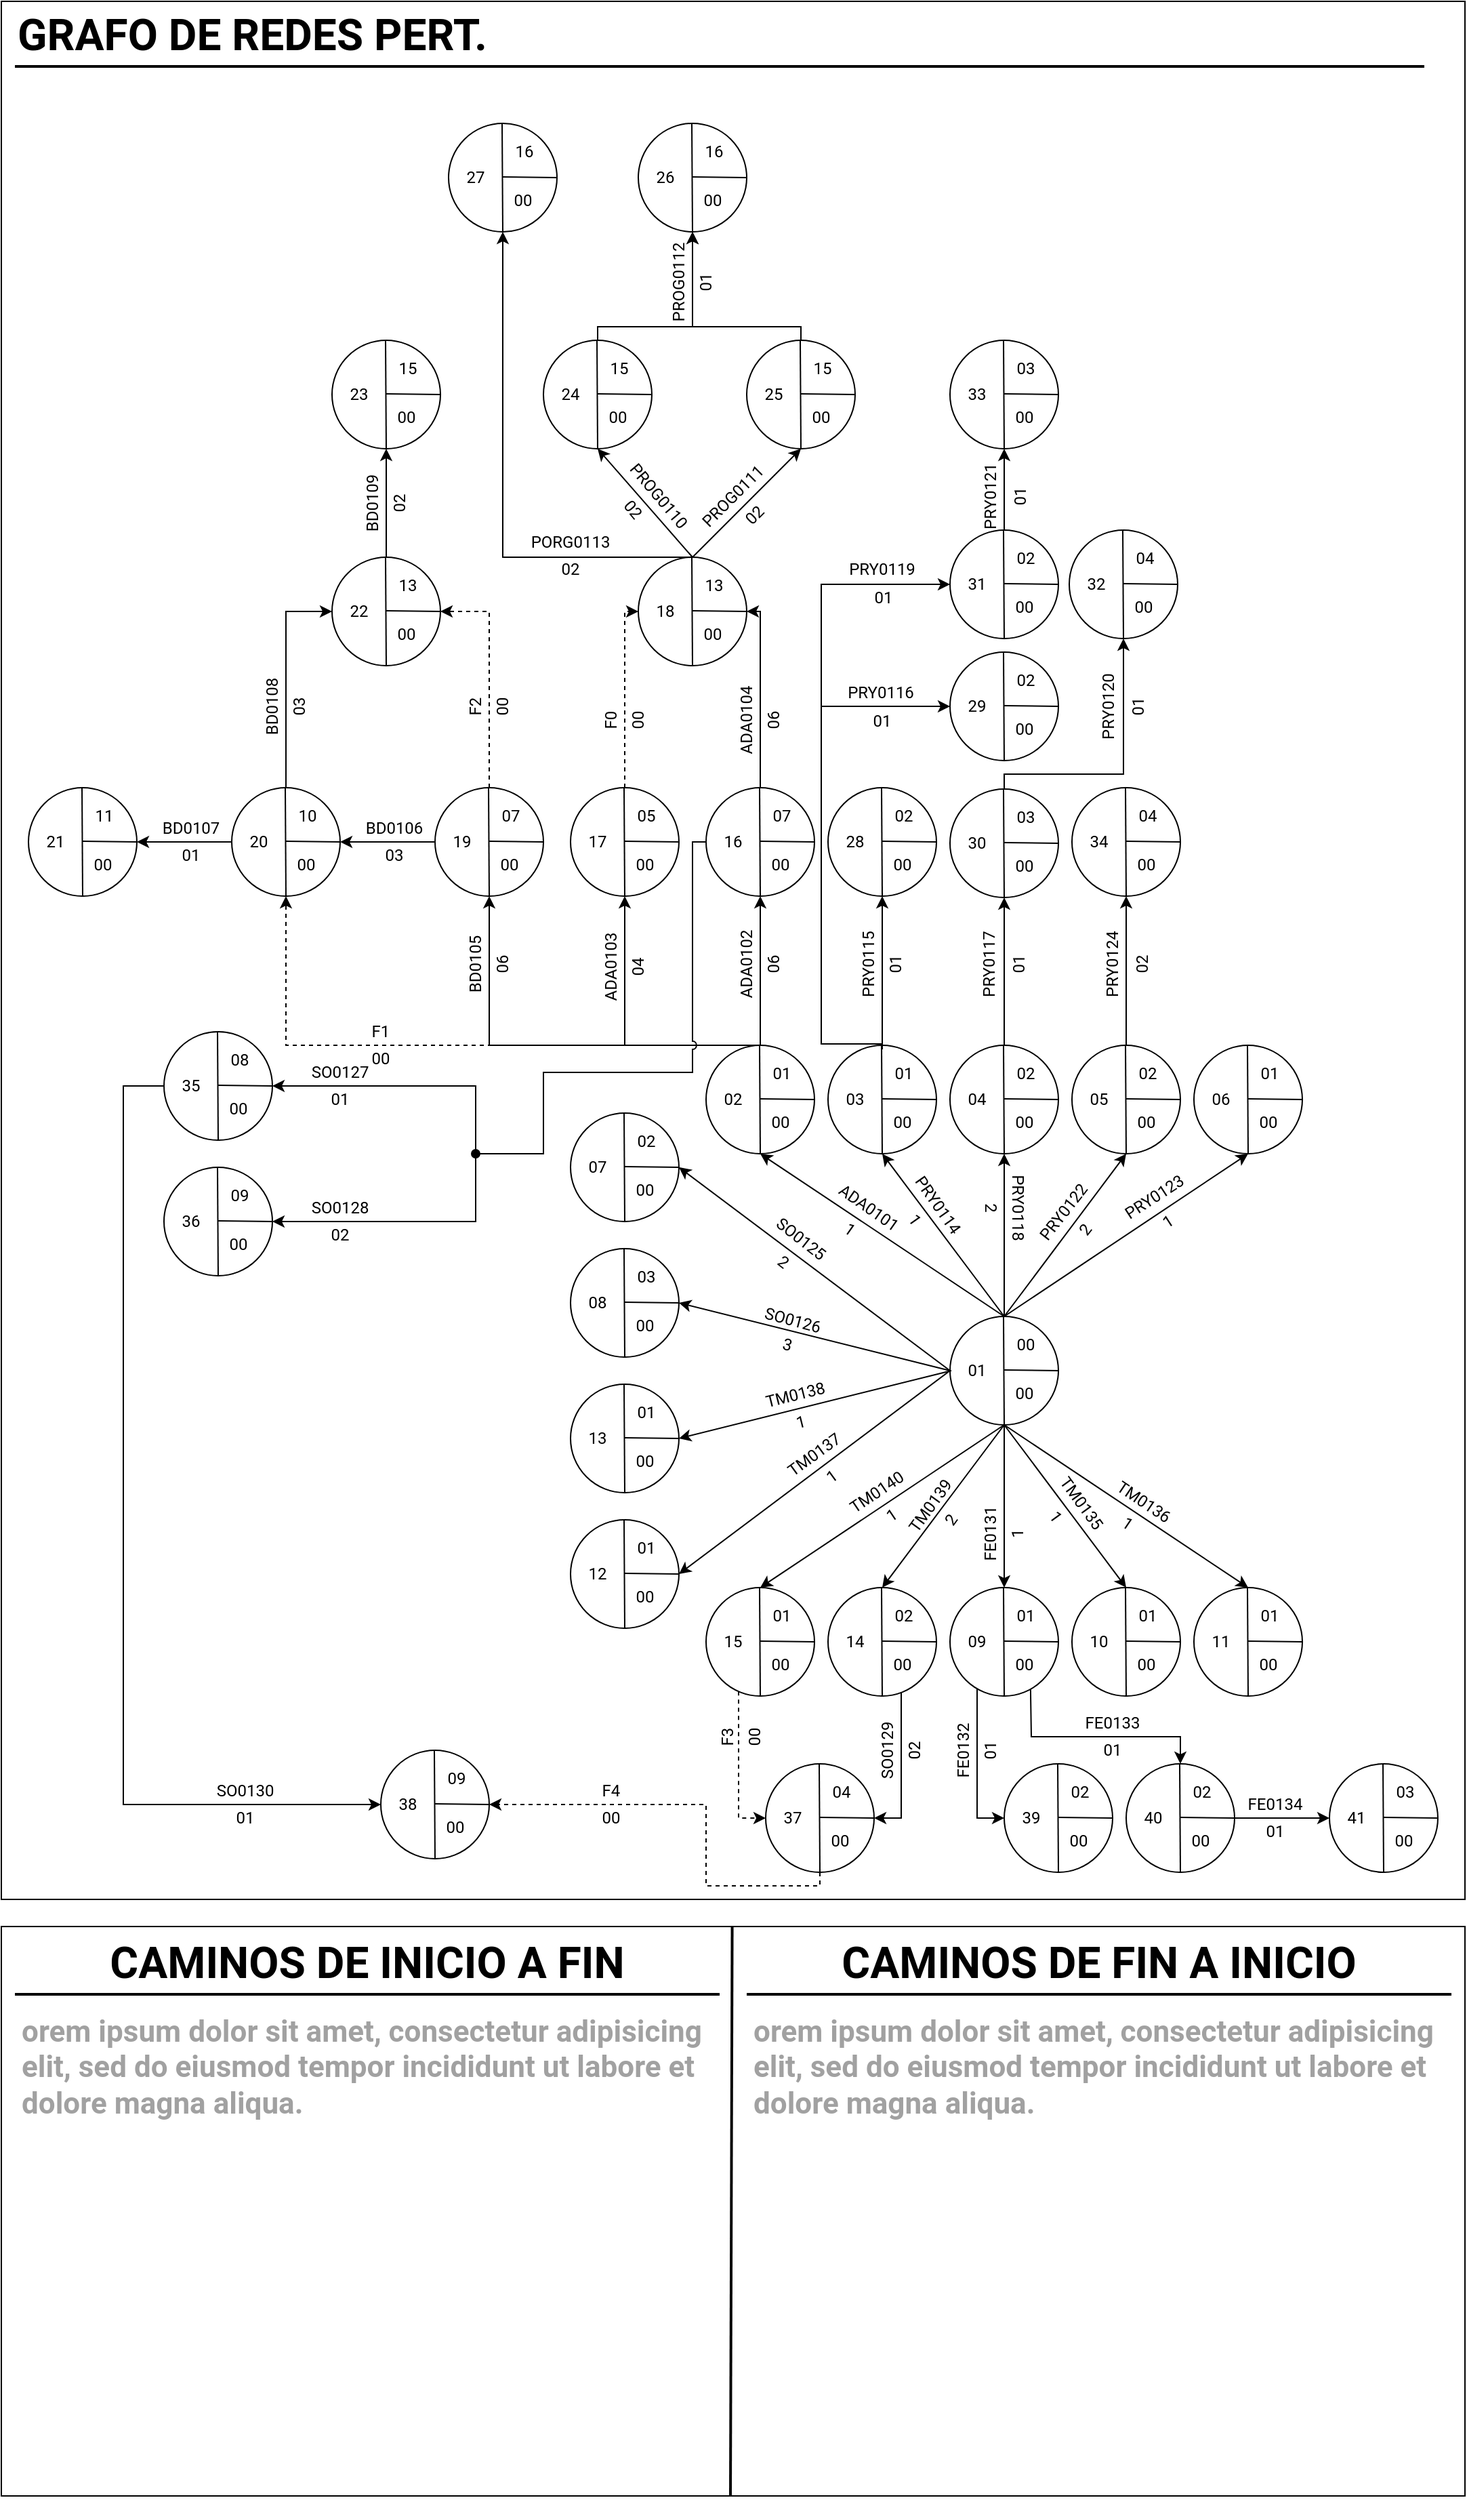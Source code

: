 <mxfile version="13.3.1" type="device"><diagram id="u3QoDQD0MrbKdDuTskAI" name="Page-1"><mxGraphModel dx="1874" dy="1699" grid="1" gridSize="10" guides="1" tooltips="1" connect="1" arrows="1" fold="1" page="1" pageScale="1" pageWidth="850" pageHeight="1100" math="0" shadow="0" extFonts="Roboto^https://fonts.googleapis.com/css?family=Roboto"><root><mxCell id="0"/><mxCell id="1" parent="0"/><mxCell id="AqaHJlkHE_9DT4g6PdwS-278" value="" style="rounded=0;whiteSpace=wrap;html=1;connectable=0;allowArrows=0;" vertex="1" parent="1"><mxGeometry x="-560" y="-690" width="1080" height="1400" as="geometry"/></mxCell><mxCell id="AqaHJlkHE_9DT4g6PdwS-8" style="edgeStyle=orthogonalEdgeStyle;rounded=0;orthogonalLoop=1;jettySize=auto;html=1;entryX=0.5;entryY=1;entryDx=0;entryDy=0;dashed=1;" edge="1" parent="1" source="JVONVRuVCQNaCxLPLt_Z-10" target="AqaHJlkHE_9DT4g6PdwS-2"><mxGeometry relative="1" as="geometry"><Array as="points"><mxPoint x="-350" y="80"/></Array></mxGeometry></mxCell><mxCell id="JVONVRuVCQNaCxLPLt_Z-1" value="" style="group;resizable=0;expand=0;dropTarget=0;rotatable=0;" parent="1" vertex="1" connectable="0"><mxGeometry x="140" y="280" width="80" height="80" as="geometry"/></mxCell><mxCell id="JVONVRuVCQNaCxLPLt_Z-2" value="" style="ellipse;whiteSpace=wrap;html=1;aspect=fixed;" parent="JVONVRuVCQNaCxLPLt_Z-1" vertex="1"><mxGeometry width="80" height="80" as="geometry"/></mxCell><mxCell id="JVONVRuVCQNaCxLPLt_Z-3" value="" style="endArrow=none;html=1;exitX=0.5;exitY=1;exitDx=0;exitDy=0;" parent="JVONVRuVCQNaCxLPLt_Z-1" source="JVONVRuVCQNaCxLPLt_Z-2" edge="1"><mxGeometry width="50" height="50" relative="1" as="geometry"><mxPoint x="39.5" y="50" as="sourcePoint"/><mxPoint x="39.5" as="targetPoint"/></mxGeometry></mxCell><mxCell id="JVONVRuVCQNaCxLPLt_Z-4" value="" style="endArrow=none;html=1;exitX=0.5;exitY=1;exitDx=0;exitDy=0;" parent="JVONVRuVCQNaCxLPLt_Z-1" edge="1"><mxGeometry width="50" height="50" relative="1" as="geometry"><mxPoint x="40" y="39.5" as="sourcePoint"/><mxPoint x="80" y="40" as="targetPoint"/></mxGeometry></mxCell><mxCell id="JVONVRuVCQNaCxLPLt_Z-5" value="01" style="text;html=1;strokeColor=none;fillColor=none;align=center;verticalAlign=middle;whiteSpace=wrap;rounded=0;fontFamily=Roboto;fontStyle=0;resizable=0;movable=0;expand=0;allowArrows=0;deletable=0;rotatable=0;pointerEvents=0;" parent="JVONVRuVCQNaCxLPLt_Z-1" vertex="1"><mxGeometry x="10" y="30" width="20" height="20" as="geometry"/></mxCell><mxCell id="JVONVRuVCQNaCxLPLt_Z-6" value="00" style="text;html=1;strokeColor=none;fillColor=none;align=center;verticalAlign=middle;whiteSpace=wrap;rounded=0;fontFamily=Roboto;fontStyle=0;resizable=0;movable=0;expand=0;allowArrows=0;deletable=0;rotatable=0;pointerEvents=0;" parent="JVONVRuVCQNaCxLPLt_Z-1" vertex="1"><mxGeometry x="45" y="47" width="20" height="20" as="geometry"/></mxCell><mxCell id="JVONVRuVCQNaCxLPLt_Z-7" value="00" style="text;html=1;strokeColor=none;fillColor=none;align=center;verticalAlign=middle;whiteSpace=wrap;rounded=0;fontFamily=Roboto;fontStyle=0;resizable=0;movable=0;expand=0;allowArrows=0;deletable=0;rotatable=0;pointerEvents=0;" parent="JVONVRuVCQNaCxLPLt_Z-1" vertex="1"><mxGeometry x="46" y="11" width="20" height="20" as="geometry"/></mxCell><mxCell id="JVONVRuVCQNaCxLPLt_Z-9" value="" style="group;resizable=0;expand=0;dropTarget=0;rotatable=0;" parent="1" vertex="1" connectable="0"><mxGeometry x="-40" y="80" width="80" height="80" as="geometry"/></mxCell><mxCell id="JVONVRuVCQNaCxLPLt_Z-10" value="" style="ellipse;whiteSpace=wrap;html=1;aspect=fixed;" parent="JVONVRuVCQNaCxLPLt_Z-9" vertex="1"><mxGeometry width="80" height="80" as="geometry"/></mxCell><mxCell id="JVONVRuVCQNaCxLPLt_Z-11" value="" style="endArrow=none;html=1;exitX=0.5;exitY=1;exitDx=0;exitDy=0;" parent="JVONVRuVCQNaCxLPLt_Z-9" source="JVONVRuVCQNaCxLPLt_Z-10" edge="1"><mxGeometry width="50" height="50" relative="1" as="geometry"><mxPoint x="39.5" y="50" as="sourcePoint"/><mxPoint x="39.5" as="targetPoint"/></mxGeometry></mxCell><mxCell id="JVONVRuVCQNaCxLPLt_Z-12" value="" style="endArrow=none;html=1;exitX=0.5;exitY=1;exitDx=0;exitDy=0;" parent="JVONVRuVCQNaCxLPLt_Z-9" edge="1"><mxGeometry width="50" height="50" relative="1" as="geometry"><mxPoint x="40" y="39.5" as="sourcePoint"/><mxPoint x="80" y="40" as="targetPoint"/></mxGeometry></mxCell><mxCell id="JVONVRuVCQNaCxLPLt_Z-13" value="02" style="text;html=1;strokeColor=none;fillColor=none;align=center;verticalAlign=middle;whiteSpace=wrap;rounded=0;fontFamily=Roboto;fontStyle=0;resizable=0;movable=0;expand=0;allowArrows=0;deletable=0;rotatable=0;pointerEvents=0;" parent="JVONVRuVCQNaCxLPLt_Z-9" vertex="1"><mxGeometry x="10" y="30" width="20" height="20" as="geometry"/></mxCell><mxCell id="JVONVRuVCQNaCxLPLt_Z-14" value="00" style="text;html=1;strokeColor=none;fillColor=none;align=center;verticalAlign=middle;whiteSpace=wrap;rounded=0;fontFamily=Roboto;fontStyle=0;resizable=0;movable=0;expand=0;allowArrows=0;deletable=0;rotatable=0;pointerEvents=0;" parent="JVONVRuVCQNaCxLPLt_Z-9" vertex="1"><mxGeometry x="45" y="47" width="20" height="20" as="geometry"/></mxCell><mxCell id="JVONVRuVCQNaCxLPLt_Z-15" value="01" style="text;html=1;strokeColor=none;fillColor=none;align=center;verticalAlign=middle;whiteSpace=wrap;rounded=0;fontFamily=Roboto;fontStyle=0;resizable=0;movable=0;expand=0;allowArrows=0;deletable=0;rotatable=0;pointerEvents=0;" parent="JVONVRuVCQNaCxLPLt_Z-9" vertex="1"><mxGeometry x="46" y="11" width="20" height="20" as="geometry"/></mxCell><mxCell id="JVONVRuVCQNaCxLPLt_Z-17" value="ADA0101" style="text;html=1;strokeColor=none;fillColor=none;align=center;verticalAlign=middle;whiteSpace=wrap;rounded=0;fontFamily=Roboto;expand=0;recursiveResize=0;allowArrows=0;connectable=0;pointerEvents=0;deletable=1;resizable=0;rotation=35;" parent="1" vertex="1"><mxGeometry x="60" y="190" width="40" height="20" as="geometry"/></mxCell><mxCell id="JVONVRuVCQNaCxLPLt_Z-18" value="1" style="text;html=1;strokeColor=none;fillColor=none;align=center;verticalAlign=middle;whiteSpace=wrap;rounded=0;fontFamily=Roboto;expand=0;recursiveResize=0;allowArrows=0;connectable=0;pointerEvents=0;deletable=1;resizable=0;rotation=35;" parent="1" vertex="1"><mxGeometry x="46" y="206" width="40" height="20" as="geometry"/></mxCell><mxCell id="JVONVRuVCQNaCxLPLt_Z-19" value="" style="group;resizable=0;expand=0;dropTarget=0;rotatable=0;" parent="1" vertex="1" connectable="0"><mxGeometry x="50" y="80" width="80" height="80" as="geometry"/></mxCell><mxCell id="JVONVRuVCQNaCxLPLt_Z-20" value="" style="ellipse;whiteSpace=wrap;html=1;aspect=fixed;" parent="JVONVRuVCQNaCxLPLt_Z-19" vertex="1"><mxGeometry width="80" height="80" as="geometry"/></mxCell><mxCell id="JVONVRuVCQNaCxLPLt_Z-21" value="" style="endArrow=none;html=1;exitX=0.5;exitY=1;exitDx=0;exitDy=0;" parent="JVONVRuVCQNaCxLPLt_Z-19" source="JVONVRuVCQNaCxLPLt_Z-20" edge="1"><mxGeometry width="50" height="50" relative="1" as="geometry"><mxPoint x="39.5" y="50" as="sourcePoint"/><mxPoint x="39.5" as="targetPoint"/></mxGeometry></mxCell><mxCell id="JVONVRuVCQNaCxLPLt_Z-22" value="" style="endArrow=none;html=1;exitX=0.5;exitY=1;exitDx=0;exitDy=0;" parent="JVONVRuVCQNaCxLPLt_Z-19" edge="1"><mxGeometry width="50" height="50" relative="1" as="geometry"><mxPoint x="40" y="39.5" as="sourcePoint"/><mxPoint x="80" y="40" as="targetPoint"/></mxGeometry></mxCell><mxCell id="JVONVRuVCQNaCxLPLt_Z-23" value="03" style="text;html=1;strokeColor=none;fillColor=none;align=center;verticalAlign=middle;whiteSpace=wrap;rounded=0;fontFamily=Roboto;fontStyle=0;resizable=0;movable=0;expand=0;allowArrows=0;deletable=0;rotatable=0;pointerEvents=0;" parent="JVONVRuVCQNaCxLPLt_Z-19" vertex="1"><mxGeometry x="10" y="30" width="20" height="20" as="geometry"/></mxCell><mxCell id="JVONVRuVCQNaCxLPLt_Z-24" value="00" style="text;html=1;strokeColor=none;fillColor=none;align=center;verticalAlign=middle;whiteSpace=wrap;rounded=0;fontFamily=Roboto;fontStyle=0;resizable=0;movable=0;expand=0;allowArrows=0;deletable=0;rotatable=0;pointerEvents=0;" parent="JVONVRuVCQNaCxLPLt_Z-19" vertex="1"><mxGeometry x="45" y="47" width="20" height="20" as="geometry"/></mxCell><mxCell id="JVONVRuVCQNaCxLPLt_Z-25" value="01" style="text;html=1;strokeColor=none;fillColor=none;align=center;verticalAlign=middle;whiteSpace=wrap;rounded=0;fontFamily=Roboto;fontStyle=0;resizable=0;movable=0;expand=0;allowArrows=0;deletable=0;rotatable=0;pointerEvents=0;" parent="JVONVRuVCQNaCxLPLt_Z-19" vertex="1"><mxGeometry x="46" y="11" width="20" height="20" as="geometry"/></mxCell><mxCell id="JVONVRuVCQNaCxLPLt_Z-26" value="PRY0114" style="text;html=1;strokeColor=none;fillColor=none;align=center;verticalAlign=middle;whiteSpace=wrap;rounded=0;fontFamily=Roboto;expand=0;recursiveResize=0;allowArrows=0;connectable=0;pointerEvents=0;deletable=1;resizable=0;rotation=55;" parent="1" vertex="1"><mxGeometry x="111" y="188" width="40" height="20" as="geometry"/></mxCell><mxCell id="JVONVRuVCQNaCxLPLt_Z-27" value="1" style="text;html=1;strokeColor=none;fillColor=none;align=center;verticalAlign=middle;whiteSpace=wrap;rounded=0;fontFamily=Roboto;expand=0;recursiveResize=0;allowArrows=0;connectable=0;pointerEvents=0;deletable=1;resizable=0;rotation=55;" parent="1" vertex="1"><mxGeometry x="94" y="199" width="40" height="20" as="geometry"/></mxCell><mxCell id="JVONVRuVCQNaCxLPLt_Z-31" value="" style="group;resizable=0;expand=0;dropTarget=0;rotatable=0;" parent="1" vertex="1" connectable="0"><mxGeometry x="140" y="80" width="80" height="80" as="geometry"/></mxCell><mxCell id="JVONVRuVCQNaCxLPLt_Z-32" value="" style="ellipse;whiteSpace=wrap;html=1;aspect=fixed;" parent="JVONVRuVCQNaCxLPLt_Z-31" vertex="1"><mxGeometry width="80" height="80" as="geometry"/></mxCell><mxCell id="JVONVRuVCQNaCxLPLt_Z-33" value="" style="endArrow=none;html=1;exitX=0.5;exitY=1;exitDx=0;exitDy=0;" parent="JVONVRuVCQNaCxLPLt_Z-31" source="JVONVRuVCQNaCxLPLt_Z-32" edge="1"><mxGeometry width="50" height="50" relative="1" as="geometry"><mxPoint x="39.5" y="50" as="sourcePoint"/><mxPoint x="39.5" as="targetPoint"/></mxGeometry></mxCell><mxCell id="JVONVRuVCQNaCxLPLt_Z-34" value="" style="endArrow=none;html=1;exitX=0.5;exitY=1;exitDx=0;exitDy=0;" parent="JVONVRuVCQNaCxLPLt_Z-31" edge="1"><mxGeometry width="50" height="50" relative="1" as="geometry"><mxPoint x="40" y="39.5" as="sourcePoint"/><mxPoint x="80" y="40" as="targetPoint"/></mxGeometry></mxCell><mxCell id="JVONVRuVCQNaCxLPLt_Z-35" value="04" style="text;html=1;strokeColor=none;fillColor=none;align=center;verticalAlign=middle;whiteSpace=wrap;rounded=0;fontFamily=Roboto;fontStyle=0;resizable=0;movable=0;expand=0;allowArrows=0;deletable=0;rotatable=0;pointerEvents=0;" parent="JVONVRuVCQNaCxLPLt_Z-31" vertex="1"><mxGeometry x="10" y="30" width="20" height="20" as="geometry"/></mxCell><mxCell id="JVONVRuVCQNaCxLPLt_Z-36" value="00" style="text;html=1;strokeColor=none;fillColor=none;align=center;verticalAlign=middle;whiteSpace=wrap;rounded=0;fontFamily=Roboto;fontStyle=0;resizable=0;movable=0;expand=0;allowArrows=0;deletable=0;rotatable=0;pointerEvents=0;" parent="JVONVRuVCQNaCxLPLt_Z-31" vertex="1"><mxGeometry x="45" y="47" width="20" height="20" as="geometry"/></mxCell><mxCell id="JVONVRuVCQNaCxLPLt_Z-37" value="02" style="text;html=1;strokeColor=none;fillColor=none;align=center;verticalAlign=middle;whiteSpace=wrap;rounded=0;fontFamily=Roboto;fontStyle=0;resizable=0;movable=0;expand=0;allowArrows=0;deletable=0;rotatable=0;pointerEvents=0;" parent="JVONVRuVCQNaCxLPLt_Z-31" vertex="1"><mxGeometry x="46" y="11" width="20" height="20" as="geometry"/></mxCell><mxCell id="JVONVRuVCQNaCxLPLt_Z-38" value="PRY0118" style="text;html=1;strokeColor=none;fillColor=none;align=center;verticalAlign=middle;whiteSpace=wrap;rounded=0;fontFamily=Roboto;expand=0;recursiveResize=0;allowArrows=0;connectable=0;pointerEvents=0;deletable=1;resizable=0;rotation=90;" parent="1" vertex="1"><mxGeometry x="170" y="190" width="40" height="20" as="geometry"/></mxCell><mxCell id="JVONVRuVCQNaCxLPLt_Z-39" value="2" style="text;html=1;strokeColor=none;fillColor=none;align=center;verticalAlign=middle;whiteSpace=wrap;rounded=0;fontFamily=Roboto;expand=0;recursiveResize=0;allowArrows=0;connectable=0;pointerEvents=0;deletable=1;resizable=0;rotation=90;" parent="1" vertex="1"><mxGeometry x="150" y="190" width="40" height="20" as="geometry"/></mxCell><mxCell id="JVONVRuVCQNaCxLPLt_Z-40" value="" style="group;resizable=0;expand=0;dropTarget=0;rotatable=0;" parent="1" vertex="1" connectable="0"><mxGeometry x="230" y="80" width="80" height="80" as="geometry"/></mxCell><mxCell id="JVONVRuVCQNaCxLPLt_Z-41" value="" style="ellipse;whiteSpace=wrap;html=1;aspect=fixed;" parent="JVONVRuVCQNaCxLPLt_Z-40" vertex="1"><mxGeometry width="80" height="80" as="geometry"/></mxCell><mxCell id="JVONVRuVCQNaCxLPLt_Z-42" value="" style="endArrow=none;html=1;exitX=0.5;exitY=1;exitDx=0;exitDy=0;" parent="JVONVRuVCQNaCxLPLt_Z-40" source="JVONVRuVCQNaCxLPLt_Z-41" edge="1"><mxGeometry width="50" height="50" relative="1" as="geometry"><mxPoint x="39.5" y="50" as="sourcePoint"/><mxPoint x="39.5" as="targetPoint"/></mxGeometry></mxCell><mxCell id="JVONVRuVCQNaCxLPLt_Z-43" value="" style="endArrow=none;html=1;exitX=0.5;exitY=1;exitDx=0;exitDy=0;" parent="JVONVRuVCQNaCxLPLt_Z-40" edge="1"><mxGeometry width="50" height="50" relative="1" as="geometry"><mxPoint x="40" y="39.5" as="sourcePoint"/><mxPoint x="80" y="40" as="targetPoint"/></mxGeometry></mxCell><mxCell id="JVONVRuVCQNaCxLPLt_Z-44" value="05" style="text;html=1;strokeColor=none;fillColor=none;align=center;verticalAlign=middle;whiteSpace=wrap;rounded=0;fontFamily=Roboto;fontStyle=0;resizable=0;movable=0;expand=0;allowArrows=0;deletable=0;rotatable=0;pointerEvents=0;" parent="JVONVRuVCQNaCxLPLt_Z-40" vertex="1"><mxGeometry x="10" y="30" width="20" height="20" as="geometry"/></mxCell><mxCell id="JVONVRuVCQNaCxLPLt_Z-45" value="00" style="text;html=1;strokeColor=none;fillColor=none;align=center;verticalAlign=middle;whiteSpace=wrap;rounded=0;fontFamily=Roboto;fontStyle=0;resizable=0;movable=0;expand=0;allowArrows=0;deletable=0;rotatable=0;pointerEvents=0;" parent="JVONVRuVCQNaCxLPLt_Z-40" vertex="1"><mxGeometry x="45" y="47" width="20" height="20" as="geometry"/></mxCell><mxCell id="JVONVRuVCQNaCxLPLt_Z-46" value="02" style="text;html=1;strokeColor=none;fillColor=none;align=center;verticalAlign=middle;whiteSpace=wrap;rounded=0;fontFamily=Roboto;fontStyle=0;resizable=0;movable=0;expand=0;allowArrows=0;deletable=0;rotatable=0;pointerEvents=0;" parent="JVONVRuVCQNaCxLPLt_Z-40" vertex="1"><mxGeometry x="46" y="11" width="20" height="20" as="geometry"/></mxCell><mxCell id="JVONVRuVCQNaCxLPLt_Z-47" value="PRY0122" style="text;html=1;strokeColor=none;fillColor=none;align=center;verticalAlign=middle;whiteSpace=wrap;rounded=0;fontFamily=Roboto;expand=0;recursiveResize=0;allowArrows=0;connectable=0;pointerEvents=0;deletable=1;resizable=0;rotation=308;" parent="1" vertex="1"><mxGeometry x="204" y="193" width="40" height="20" as="geometry"/></mxCell><mxCell id="JVONVRuVCQNaCxLPLt_Z-48" value="2" style="text;html=1;strokeColor=none;fillColor=none;align=center;verticalAlign=middle;whiteSpace=wrap;rounded=0;fontFamily=Roboto;expand=0;recursiveResize=0;allowArrows=0;connectable=0;pointerEvents=0;deletable=1;resizable=0;rotation=308;" parent="1" vertex="1"><mxGeometry x="220" y="206" width="40" height="20" as="geometry"/></mxCell><mxCell id="JVONVRuVCQNaCxLPLt_Z-49" value="" style="group;resizable=0;expand=0;dropTarget=0;rotatable=0;" parent="1" vertex="1" connectable="0"><mxGeometry x="320" y="80" width="80" height="80" as="geometry"/></mxCell><mxCell id="JVONVRuVCQNaCxLPLt_Z-50" value="" style="ellipse;whiteSpace=wrap;html=1;aspect=fixed;" parent="JVONVRuVCQNaCxLPLt_Z-49" vertex="1"><mxGeometry width="80" height="80" as="geometry"/></mxCell><mxCell id="JVONVRuVCQNaCxLPLt_Z-51" value="" style="endArrow=none;html=1;exitX=0.5;exitY=1;exitDx=0;exitDy=0;" parent="JVONVRuVCQNaCxLPLt_Z-49" source="JVONVRuVCQNaCxLPLt_Z-50" edge="1"><mxGeometry width="50" height="50" relative="1" as="geometry"><mxPoint x="39.5" y="50" as="sourcePoint"/><mxPoint x="39.5" as="targetPoint"/></mxGeometry></mxCell><mxCell id="JVONVRuVCQNaCxLPLt_Z-52" value="" style="endArrow=none;html=1;exitX=0.5;exitY=1;exitDx=0;exitDy=0;" parent="JVONVRuVCQNaCxLPLt_Z-49" edge="1"><mxGeometry width="50" height="50" relative="1" as="geometry"><mxPoint x="40" y="39.5" as="sourcePoint"/><mxPoint x="80" y="40" as="targetPoint"/></mxGeometry></mxCell><mxCell id="JVONVRuVCQNaCxLPLt_Z-53" value="06" style="text;html=1;strokeColor=none;fillColor=none;align=center;verticalAlign=middle;whiteSpace=wrap;rounded=0;fontFamily=Roboto;fontStyle=0;resizable=0;movable=0;expand=0;allowArrows=0;deletable=0;rotatable=0;pointerEvents=0;" parent="JVONVRuVCQNaCxLPLt_Z-49" vertex="1"><mxGeometry x="10" y="30" width="20" height="20" as="geometry"/></mxCell><mxCell id="JVONVRuVCQNaCxLPLt_Z-54" value="00" style="text;html=1;strokeColor=none;fillColor=none;align=center;verticalAlign=middle;whiteSpace=wrap;rounded=0;fontFamily=Roboto;fontStyle=0;resizable=0;movable=0;expand=0;allowArrows=0;deletable=0;rotatable=0;pointerEvents=0;" parent="JVONVRuVCQNaCxLPLt_Z-49" vertex="1"><mxGeometry x="45" y="47" width="20" height="20" as="geometry"/></mxCell><mxCell id="JVONVRuVCQNaCxLPLt_Z-55" value="01" style="text;html=1;strokeColor=none;fillColor=none;align=center;verticalAlign=middle;whiteSpace=wrap;rounded=0;fontFamily=Roboto;fontStyle=0;resizable=0;movable=0;expand=0;allowArrows=0;deletable=0;rotatable=0;pointerEvents=0;" parent="JVONVRuVCQNaCxLPLt_Z-49" vertex="1"><mxGeometry x="46" y="11" width="20" height="20" as="geometry"/></mxCell><mxCell id="JVONVRuVCQNaCxLPLt_Z-56" value="PRY0123" style="text;html=1;strokeColor=none;fillColor=none;align=center;verticalAlign=middle;whiteSpace=wrap;rounded=0;fontFamily=Roboto;expand=0;recursiveResize=0;allowArrows=0;connectable=0;pointerEvents=0;deletable=1;resizable=0;rotation=327;" parent="1" vertex="1"><mxGeometry x="271" y="182" width="40" height="20" as="geometry"/></mxCell><mxCell id="JVONVRuVCQNaCxLPLt_Z-57" value="1" style="text;html=1;strokeColor=none;fillColor=none;align=center;verticalAlign=middle;whiteSpace=wrap;rounded=0;fontFamily=Roboto;expand=0;recursiveResize=0;allowArrows=0;connectable=0;pointerEvents=0;deletable=1;resizable=0;rotation=327;" parent="1" vertex="1"><mxGeometry x="281" y="200" width="40" height="20" as="geometry"/></mxCell><mxCell id="JVONVRuVCQNaCxLPLt_Z-58" value="" style="group;resizable=0;expand=0;dropTarget=0;rotatable=0;" parent="1" vertex="1" connectable="0"><mxGeometry x="-40" y="480" width="80" height="80" as="geometry"/></mxCell><mxCell id="JVONVRuVCQNaCxLPLt_Z-59" value="" style="ellipse;whiteSpace=wrap;html=1;aspect=fixed;" parent="JVONVRuVCQNaCxLPLt_Z-58" vertex="1"><mxGeometry width="80" height="80" as="geometry"/></mxCell><mxCell id="JVONVRuVCQNaCxLPLt_Z-60" value="" style="endArrow=none;html=1;exitX=0.5;exitY=1;exitDx=0;exitDy=0;" parent="JVONVRuVCQNaCxLPLt_Z-58" source="JVONVRuVCQNaCxLPLt_Z-59" edge="1"><mxGeometry width="50" height="50" relative="1" as="geometry"><mxPoint x="39.5" y="50" as="sourcePoint"/><mxPoint x="39.5" as="targetPoint"/></mxGeometry></mxCell><mxCell id="JVONVRuVCQNaCxLPLt_Z-61" value="" style="endArrow=none;html=1;exitX=0.5;exitY=1;exitDx=0;exitDy=0;" parent="JVONVRuVCQNaCxLPLt_Z-58" edge="1"><mxGeometry width="50" height="50" relative="1" as="geometry"><mxPoint x="40" y="39.5" as="sourcePoint"/><mxPoint x="80" y="40" as="targetPoint"/></mxGeometry></mxCell><mxCell id="JVONVRuVCQNaCxLPLt_Z-62" value="15" style="text;html=1;strokeColor=none;fillColor=none;align=center;verticalAlign=middle;whiteSpace=wrap;rounded=0;fontFamily=Roboto;fontStyle=0;resizable=0;movable=0;expand=0;allowArrows=0;deletable=0;rotatable=0;pointerEvents=0;" parent="JVONVRuVCQNaCxLPLt_Z-58" vertex="1"><mxGeometry x="10" y="30" width="20" height="20" as="geometry"/></mxCell><mxCell id="JVONVRuVCQNaCxLPLt_Z-63" value="00" style="text;html=1;strokeColor=none;fillColor=none;align=center;verticalAlign=middle;whiteSpace=wrap;rounded=0;fontFamily=Roboto;fontStyle=0;resizable=0;movable=0;expand=0;allowArrows=0;deletable=0;rotatable=0;pointerEvents=0;" parent="JVONVRuVCQNaCxLPLt_Z-58" vertex="1"><mxGeometry x="45" y="47" width="20" height="20" as="geometry"/></mxCell><mxCell id="JVONVRuVCQNaCxLPLt_Z-64" value="01" style="text;html=1;strokeColor=none;fillColor=none;align=center;verticalAlign=middle;whiteSpace=wrap;rounded=0;fontFamily=Roboto;fontStyle=0;resizable=0;movable=0;expand=0;allowArrows=0;deletable=0;rotatable=0;pointerEvents=0;" parent="JVONVRuVCQNaCxLPLt_Z-58" vertex="1"><mxGeometry x="46" y="11" width="20" height="20" as="geometry"/></mxCell><mxCell id="JVONVRuVCQNaCxLPLt_Z-65" value="SO0125" style="text;html=1;strokeColor=none;fillColor=none;align=center;verticalAlign=middle;whiteSpace=wrap;rounded=0;fontFamily=Roboto;expand=0;recursiveResize=0;allowArrows=0;connectable=0;pointerEvents=0;deletable=1;resizable=0;rotation=38;" parent="1" vertex="1"><mxGeometry x="10" y="213" width="40" height="20" as="geometry"/></mxCell><mxCell id="JVONVRuVCQNaCxLPLt_Z-66" value="2" style="text;html=1;strokeColor=none;fillColor=none;align=center;verticalAlign=middle;whiteSpace=wrap;rounded=0;fontFamily=Roboto;expand=0;recursiveResize=0;allowArrows=0;connectable=0;pointerEvents=0;deletable=1;resizable=0;rotation=38;" parent="1" vertex="1"><mxGeometry x="-3" y="230" width="40" height="20" as="geometry"/></mxCell><mxCell id="JVONVRuVCQNaCxLPLt_Z-67" value="" style="group;resizable=0;expand=0;dropTarget=0;rotatable=0;" parent="1" vertex="1" connectable="0"><mxGeometry x="50" y="480" width="80" height="80" as="geometry"/></mxCell><mxCell id="JVONVRuVCQNaCxLPLt_Z-68" value="" style="ellipse;whiteSpace=wrap;html=1;aspect=fixed;" parent="JVONVRuVCQNaCxLPLt_Z-67" vertex="1"><mxGeometry width="80" height="80" as="geometry"/></mxCell><mxCell id="JVONVRuVCQNaCxLPLt_Z-69" value="" style="endArrow=none;html=1;exitX=0.5;exitY=1;exitDx=0;exitDy=0;" parent="JVONVRuVCQNaCxLPLt_Z-67" source="JVONVRuVCQNaCxLPLt_Z-68" edge="1"><mxGeometry width="50" height="50" relative="1" as="geometry"><mxPoint x="39.5" y="50" as="sourcePoint"/><mxPoint x="39.5" as="targetPoint"/></mxGeometry></mxCell><mxCell id="JVONVRuVCQNaCxLPLt_Z-70" value="" style="endArrow=none;html=1;exitX=0.5;exitY=1;exitDx=0;exitDy=0;" parent="JVONVRuVCQNaCxLPLt_Z-67" edge="1"><mxGeometry width="50" height="50" relative="1" as="geometry"><mxPoint x="40" y="39.5" as="sourcePoint"/><mxPoint x="80" y="40" as="targetPoint"/></mxGeometry></mxCell><mxCell id="JVONVRuVCQNaCxLPLt_Z-71" value="14" style="text;html=1;strokeColor=none;fillColor=none;align=center;verticalAlign=middle;whiteSpace=wrap;rounded=0;fontFamily=Roboto;fontStyle=0;resizable=0;movable=0;expand=0;allowArrows=0;deletable=0;rotatable=0;pointerEvents=0;" parent="JVONVRuVCQNaCxLPLt_Z-67" vertex="1"><mxGeometry x="10" y="30" width="20" height="20" as="geometry"/></mxCell><mxCell id="JVONVRuVCQNaCxLPLt_Z-72" value="00" style="text;html=1;strokeColor=none;fillColor=none;align=center;verticalAlign=middle;whiteSpace=wrap;rounded=0;fontFamily=Roboto;fontStyle=0;resizable=0;movable=0;expand=0;allowArrows=0;deletable=0;rotatable=0;pointerEvents=0;" parent="JVONVRuVCQNaCxLPLt_Z-67" vertex="1"><mxGeometry x="45" y="47" width="20" height="20" as="geometry"/></mxCell><mxCell id="JVONVRuVCQNaCxLPLt_Z-73" value="02&lt;br&gt;" style="text;html=1;strokeColor=none;fillColor=none;align=center;verticalAlign=middle;whiteSpace=wrap;rounded=0;fontFamily=Roboto;fontStyle=0;resizable=0;movable=0;expand=0;allowArrows=0;deletable=0;rotatable=0;pointerEvents=0;" parent="JVONVRuVCQNaCxLPLt_Z-67" vertex="1"><mxGeometry x="46" y="11" width="20" height="20" as="geometry"/></mxCell><mxCell id="JVONVRuVCQNaCxLPLt_Z-74" value="SO0126" style="text;html=1;strokeColor=none;fillColor=none;align=center;verticalAlign=middle;whiteSpace=wrap;rounded=0;fontFamily=Roboto;expand=0;recursiveResize=0;allowArrows=0;connectable=0;pointerEvents=0;deletable=1;resizable=0;rotation=15;" parent="1" vertex="1"><mxGeometry x="4" y="273" width="40" height="20" as="geometry"/></mxCell><mxCell id="JVONVRuVCQNaCxLPLt_Z-75" value="3" style="text;html=1;strokeColor=none;fillColor=none;align=center;verticalAlign=middle;whiteSpace=wrap;rounded=0;fontFamily=Roboto;expand=0;recursiveResize=0;allowArrows=0;connectable=0;pointerEvents=0;deletable=1;resizable=0;rotation=15;" parent="1" vertex="1"><mxGeometry y="291" width="40" height="20" as="geometry"/></mxCell><mxCell id="JVONVRuVCQNaCxLPLt_Z-76" value="" style="group;resizable=0;expand=0;dropTarget=0;rotatable=0;" parent="1" vertex="1" connectable="0"><mxGeometry x="140" y="480" width="80" height="80" as="geometry"/></mxCell><mxCell id="JVONVRuVCQNaCxLPLt_Z-77" value="" style="ellipse;whiteSpace=wrap;html=1;aspect=fixed;" parent="JVONVRuVCQNaCxLPLt_Z-76" vertex="1"><mxGeometry width="80" height="80" as="geometry"/></mxCell><mxCell id="JVONVRuVCQNaCxLPLt_Z-78" value="" style="endArrow=none;html=1;exitX=0.5;exitY=1;exitDx=0;exitDy=0;" parent="JVONVRuVCQNaCxLPLt_Z-76" source="JVONVRuVCQNaCxLPLt_Z-77" edge="1"><mxGeometry width="50" height="50" relative="1" as="geometry"><mxPoint x="39.5" y="50" as="sourcePoint"/><mxPoint x="39.5" as="targetPoint"/></mxGeometry></mxCell><mxCell id="JVONVRuVCQNaCxLPLt_Z-79" value="" style="endArrow=none;html=1;exitX=0.5;exitY=1;exitDx=0;exitDy=0;" parent="JVONVRuVCQNaCxLPLt_Z-76" edge="1"><mxGeometry width="50" height="50" relative="1" as="geometry"><mxPoint x="40" y="39.5" as="sourcePoint"/><mxPoint x="80" y="40" as="targetPoint"/></mxGeometry></mxCell><mxCell id="JVONVRuVCQNaCxLPLt_Z-80" value="09" style="text;html=1;strokeColor=none;fillColor=none;align=center;verticalAlign=middle;whiteSpace=wrap;rounded=0;fontFamily=Roboto;fontStyle=0;resizable=0;movable=0;expand=0;allowArrows=0;deletable=0;rotatable=0;pointerEvents=0;" parent="JVONVRuVCQNaCxLPLt_Z-76" vertex="1"><mxGeometry x="10" y="30" width="20" height="20" as="geometry"/></mxCell><mxCell id="JVONVRuVCQNaCxLPLt_Z-81" value="00" style="text;html=1;strokeColor=none;fillColor=none;align=center;verticalAlign=middle;whiteSpace=wrap;rounded=0;fontFamily=Roboto;fontStyle=0;resizable=0;movable=0;expand=0;allowArrows=0;deletable=0;rotatable=0;pointerEvents=0;" parent="JVONVRuVCQNaCxLPLt_Z-76" vertex="1"><mxGeometry x="45" y="47" width="20" height="20" as="geometry"/></mxCell><mxCell id="JVONVRuVCQNaCxLPLt_Z-82" value="01" style="text;html=1;strokeColor=none;fillColor=none;align=center;verticalAlign=middle;whiteSpace=wrap;rounded=0;fontFamily=Roboto;fontStyle=0;resizable=0;movable=0;expand=0;allowArrows=0;deletable=0;rotatable=0;pointerEvents=0;" parent="JVONVRuVCQNaCxLPLt_Z-76" vertex="1"><mxGeometry x="46" y="11" width="20" height="20" as="geometry"/></mxCell><mxCell id="JVONVRuVCQNaCxLPLt_Z-83" value="FE0131" style="text;html=1;strokeColor=none;fillColor=none;align=center;verticalAlign=middle;whiteSpace=wrap;rounded=0;fontFamily=Roboto;expand=0;recursiveResize=0;allowArrows=0;connectable=0;pointerEvents=0;deletable=1;resizable=0;rotation=-90;" parent="1" vertex="1"><mxGeometry x="150" y="430" width="40" height="20" as="geometry"/></mxCell><mxCell id="JVONVRuVCQNaCxLPLt_Z-84" value="1" style="text;html=1;strokeColor=none;fillColor=none;align=center;verticalAlign=middle;whiteSpace=wrap;rounded=0;fontFamily=Roboto;expand=0;recursiveResize=0;allowArrows=0;connectable=0;pointerEvents=0;deletable=1;resizable=0;rotation=-90;" parent="1" vertex="1"><mxGeometry x="170" y="430" width="40" height="20" as="geometry"/></mxCell><mxCell id="JVONVRuVCQNaCxLPLt_Z-85" value="" style="group;resizable=0;expand=0;dropTarget=0;rotatable=0;" parent="1" vertex="1" connectable="0"><mxGeometry x="230" y="480" width="80" height="80" as="geometry"/></mxCell><mxCell id="JVONVRuVCQNaCxLPLt_Z-86" value="" style="ellipse;whiteSpace=wrap;html=1;aspect=fixed;" parent="JVONVRuVCQNaCxLPLt_Z-85" vertex="1"><mxGeometry width="80" height="80" as="geometry"/></mxCell><mxCell id="JVONVRuVCQNaCxLPLt_Z-87" value="" style="endArrow=none;html=1;exitX=0.5;exitY=1;exitDx=0;exitDy=0;" parent="JVONVRuVCQNaCxLPLt_Z-85" source="JVONVRuVCQNaCxLPLt_Z-86" edge="1"><mxGeometry width="50" height="50" relative="1" as="geometry"><mxPoint x="39.5" y="50" as="sourcePoint"/><mxPoint x="39.5" as="targetPoint"/></mxGeometry></mxCell><mxCell id="JVONVRuVCQNaCxLPLt_Z-88" value="" style="endArrow=none;html=1;exitX=0.5;exitY=1;exitDx=0;exitDy=0;" parent="JVONVRuVCQNaCxLPLt_Z-85" edge="1"><mxGeometry width="50" height="50" relative="1" as="geometry"><mxPoint x="40" y="39.5" as="sourcePoint"/><mxPoint x="80" y="40" as="targetPoint"/></mxGeometry></mxCell><mxCell id="JVONVRuVCQNaCxLPLt_Z-89" value="10" style="text;html=1;strokeColor=none;fillColor=none;align=center;verticalAlign=middle;whiteSpace=wrap;rounded=0;fontFamily=Roboto;fontStyle=0;resizable=0;movable=0;expand=0;allowArrows=0;deletable=0;rotatable=0;pointerEvents=0;" parent="JVONVRuVCQNaCxLPLt_Z-85" vertex="1"><mxGeometry x="10" y="30" width="20" height="20" as="geometry"/></mxCell><mxCell id="JVONVRuVCQNaCxLPLt_Z-90" value="00" style="text;html=1;strokeColor=none;fillColor=none;align=center;verticalAlign=middle;whiteSpace=wrap;rounded=0;fontFamily=Roboto;fontStyle=0;resizable=0;movable=0;expand=0;allowArrows=0;deletable=0;rotatable=0;pointerEvents=0;" parent="JVONVRuVCQNaCxLPLt_Z-85" vertex="1"><mxGeometry x="45" y="47" width="20" height="20" as="geometry"/></mxCell><mxCell id="JVONVRuVCQNaCxLPLt_Z-91" value="01" style="text;html=1;strokeColor=none;fillColor=none;align=center;verticalAlign=middle;whiteSpace=wrap;rounded=0;fontFamily=Roboto;fontStyle=0;resizable=0;movable=0;expand=0;allowArrows=0;deletable=0;rotatable=0;pointerEvents=0;" parent="JVONVRuVCQNaCxLPLt_Z-85" vertex="1"><mxGeometry x="46" y="11" width="20" height="20" as="geometry"/></mxCell><mxCell id="JVONVRuVCQNaCxLPLt_Z-92" value="TM0135" style="text;html=1;strokeColor=none;fillColor=none;align=center;verticalAlign=middle;whiteSpace=wrap;rounded=0;fontFamily=Roboto;expand=0;recursiveResize=0;allowArrows=0;connectable=0;pointerEvents=0;deletable=1;resizable=0;rotation=54;" parent="1" vertex="1"><mxGeometry x="217" y="408" width="40" height="20" as="geometry"/></mxCell><mxCell id="JVONVRuVCQNaCxLPLt_Z-93" value="1" style="text;html=1;strokeColor=none;fillColor=none;align=center;verticalAlign=middle;whiteSpace=wrap;rounded=0;fontFamily=Roboto;expand=0;recursiveResize=0;allowArrows=0;connectable=0;pointerEvents=0;deletable=1;resizable=0;rotation=54;" parent="1" vertex="1"><mxGeometry x="198" y="418" width="40" height="20" as="geometry"/></mxCell><mxCell id="JVONVRuVCQNaCxLPLt_Z-94" value="" style="group;resizable=0;expand=0;dropTarget=0;rotatable=0;" parent="1" vertex="1" connectable="0"><mxGeometry x="320" y="480" width="80" height="80" as="geometry"/></mxCell><mxCell id="JVONVRuVCQNaCxLPLt_Z-95" value="" style="ellipse;whiteSpace=wrap;html=1;aspect=fixed;" parent="JVONVRuVCQNaCxLPLt_Z-94" vertex="1"><mxGeometry width="80" height="80" as="geometry"/></mxCell><mxCell id="JVONVRuVCQNaCxLPLt_Z-96" value="" style="endArrow=none;html=1;exitX=0.5;exitY=1;exitDx=0;exitDy=0;" parent="JVONVRuVCQNaCxLPLt_Z-94" source="JVONVRuVCQNaCxLPLt_Z-95" edge="1"><mxGeometry width="50" height="50" relative="1" as="geometry"><mxPoint x="39.5" y="50" as="sourcePoint"/><mxPoint x="39.5" as="targetPoint"/></mxGeometry></mxCell><mxCell id="JVONVRuVCQNaCxLPLt_Z-97" value="" style="endArrow=none;html=1;exitX=0.5;exitY=1;exitDx=0;exitDy=0;" parent="JVONVRuVCQNaCxLPLt_Z-94" edge="1"><mxGeometry width="50" height="50" relative="1" as="geometry"><mxPoint x="40" y="39.5" as="sourcePoint"/><mxPoint x="80" y="40" as="targetPoint"/></mxGeometry></mxCell><mxCell id="JVONVRuVCQNaCxLPLt_Z-98" value="11" style="text;html=1;strokeColor=none;fillColor=none;align=center;verticalAlign=middle;whiteSpace=wrap;rounded=0;fontFamily=Roboto;fontStyle=0;resizable=0;movable=0;expand=0;allowArrows=0;deletable=0;rotatable=0;pointerEvents=0;" parent="JVONVRuVCQNaCxLPLt_Z-94" vertex="1"><mxGeometry x="10" y="30" width="20" height="20" as="geometry"/></mxCell><mxCell id="JVONVRuVCQNaCxLPLt_Z-99" value="00" style="text;html=1;strokeColor=none;fillColor=none;align=center;verticalAlign=middle;whiteSpace=wrap;rounded=0;fontFamily=Roboto;fontStyle=0;resizable=0;movable=0;expand=0;allowArrows=0;deletable=0;rotatable=0;pointerEvents=0;" parent="JVONVRuVCQNaCxLPLt_Z-94" vertex="1"><mxGeometry x="45" y="47" width="20" height="20" as="geometry"/></mxCell><mxCell id="JVONVRuVCQNaCxLPLt_Z-100" value="01" style="text;html=1;strokeColor=none;fillColor=none;align=center;verticalAlign=middle;whiteSpace=wrap;rounded=0;fontFamily=Roboto;fontStyle=0;resizable=0;movable=0;expand=0;allowArrows=0;deletable=0;rotatable=0;pointerEvents=0;" parent="JVONVRuVCQNaCxLPLt_Z-94" vertex="1"><mxGeometry x="46" y="11" width="20" height="20" as="geometry"/></mxCell><mxCell id="JVONVRuVCQNaCxLPLt_Z-101" value="TM0136" style="text;html=1;strokeColor=none;fillColor=none;align=center;verticalAlign=middle;whiteSpace=wrap;rounded=0;fontFamily=Roboto;expand=0;recursiveResize=0;allowArrows=0;connectable=0;pointerEvents=0;deletable=1;resizable=0;rotation=34;" parent="1" vertex="1"><mxGeometry x="263" y="407" width="40" height="20" as="geometry"/></mxCell><mxCell id="JVONVRuVCQNaCxLPLt_Z-102" value="1" style="text;html=1;strokeColor=none;fillColor=none;align=center;verticalAlign=middle;whiteSpace=wrap;rounded=0;fontFamily=Roboto;expand=0;recursiveResize=0;allowArrows=0;connectable=0;pointerEvents=0;deletable=1;resizable=0;rotation=34;" parent="1" vertex="1"><mxGeometry x="251" y="423" width="40" height="20" as="geometry"/></mxCell><mxCell id="JVONVRuVCQNaCxLPLt_Z-103" value="" style="group;resizable=0;expand=0;dropTarget=0;rotatable=0;" parent="1" vertex="1" connectable="0"><mxGeometry x="-140" y="430" width="80" height="80" as="geometry"/></mxCell><mxCell id="JVONVRuVCQNaCxLPLt_Z-104" value="" style="ellipse;whiteSpace=wrap;html=1;aspect=fixed;" parent="JVONVRuVCQNaCxLPLt_Z-103" vertex="1"><mxGeometry width="80" height="80" as="geometry"/></mxCell><mxCell id="JVONVRuVCQNaCxLPLt_Z-105" value="" style="endArrow=none;html=1;exitX=0.5;exitY=1;exitDx=0;exitDy=0;" parent="JVONVRuVCQNaCxLPLt_Z-103" source="JVONVRuVCQNaCxLPLt_Z-104" edge="1"><mxGeometry width="50" height="50" relative="1" as="geometry"><mxPoint x="39.5" y="50" as="sourcePoint"/><mxPoint x="39.5" as="targetPoint"/></mxGeometry></mxCell><mxCell id="JVONVRuVCQNaCxLPLt_Z-106" value="" style="endArrow=none;html=1;exitX=0.5;exitY=1;exitDx=0;exitDy=0;" parent="JVONVRuVCQNaCxLPLt_Z-103" edge="1"><mxGeometry width="50" height="50" relative="1" as="geometry"><mxPoint x="40" y="39.5" as="sourcePoint"/><mxPoint x="80" y="40" as="targetPoint"/></mxGeometry></mxCell><mxCell id="JVONVRuVCQNaCxLPLt_Z-107" value="12" style="text;html=1;strokeColor=none;fillColor=none;align=center;verticalAlign=middle;whiteSpace=wrap;rounded=0;fontFamily=Roboto;fontStyle=0;resizable=0;movable=0;expand=0;allowArrows=0;deletable=0;rotatable=0;pointerEvents=0;" parent="JVONVRuVCQNaCxLPLt_Z-103" vertex="1"><mxGeometry x="10" y="30" width="20" height="20" as="geometry"/></mxCell><mxCell id="JVONVRuVCQNaCxLPLt_Z-108" value="00" style="text;html=1;strokeColor=none;fillColor=none;align=center;verticalAlign=middle;whiteSpace=wrap;rounded=0;fontFamily=Roboto;fontStyle=0;resizable=0;movable=0;expand=0;allowArrows=0;deletable=0;rotatable=0;pointerEvents=0;" parent="JVONVRuVCQNaCxLPLt_Z-103" vertex="1"><mxGeometry x="45" y="47" width="20" height="20" as="geometry"/></mxCell><mxCell id="JVONVRuVCQNaCxLPLt_Z-109" value="01" style="text;html=1;strokeColor=none;fillColor=none;align=center;verticalAlign=middle;whiteSpace=wrap;rounded=0;fontFamily=Roboto;fontStyle=0;resizable=0;movable=0;expand=0;allowArrows=0;deletable=0;rotatable=0;pointerEvents=0;" parent="JVONVRuVCQNaCxLPLt_Z-103" vertex="1"><mxGeometry x="46" y="11" width="20" height="20" as="geometry"/></mxCell><mxCell id="JVONVRuVCQNaCxLPLt_Z-110" value="TM0137" style="text;html=1;strokeColor=none;fillColor=none;align=center;verticalAlign=middle;whiteSpace=wrap;rounded=0;fontFamily=Roboto;expand=0;recursiveResize=0;allowArrows=0;connectable=0;pointerEvents=0;deletable=1;resizable=0;rotation=324;" parent="1" vertex="1"><mxGeometry x="20" y="372" width="40" height="20" as="geometry"/></mxCell><mxCell id="JVONVRuVCQNaCxLPLt_Z-111" value="1" style="text;html=1;strokeColor=none;fillColor=none;align=center;verticalAlign=middle;whiteSpace=wrap;rounded=0;fontFamily=Roboto;expand=0;recursiveResize=0;allowArrows=0;connectable=0;pointerEvents=0;deletable=1;resizable=0;rotation=324;" parent="1" vertex="1"><mxGeometry x="33" y="388" width="40" height="20" as="geometry"/></mxCell><mxCell id="JVONVRuVCQNaCxLPLt_Z-112" value="" style="group;resizable=0;expand=0;dropTarget=0;rotatable=0;" parent="1" vertex="1" connectable="0"><mxGeometry x="-140" y="330" width="80" height="80" as="geometry"/></mxCell><mxCell id="JVONVRuVCQNaCxLPLt_Z-113" value="" style="ellipse;whiteSpace=wrap;html=1;aspect=fixed;" parent="JVONVRuVCQNaCxLPLt_Z-112" vertex="1"><mxGeometry width="80" height="80" as="geometry"/></mxCell><mxCell id="JVONVRuVCQNaCxLPLt_Z-114" value="" style="endArrow=none;html=1;exitX=0.5;exitY=1;exitDx=0;exitDy=0;" parent="JVONVRuVCQNaCxLPLt_Z-112" source="JVONVRuVCQNaCxLPLt_Z-113" edge="1"><mxGeometry width="50" height="50" relative="1" as="geometry"><mxPoint x="39.5" y="50" as="sourcePoint"/><mxPoint x="39.5" as="targetPoint"/></mxGeometry></mxCell><mxCell id="JVONVRuVCQNaCxLPLt_Z-115" value="" style="endArrow=none;html=1;exitX=0.5;exitY=1;exitDx=0;exitDy=0;" parent="JVONVRuVCQNaCxLPLt_Z-112" edge="1"><mxGeometry width="50" height="50" relative="1" as="geometry"><mxPoint x="40" y="39.5" as="sourcePoint"/><mxPoint x="80" y="40" as="targetPoint"/></mxGeometry></mxCell><mxCell id="JVONVRuVCQNaCxLPLt_Z-116" value="13" style="text;html=1;strokeColor=none;fillColor=none;align=center;verticalAlign=middle;whiteSpace=wrap;rounded=0;fontFamily=Roboto;fontStyle=0;resizable=0;movable=0;expand=0;allowArrows=0;deletable=0;rotatable=0;pointerEvents=0;" parent="JVONVRuVCQNaCxLPLt_Z-112" vertex="1"><mxGeometry x="10" y="30" width="20" height="20" as="geometry"/></mxCell><mxCell id="JVONVRuVCQNaCxLPLt_Z-117" value="00" style="text;html=1;strokeColor=none;fillColor=none;align=center;verticalAlign=middle;whiteSpace=wrap;rounded=0;fontFamily=Roboto;fontStyle=0;resizable=0;movable=0;expand=0;allowArrows=0;deletable=0;rotatable=0;pointerEvents=0;" parent="JVONVRuVCQNaCxLPLt_Z-112" vertex="1"><mxGeometry x="45" y="47" width="20" height="20" as="geometry"/></mxCell><mxCell id="JVONVRuVCQNaCxLPLt_Z-118" value="01" style="text;html=1;strokeColor=none;fillColor=none;align=center;verticalAlign=middle;whiteSpace=wrap;rounded=0;fontFamily=Roboto;fontStyle=0;resizable=0;movable=0;expand=0;allowArrows=0;deletable=0;rotatable=0;pointerEvents=0;" parent="JVONVRuVCQNaCxLPLt_Z-112" vertex="1"><mxGeometry x="46" y="11" width="20" height="20" as="geometry"/></mxCell><mxCell id="JVONVRuVCQNaCxLPLt_Z-119" value="TM0138" style="text;html=1;strokeColor=none;fillColor=none;align=center;verticalAlign=middle;whiteSpace=wrap;rounded=0;fontFamily=Roboto;expand=0;recursiveResize=0;allowArrows=0;connectable=0;pointerEvents=0;deletable=1;resizable=0;rotation=346;" parent="1" vertex="1"><mxGeometry x="6" y="328" width="40" height="20" as="geometry"/></mxCell><mxCell id="JVONVRuVCQNaCxLPLt_Z-120" value="1" style="text;html=1;strokeColor=none;fillColor=none;align=center;verticalAlign=middle;whiteSpace=wrap;rounded=0;fontFamily=Roboto;expand=0;recursiveResize=0;allowArrows=0;connectable=0;pointerEvents=0;deletable=1;resizable=0;rotation=346;" parent="1" vertex="1"><mxGeometry x="10" y="348" width="40" height="20" as="geometry"/></mxCell><mxCell id="JVONVRuVCQNaCxLPLt_Z-121" value="" style="group;resizable=0;expand=0;dropTarget=0;rotatable=0;" parent="1" vertex="1" connectable="0"><mxGeometry x="-140" y="230" width="80" height="80" as="geometry"/></mxCell><mxCell id="JVONVRuVCQNaCxLPLt_Z-122" value="" style="ellipse;whiteSpace=wrap;html=1;aspect=fixed;" parent="JVONVRuVCQNaCxLPLt_Z-121" vertex="1"><mxGeometry width="80" height="80" as="geometry"/></mxCell><mxCell id="JVONVRuVCQNaCxLPLt_Z-123" value="" style="endArrow=none;html=1;exitX=0.5;exitY=1;exitDx=0;exitDy=0;" parent="JVONVRuVCQNaCxLPLt_Z-121" source="JVONVRuVCQNaCxLPLt_Z-122" edge="1"><mxGeometry width="50" height="50" relative="1" as="geometry"><mxPoint x="39.5" y="50" as="sourcePoint"/><mxPoint x="39.5" as="targetPoint"/></mxGeometry></mxCell><mxCell id="JVONVRuVCQNaCxLPLt_Z-124" value="" style="endArrow=none;html=1;exitX=0.5;exitY=1;exitDx=0;exitDy=0;" parent="JVONVRuVCQNaCxLPLt_Z-121" edge="1"><mxGeometry width="50" height="50" relative="1" as="geometry"><mxPoint x="40" y="39.5" as="sourcePoint"/><mxPoint x="80" y="40" as="targetPoint"/></mxGeometry></mxCell><mxCell id="JVONVRuVCQNaCxLPLt_Z-125" value="08" style="text;html=1;strokeColor=none;fillColor=none;align=center;verticalAlign=middle;whiteSpace=wrap;rounded=0;fontFamily=Roboto;fontStyle=0;resizable=0;movable=0;expand=0;allowArrows=0;deletable=0;rotatable=0;pointerEvents=0;" parent="JVONVRuVCQNaCxLPLt_Z-121" vertex="1"><mxGeometry x="10" y="30" width="20" height="20" as="geometry"/></mxCell><mxCell id="JVONVRuVCQNaCxLPLt_Z-126" value="00" style="text;html=1;strokeColor=none;fillColor=none;align=center;verticalAlign=middle;whiteSpace=wrap;rounded=0;fontFamily=Roboto;fontStyle=0;resizable=0;movable=0;expand=0;allowArrows=0;deletable=0;rotatable=0;pointerEvents=0;" parent="JVONVRuVCQNaCxLPLt_Z-121" vertex="1"><mxGeometry x="45" y="47" width="20" height="20" as="geometry"/></mxCell><mxCell id="JVONVRuVCQNaCxLPLt_Z-127" value="03" style="text;html=1;strokeColor=none;fillColor=none;align=center;verticalAlign=middle;whiteSpace=wrap;rounded=0;fontFamily=Roboto;fontStyle=0;resizable=0;movable=0;expand=0;allowArrows=0;deletable=0;rotatable=0;pointerEvents=0;" parent="JVONVRuVCQNaCxLPLt_Z-121" vertex="1"><mxGeometry x="46" y="11" width="20" height="20" as="geometry"/></mxCell><mxCell id="JVONVRuVCQNaCxLPLt_Z-128" value="TM0139" style="text;html=1;strokeColor=none;fillColor=none;align=center;verticalAlign=middle;whiteSpace=wrap;rounded=0;fontFamily=Roboto;expand=0;recursiveResize=0;allowArrows=0;connectable=0;pointerEvents=0;deletable=1;resizable=0;rotation=306;" parent="1" vertex="1"><mxGeometry x="105.5" y="410" width="40" height="20" as="geometry"/></mxCell><mxCell id="JVONVRuVCQNaCxLPLt_Z-129" value="2" style="text;html=1;strokeColor=none;fillColor=none;align=center;verticalAlign=middle;whiteSpace=wrap;rounded=0;fontFamily=Roboto;expand=0;recursiveResize=0;allowArrows=0;connectable=0;pointerEvents=0;deletable=1;resizable=0;rotation=306;" parent="1" vertex="1"><mxGeometry x="121" y="420" width="40" height="20" as="geometry"/></mxCell><mxCell id="JVONVRuVCQNaCxLPLt_Z-130" value="" style="group;resizable=0;expand=0;dropTarget=0;rotatable=0;" parent="1" vertex="1" connectable="0"><mxGeometry x="-140" y="130" width="80" height="80" as="geometry"/></mxCell><mxCell id="JVONVRuVCQNaCxLPLt_Z-131" value="" style="ellipse;whiteSpace=wrap;html=1;aspect=fixed;" parent="JVONVRuVCQNaCxLPLt_Z-130" vertex="1"><mxGeometry width="80" height="80" as="geometry"/></mxCell><mxCell id="JVONVRuVCQNaCxLPLt_Z-132" value="" style="endArrow=none;html=1;exitX=0.5;exitY=1;exitDx=0;exitDy=0;" parent="JVONVRuVCQNaCxLPLt_Z-130" source="JVONVRuVCQNaCxLPLt_Z-131" edge="1"><mxGeometry width="50" height="50" relative="1" as="geometry"><mxPoint x="39.5" y="50" as="sourcePoint"/><mxPoint x="39.5" as="targetPoint"/></mxGeometry></mxCell><mxCell id="JVONVRuVCQNaCxLPLt_Z-133" value="" style="endArrow=none;html=1;exitX=0.5;exitY=1;exitDx=0;exitDy=0;" parent="JVONVRuVCQNaCxLPLt_Z-130" edge="1"><mxGeometry width="50" height="50" relative="1" as="geometry"><mxPoint x="40" y="39.5" as="sourcePoint"/><mxPoint x="80" y="40" as="targetPoint"/></mxGeometry></mxCell><mxCell id="JVONVRuVCQNaCxLPLt_Z-134" value="07" style="text;html=1;strokeColor=none;fillColor=none;align=center;verticalAlign=middle;whiteSpace=wrap;rounded=0;fontFamily=Roboto;fontStyle=0;resizable=0;movable=0;expand=0;allowArrows=0;deletable=0;rotatable=0;pointerEvents=0;" parent="JVONVRuVCQNaCxLPLt_Z-130" vertex="1"><mxGeometry x="10" y="30" width="20" height="20" as="geometry"/></mxCell><mxCell id="JVONVRuVCQNaCxLPLt_Z-135" value="00" style="text;html=1;strokeColor=none;fillColor=none;align=center;verticalAlign=middle;whiteSpace=wrap;rounded=0;fontFamily=Roboto;fontStyle=0;resizable=0;movable=0;expand=0;allowArrows=0;deletable=0;rotatable=0;pointerEvents=0;" parent="JVONVRuVCQNaCxLPLt_Z-130" vertex="1"><mxGeometry x="45" y="47" width="20" height="20" as="geometry"/></mxCell><mxCell id="JVONVRuVCQNaCxLPLt_Z-136" value="02" style="text;html=1;strokeColor=none;fillColor=none;align=center;verticalAlign=middle;whiteSpace=wrap;rounded=0;fontFamily=Roboto;fontStyle=0;resizable=0;movable=0;expand=0;allowArrows=0;deletable=0;rotatable=0;pointerEvents=0;" parent="JVONVRuVCQNaCxLPLt_Z-130" vertex="1"><mxGeometry x="46" y="11" width="20" height="20" as="geometry"/></mxCell><mxCell id="JVONVRuVCQNaCxLPLt_Z-137" value="TM0140" style="text;html=1;strokeColor=none;fillColor=none;align=center;verticalAlign=middle;whiteSpace=wrap;rounded=0;fontFamily=Roboto;expand=0;recursiveResize=0;allowArrows=0;connectable=0;pointerEvents=0;deletable=1;resizable=0;rotation=326;" parent="1" vertex="1"><mxGeometry x="65.5" y="399.5" width="40" height="20" as="geometry"/></mxCell><mxCell id="JVONVRuVCQNaCxLPLt_Z-138" value="1" style="text;html=1;strokeColor=none;fillColor=none;align=center;verticalAlign=middle;whiteSpace=wrap;rounded=0;fontFamily=Roboto;expand=0;recursiveResize=0;allowArrows=0;connectable=0;pointerEvents=0;deletable=1;resizable=0;rotation=326;" parent="1" vertex="1"><mxGeometry x="76.5" y="416.5" width="40" height="20" as="geometry"/></mxCell><mxCell id="JVONVRuVCQNaCxLPLt_Z-140" style="rounded=0;orthogonalLoop=1;jettySize=auto;html=1;entryX=0.5;entryY=1;entryDx=0;entryDy=0;fontFamily=Roboto;jumpStyle=arc;" parent="1" target="JVONVRuVCQNaCxLPLt_Z-10" edge="1"><mxGeometry relative="1" as="geometry"><mxPoint x="180" y="280" as="sourcePoint"/></mxGeometry></mxCell><mxCell id="JVONVRuVCQNaCxLPLt_Z-141" style="edgeStyle=none;rounded=0;orthogonalLoop=1;jettySize=auto;html=1;entryX=0.5;entryY=1;entryDx=0;entryDy=0;fontFamily=Roboto;jumpStyle=arc;" parent="1" target="JVONVRuVCQNaCxLPLt_Z-20" edge="1"><mxGeometry relative="1" as="geometry"><mxPoint x="180" y="280" as="sourcePoint"/></mxGeometry></mxCell><mxCell id="JVONVRuVCQNaCxLPLt_Z-142" style="edgeStyle=none;rounded=0;orthogonalLoop=1;jettySize=auto;html=1;entryX=0.5;entryY=1;entryDx=0;entryDy=0;fontFamily=Roboto;jumpStyle=arc;" parent="1" source="JVONVRuVCQNaCxLPLt_Z-2" target="JVONVRuVCQNaCxLPLt_Z-32" edge="1"><mxGeometry relative="1" as="geometry"/></mxCell><mxCell id="JVONVRuVCQNaCxLPLt_Z-143" style="edgeStyle=none;rounded=0;orthogonalLoop=1;jettySize=auto;html=1;fontFamily=Roboto;exitX=0.5;exitY=0;exitDx=0;exitDy=0;jumpStyle=arc;" parent="1" source="JVONVRuVCQNaCxLPLt_Z-2" edge="1"><mxGeometry relative="1" as="geometry"><mxPoint x="270.0" y="160" as="targetPoint"/></mxGeometry></mxCell><mxCell id="JVONVRuVCQNaCxLPLt_Z-144" style="edgeStyle=none;rounded=0;orthogonalLoop=1;jettySize=auto;html=1;fontFamily=Roboto;jumpStyle=arc;" parent="1" edge="1"><mxGeometry relative="1" as="geometry"><mxPoint x="360.0" y="160" as="targetPoint"/><mxPoint x="180" y="280" as="sourcePoint"/></mxGeometry></mxCell><mxCell id="JVONVRuVCQNaCxLPLt_Z-145" style="edgeStyle=none;rounded=0;orthogonalLoop=1;jettySize=auto;html=1;entryX=0.5;entryY=0;entryDx=0;entryDy=0;fontFamily=Roboto;jumpStyle=arc;" parent="1" source="JVONVRuVCQNaCxLPLt_Z-2" target="JVONVRuVCQNaCxLPLt_Z-77" edge="1"><mxGeometry relative="1" as="geometry"/></mxCell><mxCell id="JVONVRuVCQNaCxLPLt_Z-146" style="edgeStyle=none;rounded=0;orthogonalLoop=1;jettySize=auto;html=1;fontFamily=Roboto;exitX=0.5;exitY=1;exitDx=0;exitDy=0;jumpStyle=arc;" parent="1" source="JVONVRuVCQNaCxLPLt_Z-2" edge="1"><mxGeometry relative="1" as="geometry"><mxPoint x="270.0" y="480" as="targetPoint"/></mxGeometry></mxCell><mxCell id="JVONVRuVCQNaCxLPLt_Z-147" style="edgeStyle=none;rounded=0;orthogonalLoop=1;jettySize=auto;html=1;entryX=0.5;entryY=0;entryDx=0;entryDy=0;fontFamily=Roboto;exitX=0.5;exitY=1;exitDx=0;exitDy=0;jumpStyle=arc;" parent="1" source="JVONVRuVCQNaCxLPLt_Z-2" target="JVONVRuVCQNaCxLPLt_Z-68" edge="1"><mxGeometry relative="1" as="geometry"/></mxCell><mxCell id="JVONVRuVCQNaCxLPLt_Z-148" style="edgeStyle=none;rounded=0;orthogonalLoop=1;jettySize=auto;html=1;fontFamily=Roboto;exitX=0.5;exitY=1;exitDx=0;exitDy=0;jumpStyle=arc;" parent="1" source="JVONVRuVCQNaCxLPLt_Z-2" edge="1"><mxGeometry relative="1" as="geometry"><mxPoint x="360.0" y="480" as="targetPoint"/><mxPoint x="182" y="360" as="sourcePoint"/></mxGeometry></mxCell><mxCell id="JVONVRuVCQNaCxLPLt_Z-149" style="edgeStyle=none;rounded=0;orthogonalLoop=1;jettySize=auto;html=1;entryX=0.5;entryY=0;entryDx=0;entryDy=0;fontFamily=Roboto;exitX=0.5;exitY=1;exitDx=0;exitDy=0;jumpStyle=arc;" parent="1" source="JVONVRuVCQNaCxLPLt_Z-2" target="JVONVRuVCQNaCxLPLt_Z-59" edge="1"><mxGeometry relative="1" as="geometry"/></mxCell><mxCell id="JVONVRuVCQNaCxLPLt_Z-150" style="edgeStyle=none;rounded=0;orthogonalLoop=1;jettySize=auto;html=1;fontFamily=Roboto;exitX=0;exitY=0.5;exitDx=0;exitDy=0;jumpStyle=arc;" parent="1" source="JVONVRuVCQNaCxLPLt_Z-2" edge="1"><mxGeometry relative="1" as="geometry"><mxPoint x="-60" y="470" as="targetPoint"/></mxGeometry></mxCell><mxCell id="JVONVRuVCQNaCxLPLt_Z-151" style="edgeStyle=none;rounded=0;orthogonalLoop=1;jettySize=auto;html=1;entryX=1;entryY=0.5;entryDx=0;entryDy=0;fontFamily=Roboto;jumpStyle=arc;" parent="1" target="JVONVRuVCQNaCxLPLt_Z-113" edge="1"><mxGeometry relative="1" as="geometry"><mxPoint x="141" y="320" as="sourcePoint"/></mxGeometry></mxCell><mxCell id="JVONVRuVCQNaCxLPLt_Z-152" style="edgeStyle=none;rounded=0;orthogonalLoop=1;jettySize=auto;html=1;entryX=1;entryY=0.5;entryDx=0;entryDy=0;fontFamily=Roboto;exitX=0;exitY=0.5;exitDx=0;exitDy=0;jumpStyle=arc;" parent="1" source="JVONVRuVCQNaCxLPLt_Z-2" target="JVONVRuVCQNaCxLPLt_Z-122" edge="1"><mxGeometry relative="1" as="geometry"/></mxCell><mxCell id="JVONVRuVCQNaCxLPLt_Z-153" style="edgeStyle=none;rounded=0;orthogonalLoop=1;jettySize=auto;html=1;fontFamily=Roboto;exitX=0;exitY=0.5;exitDx=0;exitDy=0;jumpStyle=arc;" parent="1" source="JVONVRuVCQNaCxLPLt_Z-2" edge="1"><mxGeometry relative="1" as="geometry"><mxPoint x="-60" y="170" as="targetPoint"/></mxGeometry></mxCell><mxCell id="JVONVRuVCQNaCxLPLt_Z-154" value="" style="group;resizable=0;expand=0;dropTarget=0;rotatable=0;" parent="1" vertex="1" connectable="0"><mxGeometry x="-40" y="-110" width="80" height="80" as="geometry"/></mxCell><mxCell id="JVONVRuVCQNaCxLPLt_Z-155" value="" style="ellipse;whiteSpace=wrap;html=1;aspect=fixed;" parent="JVONVRuVCQNaCxLPLt_Z-154" vertex="1"><mxGeometry width="80" height="80" as="geometry"/></mxCell><mxCell id="JVONVRuVCQNaCxLPLt_Z-156" value="" style="endArrow=none;html=1;exitX=0.5;exitY=1;exitDx=0;exitDy=0;" parent="JVONVRuVCQNaCxLPLt_Z-154" source="JVONVRuVCQNaCxLPLt_Z-155" edge="1"><mxGeometry width="50" height="50" relative="1" as="geometry"><mxPoint x="39.5" y="50" as="sourcePoint"/><mxPoint x="39.5" as="targetPoint"/></mxGeometry></mxCell><mxCell id="JVONVRuVCQNaCxLPLt_Z-157" value="" style="endArrow=none;html=1;exitX=0.5;exitY=1;exitDx=0;exitDy=0;" parent="JVONVRuVCQNaCxLPLt_Z-154" edge="1"><mxGeometry width="50" height="50" relative="1" as="geometry"><mxPoint x="40" y="39.5" as="sourcePoint"/><mxPoint x="80" y="40" as="targetPoint"/></mxGeometry></mxCell><mxCell id="JVONVRuVCQNaCxLPLt_Z-158" value="16" style="text;html=1;strokeColor=none;fillColor=none;align=center;verticalAlign=middle;whiteSpace=wrap;rounded=0;fontFamily=Roboto;fontStyle=0;resizable=0;movable=0;expand=0;allowArrows=0;deletable=0;rotatable=0;pointerEvents=0;" parent="JVONVRuVCQNaCxLPLt_Z-154" vertex="1"><mxGeometry x="10" y="30" width="20" height="20" as="geometry"/></mxCell><mxCell id="JVONVRuVCQNaCxLPLt_Z-159" value="00" style="text;html=1;strokeColor=none;fillColor=none;align=center;verticalAlign=middle;whiteSpace=wrap;rounded=0;fontFamily=Roboto;fontStyle=0;resizable=0;movable=0;expand=0;allowArrows=0;deletable=0;rotatable=0;pointerEvents=0;" parent="JVONVRuVCQNaCxLPLt_Z-154" vertex="1"><mxGeometry x="45" y="47" width="20" height="20" as="geometry"/></mxCell><mxCell id="JVONVRuVCQNaCxLPLt_Z-160" value="07" style="text;html=1;strokeColor=none;fillColor=none;align=center;verticalAlign=middle;whiteSpace=wrap;rounded=0;fontFamily=Roboto;fontStyle=0;resizable=0;movable=0;expand=0;allowArrows=0;deletable=0;rotatable=0;pointerEvents=0;" parent="JVONVRuVCQNaCxLPLt_Z-154" vertex="1"><mxGeometry x="46" y="11" width="20" height="20" as="geometry"/></mxCell><mxCell id="JVONVRuVCQNaCxLPLt_Z-161" style="edgeStyle=orthogonalEdgeStyle;rounded=0;orthogonalLoop=1;jettySize=auto;html=1;fontFamily=Roboto;jumpStyle=arc;" parent="1" source="JVONVRuVCQNaCxLPLt_Z-10" target="JVONVRuVCQNaCxLPLt_Z-155" edge="1"><mxGeometry relative="1" as="geometry"><mxPoint y="20" as="targetPoint"/></mxGeometry></mxCell><mxCell id="JVONVRuVCQNaCxLPLt_Z-162" value="ADA0103" style="text;html=1;strokeColor=none;fillColor=none;align=center;verticalAlign=middle;whiteSpace=wrap;rounded=0;fontFamily=Roboto;expand=0;recursiveResize=0;allowArrows=0;connectable=0;pointerEvents=0;deletable=1;resizable=0;rotation=-90;" parent="1" vertex="1"><mxGeometry x="-130" y="12" width="40" height="20" as="geometry"/></mxCell><mxCell id="JVONVRuVCQNaCxLPLt_Z-163" value="04" style="text;html=1;strokeColor=none;fillColor=none;align=center;verticalAlign=middle;whiteSpace=wrap;rounded=0;fontFamily=Roboto;expand=0;recursiveResize=0;allowArrows=0;connectable=0;pointerEvents=0;deletable=1;resizable=0;rotation=-90;" parent="1" vertex="1"><mxGeometry x="-110" y="12" width="40" height="20" as="geometry"/></mxCell><mxCell id="JVONVRuVCQNaCxLPLt_Z-165" value="" style="group;resizable=0;expand=0;dropTarget=0;rotatable=0;" parent="1" vertex="1" connectable="0"><mxGeometry x="-140" y="-110" width="80" height="80" as="geometry"/></mxCell><mxCell id="JVONVRuVCQNaCxLPLt_Z-166" value="" style="ellipse;whiteSpace=wrap;html=1;aspect=fixed;" parent="JVONVRuVCQNaCxLPLt_Z-165" vertex="1"><mxGeometry width="80" height="80" as="geometry"/></mxCell><mxCell id="JVONVRuVCQNaCxLPLt_Z-167" value="" style="endArrow=none;html=1;exitX=0.5;exitY=1;exitDx=0;exitDy=0;" parent="JVONVRuVCQNaCxLPLt_Z-165" source="JVONVRuVCQNaCxLPLt_Z-166" edge="1"><mxGeometry width="50" height="50" relative="1" as="geometry"><mxPoint x="39.5" y="50" as="sourcePoint"/><mxPoint x="39.5" as="targetPoint"/></mxGeometry></mxCell><mxCell id="JVONVRuVCQNaCxLPLt_Z-168" value="" style="endArrow=none;html=1;exitX=0.5;exitY=1;exitDx=0;exitDy=0;" parent="JVONVRuVCQNaCxLPLt_Z-165" edge="1"><mxGeometry width="50" height="50" relative="1" as="geometry"><mxPoint x="40" y="39.5" as="sourcePoint"/><mxPoint x="80" y="40" as="targetPoint"/></mxGeometry></mxCell><mxCell id="JVONVRuVCQNaCxLPLt_Z-169" value="17" style="text;html=1;strokeColor=none;fillColor=none;align=center;verticalAlign=middle;whiteSpace=wrap;rounded=0;fontFamily=Roboto;fontStyle=0;resizable=0;movable=0;expand=0;allowArrows=0;deletable=0;rotatable=0;pointerEvents=0;" parent="JVONVRuVCQNaCxLPLt_Z-165" vertex="1"><mxGeometry x="10" y="30" width="20" height="20" as="geometry"/></mxCell><mxCell id="JVONVRuVCQNaCxLPLt_Z-170" value="00" style="text;html=1;strokeColor=none;fillColor=none;align=center;verticalAlign=middle;whiteSpace=wrap;rounded=0;fontFamily=Roboto;fontStyle=0;resizable=0;movable=0;expand=0;allowArrows=0;deletable=0;rotatable=0;pointerEvents=0;" parent="JVONVRuVCQNaCxLPLt_Z-165" vertex="1"><mxGeometry x="45" y="47" width="20" height="20" as="geometry"/></mxCell><mxCell id="JVONVRuVCQNaCxLPLt_Z-171" value="05" style="text;html=1;strokeColor=none;fillColor=none;align=center;verticalAlign=middle;whiteSpace=wrap;rounded=0;fontFamily=Roboto;fontStyle=0;resizable=0;movable=0;expand=0;allowArrows=0;deletable=0;rotatable=0;pointerEvents=0;" parent="JVONVRuVCQNaCxLPLt_Z-165" vertex="1"><mxGeometry x="46" y="11" width="20" height="20" as="geometry"/></mxCell><mxCell id="JVONVRuVCQNaCxLPLt_Z-172" style="edgeStyle=orthogonalEdgeStyle;rounded=0;jumpStyle=arc;orthogonalLoop=1;jettySize=auto;html=1;entryX=0.5;entryY=1;entryDx=0;entryDy=0;fontFamily=Roboto;" parent="1" target="JVONVRuVCQNaCxLPLt_Z-166" edge="1"><mxGeometry relative="1" as="geometry"><mxPoint y="80" as="sourcePoint"/><Array as="points"><mxPoint x="-100" y="80"/></Array></mxGeometry></mxCell><mxCell id="JVONVRuVCQNaCxLPLt_Z-173" value="ADA0102" style="text;html=1;strokeColor=none;fillColor=none;align=center;verticalAlign=middle;whiteSpace=wrap;rounded=0;fontFamily=Roboto;expand=0;recursiveResize=0;allowArrows=0;connectable=0;pointerEvents=0;deletable=1;resizable=0;rotation=-90;" parent="1" vertex="1"><mxGeometry x="-30" y="10" width="40" height="20" as="geometry"/></mxCell><mxCell id="JVONVRuVCQNaCxLPLt_Z-174" value="06" style="text;html=1;strokeColor=none;fillColor=none;align=center;verticalAlign=middle;whiteSpace=wrap;rounded=0;fontFamily=Roboto;expand=0;recursiveResize=0;allowArrows=0;connectable=0;pointerEvents=0;deletable=1;resizable=0;rotation=-90;" parent="1" vertex="1"><mxGeometry x="-10" y="10" width="40" height="20" as="geometry"/></mxCell><mxCell id="JVONVRuVCQNaCxLPLt_Z-176" value="" style="group;resizable=0;expand=0;dropTarget=0;rotatable=0;" parent="1" vertex="1" connectable="0"><mxGeometry x="-90" y="-280" width="80" height="80" as="geometry"/></mxCell><mxCell id="JVONVRuVCQNaCxLPLt_Z-177" value="" style="ellipse;whiteSpace=wrap;html=1;aspect=fixed;" parent="JVONVRuVCQNaCxLPLt_Z-176" vertex="1"><mxGeometry width="80" height="80" as="geometry"/></mxCell><mxCell id="JVONVRuVCQNaCxLPLt_Z-178" value="" style="endArrow=none;html=1;exitX=0.5;exitY=1;exitDx=0;exitDy=0;" parent="JVONVRuVCQNaCxLPLt_Z-176" source="JVONVRuVCQNaCxLPLt_Z-177" edge="1"><mxGeometry width="50" height="50" relative="1" as="geometry"><mxPoint x="39.5" y="50" as="sourcePoint"/><mxPoint x="39.5" as="targetPoint"/></mxGeometry></mxCell><mxCell id="JVONVRuVCQNaCxLPLt_Z-179" value="" style="endArrow=none;html=1;exitX=0.5;exitY=1;exitDx=0;exitDy=0;" parent="JVONVRuVCQNaCxLPLt_Z-176" edge="1"><mxGeometry width="50" height="50" relative="1" as="geometry"><mxPoint x="40" y="39.5" as="sourcePoint"/><mxPoint x="80" y="40" as="targetPoint"/></mxGeometry></mxCell><mxCell id="JVONVRuVCQNaCxLPLt_Z-180" value="18" style="text;html=1;strokeColor=none;fillColor=none;align=center;verticalAlign=middle;whiteSpace=wrap;rounded=0;fontFamily=Roboto;fontStyle=0;resizable=0;movable=0;expand=0;allowArrows=0;deletable=0;rotatable=0;pointerEvents=0;" parent="JVONVRuVCQNaCxLPLt_Z-176" vertex="1"><mxGeometry x="10" y="30" width="20" height="20" as="geometry"/></mxCell><mxCell id="JVONVRuVCQNaCxLPLt_Z-181" value="00" style="text;html=1;strokeColor=none;fillColor=none;align=center;verticalAlign=middle;whiteSpace=wrap;rounded=0;fontFamily=Roboto;fontStyle=0;resizable=0;movable=0;expand=0;allowArrows=0;deletable=0;rotatable=0;pointerEvents=0;" parent="JVONVRuVCQNaCxLPLt_Z-176" vertex="1"><mxGeometry x="45" y="47" width="20" height="20" as="geometry"/></mxCell><mxCell id="JVONVRuVCQNaCxLPLt_Z-182" value="13" style="text;html=1;strokeColor=none;fillColor=none;align=center;verticalAlign=middle;whiteSpace=wrap;rounded=0;fontFamily=Roboto;fontStyle=0;resizable=0;movable=0;expand=0;allowArrows=0;deletable=0;rotatable=0;pointerEvents=0;" parent="JVONVRuVCQNaCxLPLt_Z-176" vertex="1"><mxGeometry x="46" y="11" width="20" height="20" as="geometry"/></mxCell><mxCell id="JVONVRuVCQNaCxLPLt_Z-183" style="edgeStyle=orthogonalEdgeStyle;rounded=0;jumpStyle=arc;orthogonalLoop=1;jettySize=auto;html=1;entryX=1;entryY=0.5;entryDx=0;entryDy=0;fontFamily=Roboto;" parent="1" source="JVONVRuVCQNaCxLPLt_Z-155" target="JVONVRuVCQNaCxLPLt_Z-177" edge="1"><mxGeometry relative="1" as="geometry"><Array as="points"><mxPoint y="-240"/></Array></mxGeometry></mxCell><mxCell id="JVONVRuVCQNaCxLPLt_Z-184" style="edgeStyle=orthogonalEdgeStyle;rounded=0;jumpStyle=arc;orthogonalLoop=1;jettySize=auto;html=1;entryX=0;entryY=0.5;entryDx=0;entryDy=0;fontFamily=Roboto;dashed=1;" parent="1" source="JVONVRuVCQNaCxLPLt_Z-166" target="JVONVRuVCQNaCxLPLt_Z-177" edge="1"><mxGeometry relative="1" as="geometry"><Array as="points"><mxPoint x="-100" y="-240"/></Array></mxGeometry></mxCell><mxCell id="JVONVRuVCQNaCxLPLt_Z-187" value="ADA0104" style="text;html=1;strokeColor=none;fillColor=none;align=center;verticalAlign=middle;whiteSpace=wrap;rounded=0;fontFamily=Roboto;expand=0;recursiveResize=0;allowArrows=0;connectable=0;pointerEvents=0;deletable=1;resizable=0;rotation=-90;" parent="1" vertex="1"><mxGeometry x="-30" y="-170" width="40" height="20" as="geometry"/></mxCell><mxCell id="JVONVRuVCQNaCxLPLt_Z-188" value="06" style="text;html=1;strokeColor=none;fillColor=none;align=center;verticalAlign=middle;whiteSpace=wrap;rounded=0;fontFamily=Roboto;expand=0;recursiveResize=0;allowArrows=0;connectable=0;pointerEvents=0;deletable=1;resizable=0;rotation=-90;" parent="1" vertex="1"><mxGeometry x="-10" y="-170" width="40" height="20" as="geometry"/></mxCell><mxCell id="JVONVRuVCQNaCxLPLt_Z-189" value="" style="group;resizable=0;expand=0;dropTarget=0;rotatable=0;" parent="1" vertex="1" connectable="0"><mxGeometry x="-240" y="-110" width="80" height="80" as="geometry"/></mxCell><mxCell id="JVONVRuVCQNaCxLPLt_Z-190" value="" style="ellipse;whiteSpace=wrap;html=1;aspect=fixed;" parent="JVONVRuVCQNaCxLPLt_Z-189" vertex="1"><mxGeometry width="80" height="80" as="geometry"/></mxCell><mxCell id="JVONVRuVCQNaCxLPLt_Z-191" value="" style="endArrow=none;html=1;exitX=0.5;exitY=1;exitDx=0;exitDy=0;" parent="JVONVRuVCQNaCxLPLt_Z-189" source="JVONVRuVCQNaCxLPLt_Z-190" edge="1"><mxGeometry width="50" height="50" relative="1" as="geometry"><mxPoint x="39.5" y="50" as="sourcePoint"/><mxPoint x="39.5" as="targetPoint"/></mxGeometry></mxCell><mxCell id="JVONVRuVCQNaCxLPLt_Z-192" value="" style="endArrow=none;html=1;exitX=0.5;exitY=1;exitDx=0;exitDy=0;" parent="JVONVRuVCQNaCxLPLt_Z-189" edge="1"><mxGeometry width="50" height="50" relative="1" as="geometry"><mxPoint x="40" y="39.5" as="sourcePoint"/><mxPoint x="80" y="40" as="targetPoint"/></mxGeometry></mxCell><mxCell id="JVONVRuVCQNaCxLPLt_Z-193" value="19" style="text;html=1;strokeColor=none;fillColor=none;align=center;verticalAlign=middle;whiteSpace=wrap;rounded=0;fontFamily=Roboto;fontStyle=0;resizable=0;movable=0;expand=0;allowArrows=0;deletable=0;rotatable=0;pointerEvents=0;" parent="JVONVRuVCQNaCxLPLt_Z-189" vertex="1"><mxGeometry x="10" y="30" width="20" height="20" as="geometry"/></mxCell><mxCell id="JVONVRuVCQNaCxLPLt_Z-194" value="00" style="text;html=1;strokeColor=none;fillColor=none;align=center;verticalAlign=middle;whiteSpace=wrap;rounded=0;fontFamily=Roboto;fontStyle=0;resizable=0;movable=0;expand=0;allowArrows=0;deletable=0;rotatable=0;pointerEvents=0;" parent="JVONVRuVCQNaCxLPLt_Z-189" vertex="1"><mxGeometry x="45" y="47" width="20" height="20" as="geometry"/></mxCell><mxCell id="JVONVRuVCQNaCxLPLt_Z-195" value="07" style="text;html=1;strokeColor=none;fillColor=none;align=center;verticalAlign=middle;whiteSpace=wrap;rounded=0;fontFamily=Roboto;fontStyle=0;resizable=0;movable=0;expand=0;allowArrows=0;deletable=0;rotatable=0;pointerEvents=0;" parent="JVONVRuVCQNaCxLPLt_Z-189" vertex="1"><mxGeometry x="46" y="11" width="20" height="20" as="geometry"/></mxCell><mxCell id="JVONVRuVCQNaCxLPLt_Z-196" style="edgeStyle=orthogonalEdgeStyle;rounded=0;jumpStyle=arc;orthogonalLoop=1;jettySize=auto;html=1;entryX=0.5;entryY=1;entryDx=0;entryDy=0;fontFamily=Roboto;" parent="1" source="JVONVRuVCQNaCxLPLt_Z-10" target="JVONVRuVCQNaCxLPLt_Z-190" edge="1"><mxGeometry relative="1" as="geometry"><Array as="points"><mxPoint x="-200" y="80"/></Array></mxGeometry></mxCell><mxCell id="JVONVRuVCQNaCxLPLt_Z-197" value="BD0105" style="text;html=1;strokeColor=none;fillColor=none;align=center;verticalAlign=middle;whiteSpace=wrap;rounded=0;fontFamily=Roboto;expand=0;recursiveResize=0;allowArrows=0;connectable=0;pointerEvents=0;deletable=1;resizable=0;rotation=-90;" parent="1" vertex="1"><mxGeometry x="-230" y="10" width="40" height="20" as="geometry"/></mxCell><mxCell id="JVONVRuVCQNaCxLPLt_Z-198" value="06" style="text;html=1;strokeColor=none;fillColor=none;align=center;verticalAlign=middle;whiteSpace=wrap;rounded=0;fontFamily=Roboto;expand=0;recursiveResize=0;allowArrows=0;connectable=0;pointerEvents=0;deletable=1;resizable=0;rotation=-90;" parent="1" vertex="1"><mxGeometry x="-210" y="10" width="40" height="20" as="geometry"/></mxCell><mxCell id="AqaHJlkHE_9DT4g6PdwS-1" value="" style="group;resizable=0;expand=0;dropTarget=0;rotatable=0;" vertex="1" connectable="0" parent="1"><mxGeometry x="-390" y="-110" width="80" height="80" as="geometry"/></mxCell><mxCell id="AqaHJlkHE_9DT4g6PdwS-2" value="" style="ellipse;whiteSpace=wrap;html=1;aspect=fixed;" vertex="1" parent="AqaHJlkHE_9DT4g6PdwS-1"><mxGeometry width="80" height="80" as="geometry"/></mxCell><mxCell id="AqaHJlkHE_9DT4g6PdwS-3" value="" style="endArrow=none;html=1;exitX=0.5;exitY=1;exitDx=0;exitDy=0;" edge="1" parent="AqaHJlkHE_9DT4g6PdwS-1" source="AqaHJlkHE_9DT4g6PdwS-2"><mxGeometry width="50" height="50" relative="1" as="geometry"><mxPoint x="39.5" y="50" as="sourcePoint"/><mxPoint x="39.5" as="targetPoint"/></mxGeometry></mxCell><mxCell id="AqaHJlkHE_9DT4g6PdwS-4" value="" style="endArrow=none;html=1;exitX=0.5;exitY=1;exitDx=0;exitDy=0;" edge="1" parent="AqaHJlkHE_9DT4g6PdwS-1"><mxGeometry width="50" height="50" relative="1" as="geometry"><mxPoint x="40" y="39.5" as="sourcePoint"/><mxPoint x="80" y="40" as="targetPoint"/></mxGeometry></mxCell><mxCell id="AqaHJlkHE_9DT4g6PdwS-5" value="20" style="text;html=1;strokeColor=none;fillColor=none;align=center;verticalAlign=middle;whiteSpace=wrap;rounded=0;fontFamily=Roboto;fontStyle=0;resizable=0;movable=0;expand=0;allowArrows=0;deletable=0;rotatable=0;pointerEvents=0;" vertex="1" parent="AqaHJlkHE_9DT4g6PdwS-1"><mxGeometry x="10" y="30" width="20" height="20" as="geometry"/></mxCell><mxCell id="AqaHJlkHE_9DT4g6PdwS-6" value="00" style="text;html=1;strokeColor=none;fillColor=none;align=center;verticalAlign=middle;whiteSpace=wrap;rounded=0;fontFamily=Roboto;fontStyle=0;resizable=0;movable=0;expand=0;allowArrows=0;deletable=0;rotatable=0;pointerEvents=0;" vertex="1" parent="AqaHJlkHE_9DT4g6PdwS-1"><mxGeometry x="45" y="47" width="20" height="20" as="geometry"/></mxCell><mxCell id="AqaHJlkHE_9DT4g6PdwS-7" value="10" style="text;html=1;strokeColor=none;fillColor=none;align=center;verticalAlign=middle;whiteSpace=wrap;rounded=0;fontFamily=Roboto;fontStyle=0;resizable=0;movable=0;expand=0;allowArrows=0;deletable=0;rotatable=0;pointerEvents=0;" vertex="1" parent="AqaHJlkHE_9DT4g6PdwS-1"><mxGeometry x="46" y="11" width="20" height="20" as="geometry"/></mxCell><mxCell id="AqaHJlkHE_9DT4g6PdwS-9" style="edgeStyle=orthogonalEdgeStyle;rounded=0;orthogonalLoop=1;jettySize=auto;html=1;entryX=1;entryY=0.5;entryDx=0;entryDy=0;" edge="1" parent="1" source="JVONVRuVCQNaCxLPLt_Z-190" target="AqaHJlkHE_9DT4g6PdwS-2"><mxGeometry relative="1" as="geometry"/></mxCell><mxCell id="AqaHJlkHE_9DT4g6PdwS-10" value="BD0106" style="text;html=1;strokeColor=none;fillColor=none;align=center;verticalAlign=middle;whiteSpace=wrap;rounded=0;fontFamily=Roboto;expand=0;recursiveResize=0;allowArrows=0;connectable=0;pointerEvents=0;deletable=1;resizable=0;rotation=0;" vertex="1" parent="1"><mxGeometry x="-290" y="-90" width="40" height="20" as="geometry"/></mxCell><mxCell id="AqaHJlkHE_9DT4g6PdwS-11" value="03" style="text;html=1;strokeColor=none;fillColor=none;align=center;verticalAlign=middle;whiteSpace=wrap;rounded=0;fontFamily=Roboto;expand=0;recursiveResize=0;allowArrows=0;connectable=0;pointerEvents=0;deletable=1;resizable=0;rotation=0;" vertex="1" parent="1"><mxGeometry x="-290" y="-70" width="40" height="20" as="geometry"/></mxCell><mxCell id="AqaHJlkHE_9DT4g6PdwS-12" value="F1" style="text;html=1;strokeColor=none;fillColor=none;align=center;verticalAlign=middle;whiteSpace=wrap;rounded=0;fontFamily=Roboto;expand=0;recursiveResize=0;allowArrows=0;connectable=0;pointerEvents=0;deletable=1;resizable=0;rotation=0;" vertex="1" parent="1"><mxGeometry x="-300" y="60" width="40" height="20" as="geometry"/></mxCell><mxCell id="AqaHJlkHE_9DT4g6PdwS-13" value="00" style="text;html=1;strokeColor=none;fillColor=none;align=center;verticalAlign=middle;whiteSpace=wrap;rounded=0;fontFamily=Roboto;expand=0;recursiveResize=0;allowArrows=0;connectable=0;pointerEvents=0;deletable=1;resizable=0;rotation=0;" vertex="1" parent="1"><mxGeometry x="-300" y="80" width="40" height="20" as="geometry"/></mxCell><mxCell id="AqaHJlkHE_9DT4g6PdwS-15" value="F0" style="text;html=1;strokeColor=none;fillColor=none;align=center;verticalAlign=middle;whiteSpace=wrap;rounded=0;fontFamily=Roboto;expand=0;recursiveResize=0;allowArrows=0;connectable=0;pointerEvents=0;deletable=1;resizable=0;rotation=-90;" vertex="1" parent="1"><mxGeometry x="-130" y="-170" width="40" height="20" as="geometry"/></mxCell><mxCell id="AqaHJlkHE_9DT4g6PdwS-16" value="00" style="text;html=1;strokeColor=none;fillColor=none;align=center;verticalAlign=middle;whiteSpace=wrap;rounded=0;fontFamily=Roboto;expand=0;recursiveResize=0;allowArrows=0;connectable=0;pointerEvents=0;deletable=1;resizable=0;rotation=-90;" vertex="1" parent="1"><mxGeometry x="-110" y="-170" width="40" height="20" as="geometry"/></mxCell><mxCell id="AqaHJlkHE_9DT4g6PdwS-17" value="" style="group;resizable=0;expand=0;dropTarget=0;rotatable=0;" vertex="1" connectable="0" parent="1"><mxGeometry x="-540" y="-110" width="80" height="80" as="geometry"/></mxCell><mxCell id="AqaHJlkHE_9DT4g6PdwS-18" value="" style="ellipse;whiteSpace=wrap;html=1;aspect=fixed;" vertex="1" parent="AqaHJlkHE_9DT4g6PdwS-17"><mxGeometry width="80" height="80" as="geometry"/></mxCell><mxCell id="AqaHJlkHE_9DT4g6PdwS-19" value="" style="endArrow=none;html=1;exitX=0.5;exitY=1;exitDx=0;exitDy=0;" edge="1" parent="AqaHJlkHE_9DT4g6PdwS-17" source="AqaHJlkHE_9DT4g6PdwS-18"><mxGeometry width="50" height="50" relative="1" as="geometry"><mxPoint x="39.5" y="50" as="sourcePoint"/><mxPoint x="39.5" as="targetPoint"/></mxGeometry></mxCell><mxCell id="AqaHJlkHE_9DT4g6PdwS-20" value="" style="endArrow=none;html=1;exitX=0.5;exitY=1;exitDx=0;exitDy=0;" edge="1" parent="AqaHJlkHE_9DT4g6PdwS-17"><mxGeometry width="50" height="50" relative="1" as="geometry"><mxPoint x="40" y="39.5" as="sourcePoint"/><mxPoint x="80" y="40" as="targetPoint"/></mxGeometry></mxCell><mxCell id="AqaHJlkHE_9DT4g6PdwS-21" value="21" style="text;html=1;strokeColor=none;fillColor=none;align=center;verticalAlign=middle;whiteSpace=wrap;rounded=0;fontFamily=Roboto;fontStyle=0;resizable=0;movable=0;expand=0;allowArrows=0;deletable=0;rotatable=0;pointerEvents=0;" vertex="1" parent="AqaHJlkHE_9DT4g6PdwS-17"><mxGeometry x="10" y="30" width="20" height="20" as="geometry"/></mxCell><mxCell id="AqaHJlkHE_9DT4g6PdwS-22" value="00" style="text;html=1;strokeColor=none;fillColor=none;align=center;verticalAlign=middle;whiteSpace=wrap;rounded=0;fontFamily=Roboto;fontStyle=0;resizable=0;movable=0;expand=0;allowArrows=0;deletable=0;rotatable=0;pointerEvents=0;" vertex="1" parent="AqaHJlkHE_9DT4g6PdwS-17"><mxGeometry x="45" y="47" width="20" height="20" as="geometry"/></mxCell><mxCell id="AqaHJlkHE_9DT4g6PdwS-23" value="11" style="text;html=1;strokeColor=none;fillColor=none;align=center;verticalAlign=middle;whiteSpace=wrap;rounded=0;fontFamily=Roboto;fontStyle=0;resizable=0;movable=0;expand=0;allowArrows=0;deletable=0;rotatable=0;pointerEvents=0;" vertex="1" parent="AqaHJlkHE_9DT4g6PdwS-17"><mxGeometry x="46" y="11" width="20" height="20" as="geometry"/></mxCell><mxCell id="AqaHJlkHE_9DT4g6PdwS-24" style="edgeStyle=orthogonalEdgeStyle;rounded=0;orthogonalLoop=1;jettySize=auto;html=1;entryX=1;entryY=0.5;entryDx=0;entryDy=0;" edge="1" parent="1" source="AqaHJlkHE_9DT4g6PdwS-2" target="AqaHJlkHE_9DT4g6PdwS-18"><mxGeometry relative="1" as="geometry"/></mxCell><mxCell id="AqaHJlkHE_9DT4g6PdwS-25" value="BD0107" style="text;html=1;strokeColor=none;fillColor=none;align=center;verticalAlign=middle;whiteSpace=wrap;rounded=0;fontFamily=Roboto;expand=0;recursiveResize=0;allowArrows=0;connectable=0;pointerEvents=0;deletable=1;resizable=0;rotation=0;" vertex="1" parent="1"><mxGeometry x="-440" y="-90" width="40" height="20" as="geometry"/></mxCell><mxCell id="AqaHJlkHE_9DT4g6PdwS-26" value="01" style="text;html=1;strokeColor=none;fillColor=none;align=center;verticalAlign=middle;whiteSpace=wrap;rounded=0;fontFamily=Roboto;expand=0;recursiveResize=0;allowArrows=0;connectable=0;pointerEvents=0;deletable=1;resizable=0;rotation=0;" vertex="1" parent="1"><mxGeometry x="-440" y="-70" width="40" height="20" as="geometry"/></mxCell><mxCell id="AqaHJlkHE_9DT4g6PdwS-27" value="" style="group;resizable=0;expand=0;dropTarget=0;rotatable=0;" vertex="1" connectable="0" parent="1"><mxGeometry x="-316" y="-280" width="80" height="80" as="geometry"/></mxCell><mxCell id="AqaHJlkHE_9DT4g6PdwS-28" value="" style="ellipse;whiteSpace=wrap;html=1;aspect=fixed;" vertex="1" parent="AqaHJlkHE_9DT4g6PdwS-27"><mxGeometry width="80" height="80" as="geometry"/></mxCell><mxCell id="AqaHJlkHE_9DT4g6PdwS-29" value="" style="endArrow=none;html=1;exitX=0.5;exitY=1;exitDx=0;exitDy=0;" edge="1" parent="AqaHJlkHE_9DT4g6PdwS-27" source="AqaHJlkHE_9DT4g6PdwS-28"><mxGeometry width="50" height="50" relative="1" as="geometry"><mxPoint x="39.5" y="50" as="sourcePoint"/><mxPoint x="39.5" as="targetPoint"/></mxGeometry></mxCell><mxCell id="AqaHJlkHE_9DT4g6PdwS-30" value="" style="endArrow=none;html=1;exitX=0.5;exitY=1;exitDx=0;exitDy=0;" edge="1" parent="AqaHJlkHE_9DT4g6PdwS-27"><mxGeometry width="50" height="50" relative="1" as="geometry"><mxPoint x="40" y="39.5" as="sourcePoint"/><mxPoint x="80" y="40" as="targetPoint"/></mxGeometry></mxCell><mxCell id="AqaHJlkHE_9DT4g6PdwS-31" value="22" style="text;html=1;strokeColor=none;fillColor=none;align=center;verticalAlign=middle;whiteSpace=wrap;rounded=0;fontFamily=Roboto;fontStyle=0;resizable=0;movable=0;expand=0;allowArrows=0;deletable=0;rotatable=0;pointerEvents=0;" vertex="1" parent="AqaHJlkHE_9DT4g6PdwS-27"><mxGeometry x="10" y="30" width="20" height="20" as="geometry"/></mxCell><mxCell id="AqaHJlkHE_9DT4g6PdwS-32" value="00" style="text;html=1;strokeColor=none;fillColor=none;align=center;verticalAlign=middle;whiteSpace=wrap;rounded=0;fontFamily=Roboto;fontStyle=0;resizable=0;movable=0;expand=0;allowArrows=0;deletable=0;rotatable=0;pointerEvents=0;" vertex="1" parent="AqaHJlkHE_9DT4g6PdwS-27"><mxGeometry x="45" y="47" width="20" height="20" as="geometry"/></mxCell><mxCell id="AqaHJlkHE_9DT4g6PdwS-33" value="13" style="text;html=1;strokeColor=none;fillColor=none;align=center;verticalAlign=middle;whiteSpace=wrap;rounded=0;fontFamily=Roboto;fontStyle=0;resizable=0;movable=0;expand=0;allowArrows=0;deletable=0;rotatable=0;pointerEvents=0;" vertex="1" parent="AqaHJlkHE_9DT4g6PdwS-27"><mxGeometry x="46" y="11" width="20" height="20" as="geometry"/></mxCell><mxCell id="AqaHJlkHE_9DT4g6PdwS-34" style="edgeStyle=orthogonalEdgeStyle;rounded=0;orthogonalLoop=1;jettySize=auto;html=1;entryX=1;entryY=0.5;entryDx=0;entryDy=0;dashed=1;" edge="1" parent="1" source="JVONVRuVCQNaCxLPLt_Z-190" target="AqaHJlkHE_9DT4g6PdwS-28"><mxGeometry relative="1" as="geometry"/></mxCell><mxCell id="AqaHJlkHE_9DT4g6PdwS-35" style="edgeStyle=orthogonalEdgeStyle;rounded=0;orthogonalLoop=1;jettySize=auto;html=1;entryX=0;entryY=0.5;entryDx=0;entryDy=0;" edge="1" parent="1" source="AqaHJlkHE_9DT4g6PdwS-2" target="AqaHJlkHE_9DT4g6PdwS-28"><mxGeometry relative="1" as="geometry"/></mxCell><mxCell id="AqaHJlkHE_9DT4g6PdwS-36" value="F2" style="text;html=1;strokeColor=none;fillColor=none;align=center;verticalAlign=middle;whiteSpace=wrap;rounded=0;fontFamily=Roboto;expand=0;recursiveResize=0;allowArrows=0;connectable=0;pointerEvents=0;deletable=1;resizable=0;rotation=-90;" vertex="1" parent="1"><mxGeometry x="-230" y="-180" width="40" height="20" as="geometry"/></mxCell><mxCell id="AqaHJlkHE_9DT4g6PdwS-37" value="00" style="text;html=1;strokeColor=none;fillColor=none;align=center;verticalAlign=middle;whiteSpace=wrap;rounded=0;fontFamily=Roboto;expand=0;recursiveResize=0;allowArrows=0;connectable=0;pointerEvents=0;deletable=1;resizable=0;rotation=-90;" vertex="1" parent="1"><mxGeometry x="-210" y="-180" width="40" height="20" as="geometry"/></mxCell><mxCell id="AqaHJlkHE_9DT4g6PdwS-38" value="BD0108" style="text;html=1;strokeColor=none;fillColor=none;align=center;verticalAlign=middle;whiteSpace=wrap;rounded=0;fontFamily=Roboto;expand=0;recursiveResize=0;allowArrows=0;connectable=0;pointerEvents=0;deletable=1;resizable=0;rotation=-90;" vertex="1" parent="1"><mxGeometry x="-380" y="-180" width="40" height="20" as="geometry"/></mxCell><mxCell id="AqaHJlkHE_9DT4g6PdwS-39" value="03" style="text;html=1;strokeColor=none;fillColor=none;align=center;verticalAlign=middle;whiteSpace=wrap;rounded=0;fontFamily=Roboto;expand=0;recursiveResize=0;allowArrows=0;connectable=0;pointerEvents=0;deletable=1;resizable=0;rotation=-90;" vertex="1" parent="1"><mxGeometry x="-360" y="-180" width="40" height="20" as="geometry"/></mxCell><mxCell id="AqaHJlkHE_9DT4g6PdwS-40" value="" style="group;resizable=0;expand=0;dropTarget=0;rotatable=0;" vertex="1" connectable="0" parent="1"><mxGeometry x="-316" y="-440" width="80" height="80" as="geometry"/></mxCell><mxCell id="AqaHJlkHE_9DT4g6PdwS-41" value="" style="ellipse;whiteSpace=wrap;html=1;aspect=fixed;" vertex="1" parent="AqaHJlkHE_9DT4g6PdwS-40"><mxGeometry width="80" height="80" as="geometry"/></mxCell><mxCell id="AqaHJlkHE_9DT4g6PdwS-42" value="" style="endArrow=none;html=1;exitX=0.5;exitY=1;exitDx=0;exitDy=0;" edge="1" parent="AqaHJlkHE_9DT4g6PdwS-40" source="AqaHJlkHE_9DT4g6PdwS-41"><mxGeometry width="50" height="50" relative="1" as="geometry"><mxPoint x="39.5" y="50" as="sourcePoint"/><mxPoint x="39.5" as="targetPoint"/></mxGeometry></mxCell><mxCell id="AqaHJlkHE_9DT4g6PdwS-43" value="" style="endArrow=none;html=1;exitX=0.5;exitY=1;exitDx=0;exitDy=0;" edge="1" parent="AqaHJlkHE_9DT4g6PdwS-40"><mxGeometry width="50" height="50" relative="1" as="geometry"><mxPoint x="40" y="39.5" as="sourcePoint"/><mxPoint x="80" y="40" as="targetPoint"/></mxGeometry></mxCell><mxCell id="AqaHJlkHE_9DT4g6PdwS-44" value="23" style="text;html=1;strokeColor=none;fillColor=none;align=center;verticalAlign=middle;whiteSpace=wrap;rounded=0;fontFamily=Roboto;fontStyle=0;resizable=0;movable=0;expand=0;allowArrows=0;deletable=0;rotatable=0;pointerEvents=0;" vertex="1" parent="AqaHJlkHE_9DT4g6PdwS-40"><mxGeometry x="10" y="30" width="20" height="20" as="geometry"/></mxCell><mxCell id="AqaHJlkHE_9DT4g6PdwS-45" value="00" style="text;html=1;strokeColor=none;fillColor=none;align=center;verticalAlign=middle;whiteSpace=wrap;rounded=0;fontFamily=Roboto;fontStyle=0;resizable=0;movable=0;expand=0;allowArrows=0;deletable=0;rotatable=0;pointerEvents=0;" vertex="1" parent="AqaHJlkHE_9DT4g6PdwS-40"><mxGeometry x="45" y="47" width="20" height="20" as="geometry"/></mxCell><mxCell id="AqaHJlkHE_9DT4g6PdwS-46" value="15" style="text;html=1;strokeColor=none;fillColor=none;align=center;verticalAlign=middle;whiteSpace=wrap;rounded=0;fontFamily=Roboto;fontStyle=0;resizable=0;movable=0;expand=0;allowArrows=0;deletable=0;rotatable=0;pointerEvents=0;" vertex="1" parent="AqaHJlkHE_9DT4g6PdwS-40"><mxGeometry x="46" y="11" width="20" height="20" as="geometry"/></mxCell><mxCell id="AqaHJlkHE_9DT4g6PdwS-47" style="edgeStyle=orthogonalEdgeStyle;rounded=0;orthogonalLoop=1;jettySize=auto;html=1;entryX=0.5;entryY=1;entryDx=0;entryDy=0;" edge="1" parent="1" source="AqaHJlkHE_9DT4g6PdwS-28" target="AqaHJlkHE_9DT4g6PdwS-41"><mxGeometry relative="1" as="geometry"><mxPoint x="-276" y="-350" as="targetPoint"/></mxGeometry></mxCell><mxCell id="AqaHJlkHE_9DT4g6PdwS-48" value="BD0109" style="text;html=1;strokeColor=none;fillColor=none;align=center;verticalAlign=middle;whiteSpace=wrap;rounded=0;fontFamily=Roboto;expand=0;recursiveResize=0;allowArrows=0;connectable=0;pointerEvents=0;deletable=1;resizable=0;rotation=-90;" vertex="1" parent="1"><mxGeometry x="-306" y="-330" width="40" height="20" as="geometry"/></mxCell><mxCell id="AqaHJlkHE_9DT4g6PdwS-49" value="02" style="text;html=1;strokeColor=none;fillColor=none;align=center;verticalAlign=middle;whiteSpace=wrap;rounded=0;fontFamily=Roboto;expand=0;recursiveResize=0;allowArrows=0;connectable=0;pointerEvents=0;deletable=1;resizable=0;rotation=-90;" vertex="1" parent="1"><mxGeometry x="-286" y="-330" width="40" height="20" as="geometry"/></mxCell><mxCell id="AqaHJlkHE_9DT4g6PdwS-50" value="" style="group;resizable=0;expand=0;dropTarget=0;rotatable=0;" vertex="1" connectable="0" parent="1"><mxGeometry x="-160" y="-440" width="80" height="80" as="geometry"/></mxCell><mxCell id="AqaHJlkHE_9DT4g6PdwS-51" value="" style="ellipse;whiteSpace=wrap;html=1;aspect=fixed;" vertex="1" parent="AqaHJlkHE_9DT4g6PdwS-50"><mxGeometry width="80" height="80" as="geometry"/></mxCell><mxCell id="AqaHJlkHE_9DT4g6PdwS-52" value="" style="endArrow=none;html=1;exitX=0.5;exitY=1;exitDx=0;exitDy=0;" edge="1" parent="AqaHJlkHE_9DT4g6PdwS-50" source="AqaHJlkHE_9DT4g6PdwS-51"><mxGeometry width="50" height="50" relative="1" as="geometry"><mxPoint x="39.5" y="50" as="sourcePoint"/><mxPoint x="39.5" as="targetPoint"/></mxGeometry></mxCell><mxCell id="AqaHJlkHE_9DT4g6PdwS-53" value="" style="endArrow=none;html=1;exitX=0.5;exitY=1;exitDx=0;exitDy=0;" edge="1" parent="AqaHJlkHE_9DT4g6PdwS-50"><mxGeometry width="50" height="50" relative="1" as="geometry"><mxPoint x="40" y="39.5" as="sourcePoint"/><mxPoint x="80" y="40" as="targetPoint"/></mxGeometry></mxCell><mxCell id="AqaHJlkHE_9DT4g6PdwS-54" value="24" style="text;html=1;strokeColor=none;fillColor=none;align=center;verticalAlign=middle;whiteSpace=wrap;rounded=0;fontFamily=Roboto;fontStyle=0;resizable=0;movable=0;expand=0;allowArrows=0;deletable=0;rotatable=0;pointerEvents=0;" vertex="1" parent="AqaHJlkHE_9DT4g6PdwS-50"><mxGeometry x="10" y="30" width="20" height="20" as="geometry"/></mxCell><mxCell id="AqaHJlkHE_9DT4g6PdwS-55" value="00" style="text;html=1;strokeColor=none;fillColor=none;align=center;verticalAlign=middle;whiteSpace=wrap;rounded=0;fontFamily=Roboto;fontStyle=0;resizable=0;movable=0;expand=0;allowArrows=0;deletable=0;rotatable=0;pointerEvents=0;" vertex="1" parent="AqaHJlkHE_9DT4g6PdwS-50"><mxGeometry x="45" y="47" width="20" height="20" as="geometry"/></mxCell><mxCell id="AqaHJlkHE_9DT4g6PdwS-56" value="15" style="text;html=1;strokeColor=none;fillColor=none;align=center;verticalAlign=middle;whiteSpace=wrap;rounded=0;fontFamily=Roboto;fontStyle=0;resizable=0;movable=0;expand=0;allowArrows=0;deletable=0;rotatable=0;pointerEvents=0;" vertex="1" parent="AqaHJlkHE_9DT4g6PdwS-50"><mxGeometry x="46" y="11" width="20" height="20" as="geometry"/></mxCell><mxCell id="AqaHJlkHE_9DT4g6PdwS-57" style="rounded=0;orthogonalLoop=1;jettySize=auto;html=1;entryX=0.5;entryY=1;entryDx=0;entryDy=0;exitX=0.5;exitY=0;exitDx=0;exitDy=0;" edge="1" parent="1" source="JVONVRuVCQNaCxLPLt_Z-177" target="AqaHJlkHE_9DT4g6PdwS-51"><mxGeometry relative="1" as="geometry"/></mxCell><mxCell id="AqaHJlkHE_9DT4g6PdwS-58" value="PROG0110" style="text;html=1;strokeColor=none;fillColor=none;align=center;verticalAlign=middle;whiteSpace=wrap;rounded=0;fontFamily=Roboto;expand=0;recursiveResize=0;allowArrows=0;connectable=0;pointerEvents=0;deletable=1;resizable=0;rotation=50;" vertex="1" parent="1"><mxGeometry x="-95" y="-335" width="40" height="20" as="geometry"/></mxCell><mxCell id="AqaHJlkHE_9DT4g6PdwS-59" value="02" style="text;html=1;strokeColor=none;fillColor=none;align=center;verticalAlign=middle;whiteSpace=wrap;rounded=0;fontFamily=Roboto;expand=0;recursiveResize=0;allowArrows=0;connectable=0;pointerEvents=0;deletable=1;resizable=0;rotation=50;" vertex="1" parent="1"><mxGeometry x="-114" y="-325" width="40" height="20" as="geometry"/></mxCell><mxCell id="AqaHJlkHE_9DT4g6PdwS-61" value="" style="group;resizable=0;expand=0;dropTarget=0;rotatable=0;" vertex="1" connectable="0" parent="1"><mxGeometry x="-10" y="-440" width="80" height="80" as="geometry"/></mxCell><mxCell id="AqaHJlkHE_9DT4g6PdwS-62" value="" style="ellipse;whiteSpace=wrap;html=1;aspect=fixed;" vertex="1" parent="AqaHJlkHE_9DT4g6PdwS-61"><mxGeometry width="80" height="80" as="geometry"/></mxCell><mxCell id="AqaHJlkHE_9DT4g6PdwS-63" value="" style="endArrow=none;html=1;exitX=0.5;exitY=1;exitDx=0;exitDy=0;" edge="1" parent="AqaHJlkHE_9DT4g6PdwS-61" source="AqaHJlkHE_9DT4g6PdwS-62"><mxGeometry width="50" height="50" relative="1" as="geometry"><mxPoint x="39.5" y="50" as="sourcePoint"/><mxPoint x="39.5" as="targetPoint"/></mxGeometry></mxCell><mxCell id="AqaHJlkHE_9DT4g6PdwS-64" value="" style="endArrow=none;html=1;exitX=0.5;exitY=1;exitDx=0;exitDy=0;" edge="1" parent="AqaHJlkHE_9DT4g6PdwS-61"><mxGeometry width="50" height="50" relative="1" as="geometry"><mxPoint x="40" y="39.5" as="sourcePoint"/><mxPoint x="80" y="40" as="targetPoint"/></mxGeometry></mxCell><mxCell id="AqaHJlkHE_9DT4g6PdwS-65" value="25" style="text;html=1;strokeColor=none;fillColor=none;align=center;verticalAlign=middle;whiteSpace=wrap;rounded=0;fontFamily=Roboto;fontStyle=0;resizable=0;movable=0;expand=0;allowArrows=0;deletable=0;rotatable=0;pointerEvents=0;" vertex="1" parent="AqaHJlkHE_9DT4g6PdwS-61"><mxGeometry x="10" y="30" width="20" height="20" as="geometry"/></mxCell><mxCell id="AqaHJlkHE_9DT4g6PdwS-66" value="00" style="text;html=1;strokeColor=none;fillColor=none;align=center;verticalAlign=middle;whiteSpace=wrap;rounded=0;fontFamily=Roboto;fontStyle=0;resizable=0;movable=0;expand=0;allowArrows=0;deletable=0;rotatable=0;pointerEvents=0;" vertex="1" parent="AqaHJlkHE_9DT4g6PdwS-61"><mxGeometry x="45" y="47" width="20" height="20" as="geometry"/></mxCell><mxCell id="AqaHJlkHE_9DT4g6PdwS-67" value="15" style="text;html=1;strokeColor=none;fillColor=none;align=center;verticalAlign=middle;whiteSpace=wrap;rounded=0;fontFamily=Roboto;fontStyle=0;resizable=0;movable=0;expand=0;allowArrows=0;deletable=0;rotatable=0;pointerEvents=0;" vertex="1" parent="AqaHJlkHE_9DT4g6PdwS-61"><mxGeometry x="46" y="11" width="20" height="20" as="geometry"/></mxCell><mxCell id="AqaHJlkHE_9DT4g6PdwS-68" style="edgeStyle=none;rounded=0;orthogonalLoop=1;jettySize=auto;html=1;entryX=0.5;entryY=1;entryDx=0;entryDy=0;exitX=0.5;exitY=0;exitDx=0;exitDy=0;" edge="1" parent="1" source="JVONVRuVCQNaCxLPLt_Z-177" target="AqaHJlkHE_9DT4g6PdwS-62"><mxGeometry relative="1" as="geometry"/></mxCell><mxCell id="AqaHJlkHE_9DT4g6PdwS-69" value="PROG0111" style="text;html=1;strokeColor=none;fillColor=none;align=center;verticalAlign=middle;whiteSpace=wrap;rounded=0;fontFamily=Roboto;expand=0;recursiveResize=0;allowArrows=0;connectable=0;pointerEvents=0;deletable=1;resizable=0;rotation=315;" vertex="1" parent="1"><mxGeometry x="-40" y="-335" width="40" height="20" as="geometry"/></mxCell><mxCell id="AqaHJlkHE_9DT4g6PdwS-70" value="02" style="text;html=1;strokeColor=none;fillColor=none;align=center;verticalAlign=middle;whiteSpace=wrap;rounded=0;fontFamily=Roboto;expand=0;recursiveResize=0;allowArrows=0;connectable=0;pointerEvents=0;deletable=1;resizable=0;rotation=315;" vertex="1" parent="1"><mxGeometry x="-24" y="-321" width="40" height="20" as="geometry"/></mxCell><mxCell id="AqaHJlkHE_9DT4g6PdwS-71" value="" style="group;resizable=0;expand=0;dropTarget=0;rotatable=0;" vertex="1" connectable="0" parent="1"><mxGeometry x="-90" y="-600" width="80" height="80" as="geometry"/></mxCell><mxCell id="AqaHJlkHE_9DT4g6PdwS-72" value="" style="ellipse;whiteSpace=wrap;html=1;aspect=fixed;" vertex="1" parent="AqaHJlkHE_9DT4g6PdwS-71"><mxGeometry width="80" height="80" as="geometry"/></mxCell><mxCell id="AqaHJlkHE_9DT4g6PdwS-73" value="" style="endArrow=none;html=1;exitX=0.5;exitY=1;exitDx=0;exitDy=0;" edge="1" parent="AqaHJlkHE_9DT4g6PdwS-71" source="AqaHJlkHE_9DT4g6PdwS-72"><mxGeometry width="50" height="50" relative="1" as="geometry"><mxPoint x="39.5" y="50" as="sourcePoint"/><mxPoint x="39.5" as="targetPoint"/></mxGeometry></mxCell><mxCell id="AqaHJlkHE_9DT4g6PdwS-74" value="" style="endArrow=none;html=1;exitX=0.5;exitY=1;exitDx=0;exitDy=0;" edge="1" parent="AqaHJlkHE_9DT4g6PdwS-71"><mxGeometry width="50" height="50" relative="1" as="geometry"><mxPoint x="40" y="39.5" as="sourcePoint"/><mxPoint x="80" y="40" as="targetPoint"/></mxGeometry></mxCell><mxCell id="AqaHJlkHE_9DT4g6PdwS-75" value="26" style="text;html=1;strokeColor=none;fillColor=none;align=center;verticalAlign=middle;whiteSpace=wrap;rounded=0;fontFamily=Roboto;fontStyle=0;resizable=0;movable=0;expand=0;allowArrows=0;deletable=0;rotatable=0;pointerEvents=0;" vertex="1" parent="AqaHJlkHE_9DT4g6PdwS-71"><mxGeometry x="10" y="30" width="20" height="20" as="geometry"/></mxCell><mxCell id="AqaHJlkHE_9DT4g6PdwS-76" value="00" style="text;html=1;strokeColor=none;fillColor=none;align=center;verticalAlign=middle;whiteSpace=wrap;rounded=0;fontFamily=Roboto;fontStyle=0;resizable=0;movable=0;expand=0;allowArrows=0;deletable=0;rotatable=0;pointerEvents=0;" vertex="1" parent="AqaHJlkHE_9DT4g6PdwS-71"><mxGeometry x="45" y="47" width="20" height="20" as="geometry"/></mxCell><mxCell id="AqaHJlkHE_9DT4g6PdwS-77" value="16" style="text;html=1;strokeColor=none;fillColor=none;align=center;verticalAlign=middle;whiteSpace=wrap;rounded=0;fontFamily=Roboto;fontStyle=0;resizable=0;movable=0;expand=0;allowArrows=0;deletable=0;rotatable=0;pointerEvents=0;" vertex="1" parent="AqaHJlkHE_9DT4g6PdwS-71"><mxGeometry x="46" y="11" width="20" height="20" as="geometry"/></mxCell><mxCell id="AqaHJlkHE_9DT4g6PdwS-78" style="edgeStyle=orthogonalEdgeStyle;rounded=0;orthogonalLoop=1;jettySize=auto;html=1;entryX=0.5;entryY=1;entryDx=0;entryDy=0;" edge="1" parent="1" source="AqaHJlkHE_9DT4g6PdwS-51" target="AqaHJlkHE_9DT4g6PdwS-72"><mxGeometry relative="1" as="geometry"><Array as="points"><mxPoint x="-120" y="-450"/><mxPoint x="-50" y="-450"/></Array></mxGeometry></mxCell><mxCell id="AqaHJlkHE_9DT4g6PdwS-79" style="edgeStyle=orthogonalEdgeStyle;rounded=0;orthogonalLoop=1;jettySize=auto;html=1;entryX=0.5;entryY=1;entryDx=0;entryDy=0;" edge="1" parent="1" source="AqaHJlkHE_9DT4g6PdwS-62" target="AqaHJlkHE_9DT4g6PdwS-72"><mxGeometry relative="1" as="geometry"><Array as="points"><mxPoint x="30" y="-450"/><mxPoint x="-50" y="-450"/></Array></mxGeometry></mxCell><mxCell id="AqaHJlkHE_9DT4g6PdwS-80" value="PROG0112" style="text;html=1;strokeColor=none;fillColor=none;align=center;verticalAlign=middle;whiteSpace=wrap;rounded=0;fontFamily=Roboto;expand=0;recursiveResize=0;allowArrows=0;connectable=0;pointerEvents=0;deletable=1;resizable=0;rotation=-90;" vertex="1" parent="1"><mxGeometry x="-80" y="-493" width="40" height="20" as="geometry"/></mxCell><mxCell id="AqaHJlkHE_9DT4g6PdwS-81" value="01" style="text;html=1;strokeColor=none;fillColor=none;align=center;verticalAlign=middle;whiteSpace=wrap;rounded=0;fontFamily=Roboto;expand=0;recursiveResize=0;allowArrows=0;connectable=0;pointerEvents=0;deletable=1;resizable=0;rotation=-90;" vertex="1" parent="1"><mxGeometry x="-60" y="-493" width="40" height="20" as="geometry"/></mxCell><mxCell id="AqaHJlkHE_9DT4g6PdwS-82" value="" style="group;resizable=0;expand=0;dropTarget=0;rotatable=0;" vertex="1" connectable="0" parent="1"><mxGeometry x="-230" y="-600" width="80" height="80" as="geometry"/></mxCell><mxCell id="AqaHJlkHE_9DT4g6PdwS-83" value="" style="ellipse;whiteSpace=wrap;html=1;aspect=fixed;" vertex="1" parent="AqaHJlkHE_9DT4g6PdwS-82"><mxGeometry width="80" height="80" as="geometry"/></mxCell><mxCell id="AqaHJlkHE_9DT4g6PdwS-84" value="" style="endArrow=none;html=1;exitX=0.5;exitY=1;exitDx=0;exitDy=0;" edge="1" parent="AqaHJlkHE_9DT4g6PdwS-82" source="AqaHJlkHE_9DT4g6PdwS-83"><mxGeometry width="50" height="50" relative="1" as="geometry"><mxPoint x="39.5" y="50" as="sourcePoint"/><mxPoint x="39.5" as="targetPoint"/></mxGeometry></mxCell><mxCell id="AqaHJlkHE_9DT4g6PdwS-85" value="" style="endArrow=none;html=1;exitX=0.5;exitY=1;exitDx=0;exitDy=0;" edge="1" parent="AqaHJlkHE_9DT4g6PdwS-82"><mxGeometry width="50" height="50" relative="1" as="geometry"><mxPoint x="40" y="39.5" as="sourcePoint"/><mxPoint x="80" y="40" as="targetPoint"/></mxGeometry></mxCell><mxCell id="AqaHJlkHE_9DT4g6PdwS-86" value="27" style="text;html=1;strokeColor=none;fillColor=none;align=center;verticalAlign=middle;whiteSpace=wrap;rounded=0;fontFamily=Roboto;fontStyle=0;resizable=0;movable=0;expand=0;allowArrows=0;deletable=0;rotatable=0;pointerEvents=0;" vertex="1" parent="AqaHJlkHE_9DT4g6PdwS-82"><mxGeometry x="10" y="30" width="20" height="20" as="geometry"/></mxCell><mxCell id="AqaHJlkHE_9DT4g6PdwS-87" value="00" style="text;html=1;strokeColor=none;fillColor=none;align=center;verticalAlign=middle;whiteSpace=wrap;rounded=0;fontFamily=Roboto;fontStyle=0;resizable=0;movable=0;expand=0;allowArrows=0;deletable=0;rotatable=0;pointerEvents=0;" vertex="1" parent="AqaHJlkHE_9DT4g6PdwS-82"><mxGeometry x="45" y="47" width="20" height="20" as="geometry"/></mxCell><mxCell id="AqaHJlkHE_9DT4g6PdwS-88" value="16" style="text;html=1;strokeColor=none;fillColor=none;align=center;verticalAlign=middle;whiteSpace=wrap;rounded=0;fontFamily=Roboto;fontStyle=0;resizable=0;movable=0;expand=0;allowArrows=0;deletable=0;rotatable=0;pointerEvents=0;" vertex="1" parent="AqaHJlkHE_9DT4g6PdwS-82"><mxGeometry x="46" y="11" width="20" height="20" as="geometry"/></mxCell><mxCell id="AqaHJlkHE_9DT4g6PdwS-90" value="PORG0113" style="text;html=1;strokeColor=none;fillColor=none;align=center;verticalAlign=middle;whiteSpace=wrap;rounded=0;fontFamily=Roboto;expand=0;recursiveResize=0;allowArrows=0;connectable=0;pointerEvents=0;deletable=1;resizable=0;rotation=0;" vertex="1" parent="1"><mxGeometry x="-160" y="-301" width="40" height="20" as="geometry"/></mxCell><mxCell id="AqaHJlkHE_9DT4g6PdwS-91" value="02" style="text;html=1;strokeColor=none;fillColor=none;align=center;verticalAlign=middle;whiteSpace=wrap;rounded=0;fontFamily=Roboto;expand=0;recursiveResize=0;allowArrows=0;connectable=0;pointerEvents=0;deletable=1;resizable=0;rotation=0;" vertex="1" parent="1"><mxGeometry x="-160" y="-281" width="40" height="20" as="geometry"/></mxCell><mxCell id="AqaHJlkHE_9DT4g6PdwS-92" value="" style="group;resizable=0;expand=0;dropTarget=0;rotatable=0;" vertex="1" connectable="0" parent="1"><mxGeometry x="50" y="-110" width="80" height="80" as="geometry"/></mxCell><mxCell id="AqaHJlkHE_9DT4g6PdwS-93" value="" style="ellipse;whiteSpace=wrap;html=1;aspect=fixed;" vertex="1" parent="AqaHJlkHE_9DT4g6PdwS-92"><mxGeometry width="80" height="80" as="geometry"/></mxCell><mxCell id="AqaHJlkHE_9DT4g6PdwS-94" value="" style="endArrow=none;html=1;exitX=0.5;exitY=1;exitDx=0;exitDy=0;" edge="1" parent="AqaHJlkHE_9DT4g6PdwS-92" source="AqaHJlkHE_9DT4g6PdwS-93"><mxGeometry width="50" height="50" relative="1" as="geometry"><mxPoint x="39.5" y="50" as="sourcePoint"/><mxPoint x="39.5" as="targetPoint"/></mxGeometry></mxCell><mxCell id="AqaHJlkHE_9DT4g6PdwS-95" value="" style="endArrow=none;html=1;exitX=0.5;exitY=1;exitDx=0;exitDy=0;" edge="1" parent="AqaHJlkHE_9DT4g6PdwS-92"><mxGeometry width="50" height="50" relative="1" as="geometry"><mxPoint x="40" y="39.5" as="sourcePoint"/><mxPoint x="80" y="40" as="targetPoint"/></mxGeometry></mxCell><mxCell id="AqaHJlkHE_9DT4g6PdwS-96" value="28" style="text;html=1;strokeColor=none;fillColor=none;align=center;verticalAlign=middle;whiteSpace=wrap;rounded=0;fontFamily=Roboto;fontStyle=0;resizable=0;movable=0;expand=0;allowArrows=0;deletable=0;rotatable=0;pointerEvents=0;" vertex="1" parent="AqaHJlkHE_9DT4g6PdwS-92"><mxGeometry x="10" y="30" width="20" height="20" as="geometry"/></mxCell><mxCell id="AqaHJlkHE_9DT4g6PdwS-97" value="00" style="text;html=1;strokeColor=none;fillColor=none;align=center;verticalAlign=middle;whiteSpace=wrap;rounded=0;fontFamily=Roboto;fontStyle=0;resizable=0;movable=0;expand=0;allowArrows=0;deletable=0;rotatable=0;pointerEvents=0;" vertex="1" parent="AqaHJlkHE_9DT4g6PdwS-92"><mxGeometry x="45" y="47" width="20" height="20" as="geometry"/></mxCell><mxCell id="AqaHJlkHE_9DT4g6PdwS-98" value="02" style="text;html=1;strokeColor=none;fillColor=none;align=center;verticalAlign=middle;whiteSpace=wrap;rounded=0;fontFamily=Roboto;fontStyle=0;resizable=0;movable=0;expand=0;allowArrows=0;deletable=0;rotatable=0;pointerEvents=0;" vertex="1" parent="AqaHJlkHE_9DT4g6PdwS-92"><mxGeometry x="46" y="11" width="20" height="20" as="geometry"/></mxCell><mxCell id="AqaHJlkHE_9DT4g6PdwS-99" style="edgeStyle=orthogonalEdgeStyle;rounded=0;orthogonalLoop=1;jettySize=auto;html=1;entryX=0.5;entryY=1;entryDx=0;entryDy=0;entryPerimeter=0;" edge="1" parent="1" source="JVONVRuVCQNaCxLPLt_Z-20" target="AqaHJlkHE_9DT4g6PdwS-93"><mxGeometry relative="1" as="geometry"/></mxCell><mxCell id="AqaHJlkHE_9DT4g6PdwS-100" value="PRY0115" style="text;html=1;strokeColor=none;fillColor=none;align=center;verticalAlign=middle;whiteSpace=wrap;rounded=0;fontFamily=Roboto;expand=0;recursiveResize=0;allowArrows=0;connectable=0;pointerEvents=0;deletable=1;resizable=0;rotation=-90;" vertex="1" parent="1"><mxGeometry x="60" y="10" width="40" height="20" as="geometry"/></mxCell><mxCell id="AqaHJlkHE_9DT4g6PdwS-101" value="01" style="text;html=1;strokeColor=none;fillColor=none;align=center;verticalAlign=middle;whiteSpace=wrap;rounded=0;fontFamily=Roboto;expand=0;recursiveResize=0;allowArrows=0;connectable=0;pointerEvents=0;deletable=1;resizable=0;rotation=-90;" vertex="1" parent="1"><mxGeometry x="80" y="10" width="40" height="20" as="geometry"/></mxCell><mxCell id="AqaHJlkHE_9DT4g6PdwS-102" value="290" style="group;resizable=0;expand=0;dropTarget=0;rotatable=0;" vertex="1" connectable="0" parent="1"><mxGeometry x="140" y="-210" width="80" height="80" as="geometry"/></mxCell><mxCell id="AqaHJlkHE_9DT4g6PdwS-103" value="" style="ellipse;whiteSpace=wrap;html=1;aspect=fixed;" vertex="1" parent="AqaHJlkHE_9DT4g6PdwS-102"><mxGeometry width="80" height="80" as="geometry"/></mxCell><mxCell id="AqaHJlkHE_9DT4g6PdwS-104" value="" style="endArrow=none;html=1;exitX=0.5;exitY=1;exitDx=0;exitDy=0;" edge="1" parent="AqaHJlkHE_9DT4g6PdwS-102" source="AqaHJlkHE_9DT4g6PdwS-103"><mxGeometry width="50" height="50" relative="1" as="geometry"><mxPoint x="39.5" y="50" as="sourcePoint"/><mxPoint x="39.5" as="targetPoint"/></mxGeometry></mxCell><mxCell id="AqaHJlkHE_9DT4g6PdwS-105" value="" style="endArrow=none;html=1;exitX=0.5;exitY=1;exitDx=0;exitDy=0;" edge="1" parent="AqaHJlkHE_9DT4g6PdwS-102"><mxGeometry width="50" height="50" relative="1" as="geometry"><mxPoint x="40" y="39.5" as="sourcePoint"/><mxPoint x="80" y="40" as="targetPoint"/></mxGeometry></mxCell><mxCell id="AqaHJlkHE_9DT4g6PdwS-106" value="29" style="text;html=1;strokeColor=none;fillColor=none;align=center;verticalAlign=middle;whiteSpace=wrap;rounded=0;fontFamily=Roboto;fontStyle=0;resizable=0;movable=0;expand=0;allowArrows=0;deletable=0;rotatable=0;pointerEvents=0;" vertex="1" parent="AqaHJlkHE_9DT4g6PdwS-102"><mxGeometry x="10" y="30" width="20" height="20" as="geometry"/></mxCell><mxCell id="AqaHJlkHE_9DT4g6PdwS-107" value="00" style="text;html=1;strokeColor=none;fillColor=none;align=center;verticalAlign=middle;whiteSpace=wrap;rounded=0;fontFamily=Roboto;fontStyle=0;resizable=0;movable=0;expand=0;allowArrows=0;deletable=0;rotatable=0;pointerEvents=0;" vertex="1" parent="AqaHJlkHE_9DT4g6PdwS-102"><mxGeometry x="45" y="47" width="20" height="20" as="geometry"/></mxCell><mxCell id="AqaHJlkHE_9DT4g6PdwS-108" value="02" style="text;html=1;strokeColor=none;fillColor=none;align=center;verticalAlign=middle;whiteSpace=wrap;rounded=0;fontFamily=Roboto;fontStyle=0;resizable=0;movable=0;expand=0;allowArrows=0;deletable=0;rotatable=0;pointerEvents=0;" vertex="1" parent="AqaHJlkHE_9DT4g6PdwS-102"><mxGeometry x="46" y="11" width="20" height="20" as="geometry"/></mxCell><mxCell id="AqaHJlkHE_9DT4g6PdwS-111" style="rounded=0;orthogonalLoop=1;jettySize=auto;html=1;entryX=0;entryY=0.5;entryDx=0;entryDy=0;edgeStyle=orthogonalEdgeStyle;" edge="1" parent="1" target="AqaHJlkHE_9DT4g6PdwS-103"><mxGeometry relative="1" as="geometry"><mxPoint x="90" y="83" as="sourcePoint"/><Array as="points"><mxPoint x="90" y="79"/><mxPoint x="45" y="79"/><mxPoint x="45" y="-170"/></Array></mxGeometry></mxCell><mxCell id="AqaHJlkHE_9DT4g6PdwS-112" value="PRY0116" style="text;html=1;strokeColor=none;fillColor=none;align=center;verticalAlign=middle;whiteSpace=wrap;rounded=0;fontFamily=Roboto;expand=0;recursiveResize=0;allowArrows=0;connectable=0;pointerEvents=0;deletable=1;resizable=0;rotation=0;" vertex="1" parent="1"><mxGeometry x="69" y="-190" width="40" height="20" as="geometry"/></mxCell><mxCell id="AqaHJlkHE_9DT4g6PdwS-113" value="01" style="text;html=1;strokeColor=none;fillColor=none;align=center;verticalAlign=middle;whiteSpace=wrap;rounded=0;fontFamily=Roboto;expand=0;recursiveResize=0;allowArrows=0;connectable=0;pointerEvents=0;deletable=1;resizable=0;rotation=0;" vertex="1" parent="1"><mxGeometry x="70" y="-169" width="40" height="20" as="geometry"/></mxCell><mxCell id="AqaHJlkHE_9DT4g6PdwS-114" value="290" style="group;resizable=0;expand=0;dropTarget=0;rotatable=0;" vertex="1" connectable="0" parent="1"><mxGeometry x="140" y="-109" width="80" height="80" as="geometry"/></mxCell><mxCell id="AqaHJlkHE_9DT4g6PdwS-115" value="" style="ellipse;whiteSpace=wrap;html=1;aspect=fixed;" vertex="1" parent="AqaHJlkHE_9DT4g6PdwS-114"><mxGeometry width="80" height="80" as="geometry"/></mxCell><mxCell id="AqaHJlkHE_9DT4g6PdwS-116" value="" style="endArrow=none;html=1;exitX=0.5;exitY=1;exitDx=0;exitDy=0;" edge="1" parent="AqaHJlkHE_9DT4g6PdwS-114" source="AqaHJlkHE_9DT4g6PdwS-115"><mxGeometry width="50" height="50" relative="1" as="geometry"><mxPoint x="39.5" y="50" as="sourcePoint"/><mxPoint x="39.5" as="targetPoint"/></mxGeometry></mxCell><mxCell id="AqaHJlkHE_9DT4g6PdwS-117" value="" style="endArrow=none;html=1;exitX=0.5;exitY=1;exitDx=0;exitDy=0;" edge="1" parent="AqaHJlkHE_9DT4g6PdwS-114"><mxGeometry width="50" height="50" relative="1" as="geometry"><mxPoint x="40" y="39.5" as="sourcePoint"/><mxPoint x="80" y="40" as="targetPoint"/></mxGeometry></mxCell><mxCell id="AqaHJlkHE_9DT4g6PdwS-118" value="30" style="text;html=1;strokeColor=none;fillColor=none;align=center;verticalAlign=middle;whiteSpace=wrap;rounded=0;fontFamily=Roboto;fontStyle=0;resizable=0;movable=0;expand=0;allowArrows=0;deletable=0;rotatable=0;pointerEvents=0;" vertex="1" parent="AqaHJlkHE_9DT4g6PdwS-114"><mxGeometry x="10" y="30" width="20" height="20" as="geometry"/></mxCell><mxCell id="AqaHJlkHE_9DT4g6PdwS-119" value="00" style="text;html=1;strokeColor=none;fillColor=none;align=center;verticalAlign=middle;whiteSpace=wrap;rounded=0;fontFamily=Roboto;fontStyle=0;resizable=0;movable=0;expand=0;allowArrows=0;deletable=0;rotatable=0;pointerEvents=0;" vertex="1" parent="AqaHJlkHE_9DT4g6PdwS-114"><mxGeometry x="45" y="47" width="20" height="20" as="geometry"/></mxCell><mxCell id="AqaHJlkHE_9DT4g6PdwS-120" value="03" style="text;html=1;strokeColor=none;fillColor=none;align=center;verticalAlign=middle;whiteSpace=wrap;rounded=0;fontFamily=Roboto;fontStyle=0;resizable=0;movable=0;expand=0;allowArrows=0;deletable=0;rotatable=0;pointerEvents=0;" vertex="1" parent="AqaHJlkHE_9DT4g6PdwS-114"><mxGeometry x="46" y="11" width="20" height="20" as="geometry"/></mxCell><mxCell id="AqaHJlkHE_9DT4g6PdwS-128" style="edgeStyle=none;rounded=0;orthogonalLoop=1;jettySize=auto;html=1;entryX=0.5;entryY=1;entryDx=0;entryDy=0;" edge="1" parent="1" source="JVONVRuVCQNaCxLPLt_Z-32" target="AqaHJlkHE_9DT4g6PdwS-115"><mxGeometry relative="1" as="geometry"/></mxCell><mxCell id="AqaHJlkHE_9DT4g6PdwS-129" value="PRY0117" style="text;html=1;strokeColor=none;fillColor=none;align=center;verticalAlign=middle;whiteSpace=wrap;rounded=0;fontFamily=Roboto;expand=0;recursiveResize=0;allowArrows=0;connectable=0;pointerEvents=0;deletable=1;resizable=0;rotation=-90;" vertex="1" parent="1"><mxGeometry x="149" y="10" width="40" height="20" as="geometry"/></mxCell><mxCell id="AqaHJlkHE_9DT4g6PdwS-130" value="01" style="text;html=1;strokeColor=none;fillColor=none;align=center;verticalAlign=middle;whiteSpace=wrap;rounded=0;fontFamily=Roboto;expand=0;recursiveResize=0;allowArrows=0;connectable=0;pointerEvents=0;deletable=1;resizable=0;rotation=-90;" vertex="1" parent="1"><mxGeometry x="171" y="10" width="40" height="20" as="geometry"/></mxCell><mxCell id="AqaHJlkHE_9DT4g6PdwS-132" style="edgeStyle=orthogonalEdgeStyle;rounded=0;orthogonalLoop=1;jettySize=auto;html=1;entryX=0.5;entryY=1;entryDx=0;entryDy=0;" edge="1" parent="1" source="JVONVRuVCQNaCxLPLt_Z-177" target="AqaHJlkHE_9DT4g6PdwS-83"><mxGeometry relative="1" as="geometry"><Array as="points"><mxPoint x="-190" y="-280"/></Array></mxGeometry></mxCell><mxCell id="AqaHJlkHE_9DT4g6PdwS-134" value="290" style="group;resizable=0;expand=0;dropTarget=0;rotatable=0;" vertex="1" connectable="0" parent="1"><mxGeometry x="140" y="-300" width="80" height="80" as="geometry"/></mxCell><mxCell id="AqaHJlkHE_9DT4g6PdwS-135" value="" style="ellipse;whiteSpace=wrap;html=1;aspect=fixed;" vertex="1" parent="AqaHJlkHE_9DT4g6PdwS-134"><mxGeometry width="80" height="80" as="geometry"/></mxCell><mxCell id="AqaHJlkHE_9DT4g6PdwS-136" value="" style="endArrow=none;html=1;exitX=0.5;exitY=1;exitDx=0;exitDy=0;" edge="1" parent="AqaHJlkHE_9DT4g6PdwS-134" source="AqaHJlkHE_9DT4g6PdwS-135"><mxGeometry width="50" height="50" relative="1" as="geometry"><mxPoint x="39.5" y="50" as="sourcePoint"/><mxPoint x="39.5" as="targetPoint"/></mxGeometry></mxCell><mxCell id="AqaHJlkHE_9DT4g6PdwS-137" value="" style="endArrow=none;html=1;exitX=0.5;exitY=1;exitDx=0;exitDy=0;" edge="1" parent="AqaHJlkHE_9DT4g6PdwS-134"><mxGeometry width="50" height="50" relative="1" as="geometry"><mxPoint x="40" y="39.5" as="sourcePoint"/><mxPoint x="80" y="40" as="targetPoint"/></mxGeometry></mxCell><mxCell id="AqaHJlkHE_9DT4g6PdwS-138" value="31" style="text;html=1;strokeColor=none;fillColor=none;align=center;verticalAlign=middle;whiteSpace=wrap;rounded=0;fontFamily=Roboto;fontStyle=0;resizable=0;movable=0;expand=0;allowArrows=0;deletable=0;rotatable=0;pointerEvents=0;" vertex="1" parent="AqaHJlkHE_9DT4g6PdwS-134"><mxGeometry x="10" y="30" width="20" height="20" as="geometry"/></mxCell><mxCell id="AqaHJlkHE_9DT4g6PdwS-139" value="00" style="text;html=1;strokeColor=none;fillColor=none;align=center;verticalAlign=middle;whiteSpace=wrap;rounded=0;fontFamily=Roboto;fontStyle=0;resizable=0;movable=0;expand=0;allowArrows=0;deletable=0;rotatable=0;pointerEvents=0;" vertex="1" parent="AqaHJlkHE_9DT4g6PdwS-134"><mxGeometry x="45" y="47" width="20" height="20" as="geometry"/></mxCell><mxCell id="AqaHJlkHE_9DT4g6PdwS-140" value="02" style="text;html=1;strokeColor=none;fillColor=none;align=center;verticalAlign=middle;whiteSpace=wrap;rounded=0;fontFamily=Roboto;fontStyle=0;resizable=0;movable=0;expand=0;allowArrows=0;deletable=0;rotatable=0;pointerEvents=0;" vertex="1" parent="AqaHJlkHE_9DT4g6PdwS-134"><mxGeometry x="46" y="11" width="20" height="20" as="geometry"/></mxCell><mxCell id="AqaHJlkHE_9DT4g6PdwS-141" style="edgeStyle=orthogonalEdgeStyle;rounded=0;orthogonalLoop=1;jettySize=auto;html=1;entryX=0;entryY=0.5;entryDx=0;entryDy=0;exitX=0.5;exitY=0;exitDx=0;exitDy=0;" edge="1" parent="1" source="JVONVRuVCQNaCxLPLt_Z-20" target="AqaHJlkHE_9DT4g6PdwS-135"><mxGeometry relative="1" as="geometry"><mxPoint x="58" y="78" as="sourcePoint"/><Array as="points"><mxPoint x="90" y="79"/><mxPoint x="45" y="79"/><mxPoint x="45" y="-260"/></Array></mxGeometry></mxCell><mxCell id="AqaHJlkHE_9DT4g6PdwS-142" value="PRY0119" style="text;html=1;strokeColor=none;fillColor=none;align=center;verticalAlign=middle;whiteSpace=wrap;rounded=0;fontFamily=Roboto;expand=0;recursiveResize=0;allowArrows=0;connectable=0;pointerEvents=0;deletable=1;resizable=0;rotation=0;" vertex="1" parent="1"><mxGeometry x="70" y="-281" width="40" height="20" as="geometry"/></mxCell><mxCell id="AqaHJlkHE_9DT4g6PdwS-143" value="01" style="text;html=1;strokeColor=none;fillColor=none;align=center;verticalAlign=middle;whiteSpace=wrap;rounded=0;fontFamily=Roboto;expand=0;recursiveResize=0;allowArrows=0;connectable=0;pointerEvents=0;deletable=1;resizable=0;rotation=0;" vertex="1" parent="1"><mxGeometry x="71" y="-260" width="40" height="20" as="geometry"/></mxCell><mxCell id="AqaHJlkHE_9DT4g6PdwS-144" style="edgeStyle=orthogonalEdgeStyle;rounded=0;orthogonalLoop=1;jettySize=auto;html=1;entryX=0.5;entryY=1;entryDx=0;entryDy=0;" edge="1" parent="1" source="AqaHJlkHE_9DT4g6PdwS-115" target="AqaHJlkHE_9DT4g6PdwS-146"><mxGeometry relative="1" as="geometry"><mxPoint x="284" y="-179" as="targetPoint"/><Array as="points"><mxPoint x="180" y="-120"/><mxPoint x="268" y="-120"/></Array></mxGeometry></mxCell><mxCell id="AqaHJlkHE_9DT4g6PdwS-145" value="290" style="group;resizable=0;expand=0;dropTarget=0;rotatable=0;" vertex="1" connectable="0" parent="1"><mxGeometry x="228" y="-300" width="80" height="80" as="geometry"/></mxCell><mxCell id="AqaHJlkHE_9DT4g6PdwS-146" value="" style="ellipse;whiteSpace=wrap;html=1;aspect=fixed;" vertex="1" parent="AqaHJlkHE_9DT4g6PdwS-145"><mxGeometry width="80" height="80" as="geometry"/></mxCell><mxCell id="AqaHJlkHE_9DT4g6PdwS-147" value="" style="endArrow=none;html=1;exitX=0.5;exitY=1;exitDx=0;exitDy=0;" edge="1" parent="AqaHJlkHE_9DT4g6PdwS-145" source="AqaHJlkHE_9DT4g6PdwS-146"><mxGeometry width="50" height="50" relative="1" as="geometry"><mxPoint x="39.5" y="50" as="sourcePoint"/><mxPoint x="39.5" as="targetPoint"/></mxGeometry></mxCell><mxCell id="AqaHJlkHE_9DT4g6PdwS-148" value="" style="endArrow=none;html=1;exitX=0.5;exitY=1;exitDx=0;exitDy=0;" edge="1" parent="AqaHJlkHE_9DT4g6PdwS-145"><mxGeometry width="50" height="50" relative="1" as="geometry"><mxPoint x="40" y="39.5" as="sourcePoint"/><mxPoint x="80" y="40" as="targetPoint"/></mxGeometry></mxCell><mxCell id="AqaHJlkHE_9DT4g6PdwS-149" value="32" style="text;html=1;strokeColor=none;fillColor=none;align=center;verticalAlign=middle;whiteSpace=wrap;rounded=0;fontFamily=Roboto;fontStyle=0;resizable=0;movable=0;expand=0;allowArrows=0;deletable=0;rotatable=0;pointerEvents=0;" vertex="1" parent="AqaHJlkHE_9DT4g6PdwS-145"><mxGeometry x="10" y="30" width="20" height="20" as="geometry"/></mxCell><mxCell id="AqaHJlkHE_9DT4g6PdwS-150" value="00" style="text;html=1;strokeColor=none;fillColor=none;align=center;verticalAlign=middle;whiteSpace=wrap;rounded=0;fontFamily=Roboto;fontStyle=0;resizable=0;movable=0;expand=0;allowArrows=0;deletable=0;rotatable=0;pointerEvents=0;" vertex="1" parent="AqaHJlkHE_9DT4g6PdwS-145"><mxGeometry x="45" y="47" width="20" height="20" as="geometry"/></mxCell><mxCell id="AqaHJlkHE_9DT4g6PdwS-151" value="04" style="text;html=1;strokeColor=none;fillColor=none;align=center;verticalAlign=middle;whiteSpace=wrap;rounded=0;fontFamily=Roboto;fontStyle=0;resizable=0;movable=0;expand=0;allowArrows=0;deletable=0;rotatable=0;pointerEvents=0;" vertex="1" parent="AqaHJlkHE_9DT4g6PdwS-145"><mxGeometry x="46" y="11" width="20" height="20" as="geometry"/></mxCell><mxCell id="AqaHJlkHE_9DT4g6PdwS-152" value="PRY0120" style="text;html=1;strokeColor=none;fillColor=none;align=center;verticalAlign=middle;whiteSpace=wrap;rounded=0;fontFamily=Roboto;expand=0;recursiveResize=0;allowArrows=0;connectable=0;pointerEvents=0;deletable=1;resizable=0;rotation=-90;" vertex="1" parent="1"><mxGeometry x="237" y="-180" width="40" height="20" as="geometry"/></mxCell><mxCell id="AqaHJlkHE_9DT4g6PdwS-153" value="01" style="text;html=1;strokeColor=none;fillColor=none;align=center;verticalAlign=middle;whiteSpace=wrap;rounded=0;fontFamily=Roboto;expand=0;recursiveResize=0;allowArrows=0;connectable=0;pointerEvents=0;deletable=1;resizable=0;rotation=-90;" vertex="1" parent="1"><mxGeometry x="259" y="-180" width="40" height="20" as="geometry"/></mxCell><mxCell id="AqaHJlkHE_9DT4g6PdwS-154" value="290" style="group;resizable=0;expand=0;dropTarget=0;rotatable=0;" vertex="1" connectable="0" parent="1"><mxGeometry x="140" y="-440" width="80" height="80" as="geometry"/></mxCell><mxCell id="AqaHJlkHE_9DT4g6PdwS-155" value="" style="ellipse;whiteSpace=wrap;html=1;aspect=fixed;" vertex="1" parent="AqaHJlkHE_9DT4g6PdwS-154"><mxGeometry width="80" height="80" as="geometry"/></mxCell><mxCell id="AqaHJlkHE_9DT4g6PdwS-156" value="" style="endArrow=none;html=1;exitX=0.5;exitY=1;exitDx=0;exitDy=0;" edge="1" parent="AqaHJlkHE_9DT4g6PdwS-154" source="AqaHJlkHE_9DT4g6PdwS-155"><mxGeometry width="50" height="50" relative="1" as="geometry"><mxPoint x="39.5" y="50" as="sourcePoint"/><mxPoint x="39.5" as="targetPoint"/></mxGeometry></mxCell><mxCell id="AqaHJlkHE_9DT4g6PdwS-157" value="" style="endArrow=none;html=1;exitX=0.5;exitY=1;exitDx=0;exitDy=0;" edge="1" parent="AqaHJlkHE_9DT4g6PdwS-154"><mxGeometry width="50" height="50" relative="1" as="geometry"><mxPoint x="40" y="39.5" as="sourcePoint"/><mxPoint x="80" y="40" as="targetPoint"/></mxGeometry></mxCell><mxCell id="AqaHJlkHE_9DT4g6PdwS-158" value="33" style="text;html=1;strokeColor=none;fillColor=none;align=center;verticalAlign=middle;whiteSpace=wrap;rounded=0;fontFamily=Roboto;fontStyle=0;resizable=0;movable=0;expand=0;allowArrows=0;deletable=0;rotatable=0;pointerEvents=0;" vertex="1" parent="AqaHJlkHE_9DT4g6PdwS-154"><mxGeometry x="10" y="30" width="20" height="20" as="geometry"/></mxCell><mxCell id="AqaHJlkHE_9DT4g6PdwS-159" value="00" style="text;html=1;strokeColor=none;fillColor=none;align=center;verticalAlign=middle;whiteSpace=wrap;rounded=0;fontFamily=Roboto;fontStyle=0;resizable=0;movable=0;expand=0;allowArrows=0;deletable=0;rotatable=0;pointerEvents=0;" vertex="1" parent="AqaHJlkHE_9DT4g6PdwS-154"><mxGeometry x="45" y="47" width="20" height="20" as="geometry"/></mxCell><mxCell id="AqaHJlkHE_9DT4g6PdwS-160" value="03" style="text;html=1;strokeColor=none;fillColor=none;align=center;verticalAlign=middle;whiteSpace=wrap;rounded=0;fontFamily=Roboto;fontStyle=0;resizable=0;movable=0;expand=0;allowArrows=0;deletable=0;rotatable=0;pointerEvents=0;" vertex="1" parent="AqaHJlkHE_9DT4g6PdwS-154"><mxGeometry x="46" y="11" width="20" height="20" as="geometry"/></mxCell><mxCell id="AqaHJlkHE_9DT4g6PdwS-161" style="edgeStyle=orthogonalEdgeStyle;rounded=0;orthogonalLoop=1;jettySize=auto;html=1;entryX=0.5;entryY=1;entryDx=0;entryDy=0;" edge="1" parent="1" source="AqaHJlkHE_9DT4g6PdwS-135" target="AqaHJlkHE_9DT4g6PdwS-155"><mxGeometry relative="1" as="geometry"/></mxCell><mxCell id="AqaHJlkHE_9DT4g6PdwS-162" value="PRY0121" style="text;html=1;strokeColor=none;fillColor=none;align=center;verticalAlign=middle;whiteSpace=wrap;rounded=0;fontFamily=Roboto;expand=0;recursiveResize=0;allowArrows=0;connectable=0;pointerEvents=0;deletable=1;resizable=0;rotation=-90;" vertex="1" parent="1"><mxGeometry x="150" y="-335" width="40" height="20" as="geometry"/></mxCell><mxCell id="AqaHJlkHE_9DT4g6PdwS-163" value="01" style="text;html=1;strokeColor=none;fillColor=none;align=center;verticalAlign=middle;whiteSpace=wrap;rounded=0;fontFamily=Roboto;expand=0;recursiveResize=0;allowArrows=0;connectable=0;pointerEvents=0;deletable=1;resizable=0;rotation=-90;" vertex="1" parent="1"><mxGeometry x="172" y="-335" width="40" height="20" as="geometry"/></mxCell><mxCell id="AqaHJlkHE_9DT4g6PdwS-164" value="290" style="group;resizable=0;expand=0;dropTarget=0;rotatable=0;" vertex="1" connectable="0" parent="1"><mxGeometry x="230" y="-110" width="80" height="80" as="geometry"/></mxCell><mxCell id="AqaHJlkHE_9DT4g6PdwS-165" value="" style="ellipse;whiteSpace=wrap;html=1;aspect=fixed;" vertex="1" parent="AqaHJlkHE_9DT4g6PdwS-164"><mxGeometry width="80" height="80" as="geometry"/></mxCell><mxCell id="AqaHJlkHE_9DT4g6PdwS-166" value="" style="endArrow=none;html=1;exitX=0.5;exitY=1;exitDx=0;exitDy=0;" edge="1" parent="AqaHJlkHE_9DT4g6PdwS-164" source="AqaHJlkHE_9DT4g6PdwS-165"><mxGeometry width="50" height="50" relative="1" as="geometry"><mxPoint x="39.5" y="50" as="sourcePoint"/><mxPoint x="39.5" as="targetPoint"/></mxGeometry></mxCell><mxCell id="AqaHJlkHE_9DT4g6PdwS-167" value="" style="endArrow=none;html=1;exitX=0.5;exitY=1;exitDx=0;exitDy=0;" edge="1" parent="AqaHJlkHE_9DT4g6PdwS-164"><mxGeometry width="50" height="50" relative="1" as="geometry"><mxPoint x="40" y="39.5" as="sourcePoint"/><mxPoint x="80" y="40" as="targetPoint"/></mxGeometry></mxCell><mxCell id="AqaHJlkHE_9DT4g6PdwS-168" value="34" style="text;html=1;strokeColor=none;fillColor=none;align=center;verticalAlign=middle;whiteSpace=wrap;rounded=0;fontFamily=Roboto;fontStyle=0;resizable=0;movable=0;expand=0;allowArrows=0;deletable=0;rotatable=0;pointerEvents=0;" vertex="1" parent="AqaHJlkHE_9DT4g6PdwS-164"><mxGeometry x="10" y="30" width="20" height="20" as="geometry"/></mxCell><mxCell id="AqaHJlkHE_9DT4g6PdwS-169" value="00" style="text;html=1;strokeColor=none;fillColor=none;align=center;verticalAlign=middle;whiteSpace=wrap;rounded=0;fontFamily=Roboto;fontStyle=0;resizable=0;movable=0;expand=0;allowArrows=0;deletable=0;rotatable=0;pointerEvents=0;" vertex="1" parent="AqaHJlkHE_9DT4g6PdwS-164"><mxGeometry x="45" y="47" width="20" height="20" as="geometry"/></mxCell><mxCell id="AqaHJlkHE_9DT4g6PdwS-170" value="04" style="text;html=1;strokeColor=none;fillColor=none;align=center;verticalAlign=middle;whiteSpace=wrap;rounded=0;fontFamily=Roboto;fontStyle=0;resizable=0;movable=0;expand=0;allowArrows=0;deletable=0;rotatable=0;pointerEvents=0;" vertex="1" parent="AqaHJlkHE_9DT4g6PdwS-164"><mxGeometry x="46" y="11" width="20" height="20" as="geometry"/></mxCell><mxCell id="AqaHJlkHE_9DT4g6PdwS-171" style="edgeStyle=orthogonalEdgeStyle;rounded=0;orthogonalLoop=1;jettySize=auto;html=1;entryX=0.5;entryY=1;entryDx=0;entryDy=0;" edge="1" parent="1" source="JVONVRuVCQNaCxLPLt_Z-41" target="AqaHJlkHE_9DT4g6PdwS-165"><mxGeometry relative="1" as="geometry"/></mxCell><mxCell id="AqaHJlkHE_9DT4g6PdwS-172" value="PRY0124" style="text;html=1;strokeColor=none;fillColor=none;align=center;verticalAlign=middle;whiteSpace=wrap;rounded=0;fontFamily=Roboto;expand=0;recursiveResize=0;allowArrows=0;connectable=0;pointerEvents=0;deletable=1;resizable=0;rotation=-90;" vertex="1" parent="1"><mxGeometry x="240" y="10" width="40" height="20" as="geometry"/></mxCell><mxCell id="AqaHJlkHE_9DT4g6PdwS-173" value="02" style="text;html=1;strokeColor=none;fillColor=none;align=center;verticalAlign=middle;whiteSpace=wrap;rounded=0;fontFamily=Roboto;expand=0;recursiveResize=0;allowArrows=0;connectable=0;pointerEvents=0;deletable=1;resizable=0;rotation=-90;" vertex="1" parent="1"><mxGeometry x="262" y="10" width="40" height="20" as="geometry"/></mxCell><mxCell id="AqaHJlkHE_9DT4g6PdwS-174" style="edgeStyle=orthogonalEdgeStyle;rounded=0;orthogonalLoop=1;jettySize=auto;html=1;jumpStyle=arc;endArrow=oval;endFill=1;" edge="1" parent="1" source="JVONVRuVCQNaCxLPLt_Z-155"><mxGeometry relative="1" as="geometry"><mxPoint x="-210" y="160" as="targetPoint"/><Array as="points"><mxPoint x="-50" y="-70"/><mxPoint x="-50" y="100"/><mxPoint x="-160" y="100"/><mxPoint x="-160" y="160"/></Array></mxGeometry></mxCell><mxCell id="AqaHJlkHE_9DT4g6PdwS-190" style="edgeStyle=orthogonalEdgeStyle;rounded=0;jumpStyle=arc;orthogonalLoop=1;jettySize=auto;html=1;endArrow=classic;endFill=1;entryX=1;entryY=0.5;entryDx=0;entryDy=0;" edge="1" parent="1" target="AqaHJlkHE_9DT4g6PdwS-193"><mxGeometry relative="1" as="geometry"><mxPoint x="-350" y="110" as="targetPoint"/><mxPoint x="-210" y="160" as="sourcePoint"/><Array as="points"><mxPoint x="-210" y="110"/></Array></mxGeometry></mxCell><mxCell id="AqaHJlkHE_9DT4g6PdwS-191" style="edgeStyle=orthogonalEdgeStyle;rounded=0;jumpStyle=arc;orthogonalLoop=1;jettySize=auto;html=1;endArrow=classic;endFill=1;entryX=1;entryY=0.5;entryDx=0;entryDy=0;" edge="1" parent="1" target="AqaHJlkHE_9DT4g6PdwS-200"><mxGeometry relative="1" as="geometry"><mxPoint x="-320" y="210" as="targetPoint"/><mxPoint x="-210" y="162" as="sourcePoint"/><Array as="points"><mxPoint x="-210" y="210"/></Array></mxGeometry></mxCell><mxCell id="AqaHJlkHE_9DT4g6PdwS-192" value="" style="group;resizable=0;expand=0;dropTarget=0;rotatable=0;" vertex="1" connectable="0" parent="1"><mxGeometry x="-440" y="70" width="80" height="80" as="geometry"/></mxCell><mxCell id="AqaHJlkHE_9DT4g6PdwS-193" value="" style="ellipse;whiteSpace=wrap;html=1;aspect=fixed;" vertex="1" parent="AqaHJlkHE_9DT4g6PdwS-192"><mxGeometry width="80" height="80" as="geometry"/></mxCell><mxCell id="AqaHJlkHE_9DT4g6PdwS-194" value="" style="endArrow=none;html=1;exitX=0.5;exitY=1;exitDx=0;exitDy=0;" edge="1" parent="AqaHJlkHE_9DT4g6PdwS-192" source="AqaHJlkHE_9DT4g6PdwS-193"><mxGeometry width="50" height="50" relative="1" as="geometry"><mxPoint x="39.5" y="50" as="sourcePoint"/><mxPoint x="39.5" as="targetPoint"/></mxGeometry></mxCell><mxCell id="AqaHJlkHE_9DT4g6PdwS-195" value="" style="endArrow=none;html=1;exitX=0.5;exitY=1;exitDx=0;exitDy=0;" edge="1" parent="AqaHJlkHE_9DT4g6PdwS-192"><mxGeometry width="50" height="50" relative="1" as="geometry"><mxPoint x="40" y="39.5" as="sourcePoint"/><mxPoint x="80" y="40" as="targetPoint"/></mxGeometry></mxCell><mxCell id="AqaHJlkHE_9DT4g6PdwS-196" value="35" style="text;html=1;strokeColor=none;fillColor=none;align=center;verticalAlign=middle;whiteSpace=wrap;rounded=0;fontFamily=Roboto;fontStyle=0;resizable=0;movable=0;expand=0;allowArrows=0;deletable=0;rotatable=0;pointerEvents=0;" vertex="1" parent="AqaHJlkHE_9DT4g6PdwS-192"><mxGeometry x="10" y="30" width="20" height="20" as="geometry"/></mxCell><mxCell id="AqaHJlkHE_9DT4g6PdwS-197" value="00" style="text;html=1;strokeColor=none;fillColor=none;align=center;verticalAlign=middle;whiteSpace=wrap;rounded=0;fontFamily=Roboto;fontStyle=0;resizable=0;movable=0;expand=0;allowArrows=0;deletable=0;rotatable=0;pointerEvents=0;" vertex="1" parent="AqaHJlkHE_9DT4g6PdwS-192"><mxGeometry x="45" y="47" width="20" height="20" as="geometry"/></mxCell><mxCell id="AqaHJlkHE_9DT4g6PdwS-198" value="08" style="text;html=1;strokeColor=none;fillColor=none;align=center;verticalAlign=middle;whiteSpace=wrap;rounded=0;fontFamily=Roboto;fontStyle=0;resizable=0;movable=0;expand=0;allowArrows=0;deletable=0;rotatable=0;pointerEvents=0;" vertex="1" parent="AqaHJlkHE_9DT4g6PdwS-192"><mxGeometry x="46" y="11" width="20" height="20" as="geometry"/></mxCell><mxCell id="AqaHJlkHE_9DT4g6PdwS-199" value="" style="group;resizable=0;expand=0;dropTarget=0;rotatable=0;" vertex="1" connectable="0" parent="1"><mxGeometry x="-440" y="170" width="80" height="80" as="geometry"/></mxCell><mxCell id="AqaHJlkHE_9DT4g6PdwS-200" value="" style="ellipse;whiteSpace=wrap;html=1;aspect=fixed;" vertex="1" parent="AqaHJlkHE_9DT4g6PdwS-199"><mxGeometry width="80" height="80" as="geometry"/></mxCell><mxCell id="AqaHJlkHE_9DT4g6PdwS-201" value="" style="endArrow=none;html=1;exitX=0.5;exitY=1;exitDx=0;exitDy=0;" edge="1" parent="AqaHJlkHE_9DT4g6PdwS-199" source="AqaHJlkHE_9DT4g6PdwS-200"><mxGeometry width="50" height="50" relative="1" as="geometry"><mxPoint x="39.5" y="50" as="sourcePoint"/><mxPoint x="39.5" as="targetPoint"/></mxGeometry></mxCell><mxCell id="AqaHJlkHE_9DT4g6PdwS-202" value="" style="endArrow=none;html=1;exitX=0.5;exitY=1;exitDx=0;exitDy=0;" edge="1" parent="AqaHJlkHE_9DT4g6PdwS-199"><mxGeometry width="50" height="50" relative="1" as="geometry"><mxPoint x="40" y="39.5" as="sourcePoint"/><mxPoint x="80" y="40" as="targetPoint"/></mxGeometry></mxCell><mxCell id="AqaHJlkHE_9DT4g6PdwS-203" value="36" style="text;html=1;strokeColor=none;fillColor=none;align=center;verticalAlign=middle;whiteSpace=wrap;rounded=0;fontFamily=Roboto;fontStyle=0;resizable=0;movable=0;expand=0;allowArrows=0;deletable=0;rotatable=0;pointerEvents=0;" vertex="1" parent="AqaHJlkHE_9DT4g6PdwS-199"><mxGeometry x="10" y="30" width="20" height="20" as="geometry"/></mxCell><mxCell id="AqaHJlkHE_9DT4g6PdwS-204" value="00" style="text;html=1;strokeColor=none;fillColor=none;align=center;verticalAlign=middle;whiteSpace=wrap;rounded=0;fontFamily=Roboto;fontStyle=0;resizable=0;movable=0;expand=0;allowArrows=0;deletable=0;rotatable=0;pointerEvents=0;" vertex="1" parent="AqaHJlkHE_9DT4g6PdwS-199"><mxGeometry x="45" y="47" width="20" height="20" as="geometry"/></mxCell><mxCell id="AqaHJlkHE_9DT4g6PdwS-205" value="09" style="text;html=1;strokeColor=none;fillColor=none;align=center;verticalAlign=middle;whiteSpace=wrap;rounded=0;fontFamily=Roboto;fontStyle=0;resizable=0;movable=0;expand=0;allowArrows=0;deletable=0;rotatable=0;pointerEvents=0;" vertex="1" parent="AqaHJlkHE_9DT4g6PdwS-199"><mxGeometry x="46" y="11" width="20" height="20" as="geometry"/></mxCell><mxCell id="AqaHJlkHE_9DT4g6PdwS-206" value="SO0127" style="text;html=1;strokeColor=none;fillColor=none;align=center;verticalAlign=middle;whiteSpace=wrap;rounded=0;fontFamily=Roboto;expand=0;recursiveResize=0;allowArrows=0;connectable=0;pointerEvents=0;deletable=1;resizable=0;rotation=0;" vertex="1" parent="1"><mxGeometry x="-330" y="90" width="40" height="20" as="geometry"/></mxCell><mxCell id="AqaHJlkHE_9DT4g6PdwS-207" value="01" style="text;html=1;strokeColor=none;fillColor=none;align=center;verticalAlign=middle;whiteSpace=wrap;rounded=0;fontFamily=Roboto;expand=0;recursiveResize=0;allowArrows=0;connectable=0;pointerEvents=0;deletable=1;resizable=0;rotation=0;" vertex="1" parent="1"><mxGeometry x="-330" y="110" width="40" height="20" as="geometry"/></mxCell><mxCell id="AqaHJlkHE_9DT4g6PdwS-208" value="SO0128" style="text;html=1;strokeColor=none;fillColor=none;align=center;verticalAlign=middle;whiteSpace=wrap;rounded=0;fontFamily=Roboto;expand=0;recursiveResize=0;allowArrows=0;connectable=0;pointerEvents=0;deletable=1;resizable=0;rotation=0;" vertex="1" parent="1"><mxGeometry x="-330" y="190" width="40" height="20" as="geometry"/></mxCell><mxCell id="AqaHJlkHE_9DT4g6PdwS-209" value="02" style="text;html=1;strokeColor=none;fillColor=none;align=center;verticalAlign=middle;whiteSpace=wrap;rounded=0;fontFamily=Roboto;expand=0;recursiveResize=0;allowArrows=0;connectable=0;pointerEvents=0;deletable=1;resizable=0;rotation=0;" vertex="1" parent="1"><mxGeometry x="-330" y="210" width="40" height="20" as="geometry"/></mxCell><mxCell id="AqaHJlkHE_9DT4g6PdwS-217" value="" style="group;resizable=0;expand=0;dropTarget=0;rotatable=0;" vertex="1" connectable="0" parent="1"><mxGeometry x="4" y="610" width="80" height="80" as="geometry"/></mxCell><mxCell id="AqaHJlkHE_9DT4g6PdwS-218" value="" style="ellipse;whiteSpace=wrap;html=1;aspect=fixed;" vertex="1" parent="AqaHJlkHE_9DT4g6PdwS-217"><mxGeometry width="80" height="80" as="geometry"/></mxCell><mxCell id="AqaHJlkHE_9DT4g6PdwS-219" value="" style="endArrow=none;html=1;exitX=0.5;exitY=1;exitDx=0;exitDy=0;" edge="1" parent="AqaHJlkHE_9DT4g6PdwS-217" source="AqaHJlkHE_9DT4g6PdwS-218"><mxGeometry width="50" height="50" relative="1" as="geometry"><mxPoint x="39.5" y="50" as="sourcePoint"/><mxPoint x="39.5" as="targetPoint"/></mxGeometry></mxCell><mxCell id="AqaHJlkHE_9DT4g6PdwS-220" value="" style="endArrow=none;html=1;exitX=0.5;exitY=1;exitDx=0;exitDy=0;" edge="1" parent="AqaHJlkHE_9DT4g6PdwS-217"><mxGeometry width="50" height="50" relative="1" as="geometry"><mxPoint x="40" y="39.5" as="sourcePoint"/><mxPoint x="80" y="40" as="targetPoint"/></mxGeometry></mxCell><mxCell id="AqaHJlkHE_9DT4g6PdwS-221" value="37" style="text;html=1;strokeColor=none;fillColor=none;align=center;verticalAlign=middle;whiteSpace=wrap;rounded=0;fontFamily=Roboto;fontStyle=0;resizable=0;movable=0;expand=0;allowArrows=0;deletable=0;rotatable=0;pointerEvents=0;" vertex="1" parent="AqaHJlkHE_9DT4g6PdwS-217"><mxGeometry x="10" y="30" width="20" height="20" as="geometry"/></mxCell><mxCell id="AqaHJlkHE_9DT4g6PdwS-222" value="00" style="text;html=1;strokeColor=none;fillColor=none;align=center;verticalAlign=middle;whiteSpace=wrap;rounded=0;fontFamily=Roboto;fontStyle=0;resizable=0;movable=0;expand=0;allowArrows=0;deletable=0;rotatable=0;pointerEvents=0;" vertex="1" parent="AqaHJlkHE_9DT4g6PdwS-217"><mxGeometry x="45" y="47" width="20" height="20" as="geometry"/></mxCell><mxCell id="AqaHJlkHE_9DT4g6PdwS-223" value="04" style="text;html=1;strokeColor=none;fillColor=none;align=center;verticalAlign=middle;whiteSpace=wrap;rounded=0;fontFamily=Roboto;fontStyle=0;resizable=0;movable=0;expand=0;allowArrows=0;deletable=0;rotatable=0;pointerEvents=0;" vertex="1" parent="AqaHJlkHE_9DT4g6PdwS-217"><mxGeometry x="46" y="11" width="20" height="20" as="geometry"/></mxCell><mxCell id="AqaHJlkHE_9DT4g6PdwS-224" style="edgeStyle=orthogonalEdgeStyle;rounded=0;jumpStyle=arc;orthogonalLoop=1;jettySize=auto;html=1;entryX=0;entryY=0.5;entryDx=0;entryDy=0;endArrow=classic;endFill=1;dashed=1;" edge="1" parent="1" source="JVONVRuVCQNaCxLPLt_Z-59" target="AqaHJlkHE_9DT4g6PdwS-218"><mxGeometry relative="1" as="geometry"><Array as="points"><mxPoint x="-16" y="650"/></Array></mxGeometry></mxCell><mxCell id="AqaHJlkHE_9DT4g6PdwS-225" style="edgeStyle=orthogonalEdgeStyle;rounded=0;jumpStyle=arc;orthogonalLoop=1;jettySize=auto;html=1;entryX=1;entryY=0.5;entryDx=0;entryDy=0;endArrow=classic;endFill=1;" edge="1" parent="1" source="JVONVRuVCQNaCxLPLt_Z-68" target="AqaHJlkHE_9DT4g6PdwS-218"><mxGeometry relative="1" as="geometry"><Array as="points"><mxPoint x="104" y="650"/></Array></mxGeometry></mxCell><mxCell id="AqaHJlkHE_9DT4g6PdwS-226" value="F3" style="text;html=1;strokeColor=none;fillColor=none;align=center;verticalAlign=middle;whiteSpace=wrap;rounded=0;fontFamily=Roboto;expand=0;recursiveResize=0;allowArrows=0;connectable=0;pointerEvents=0;deletable=1;resizable=0;rotation=-90;" vertex="1" parent="1"><mxGeometry x="-44" y="580" width="40" height="20" as="geometry"/></mxCell><mxCell id="AqaHJlkHE_9DT4g6PdwS-227" value="00" style="text;html=1;strokeColor=none;fillColor=none;align=center;verticalAlign=middle;whiteSpace=wrap;rounded=0;fontFamily=Roboto;expand=0;recursiveResize=0;allowArrows=0;connectable=0;pointerEvents=0;deletable=1;resizable=0;rotation=-90;" vertex="1" parent="1"><mxGeometry x="-24" y="580" width="40" height="20" as="geometry"/></mxCell><mxCell id="AqaHJlkHE_9DT4g6PdwS-230" value="SO0129" style="text;html=1;strokeColor=none;fillColor=none;align=center;verticalAlign=middle;whiteSpace=wrap;rounded=0;fontFamily=Roboto;expand=0;recursiveResize=0;allowArrows=0;connectable=0;pointerEvents=0;deletable=1;resizable=0;rotation=-90;" vertex="1" parent="1"><mxGeometry x="74" y="590" width="40" height="20" as="geometry"/></mxCell><mxCell id="AqaHJlkHE_9DT4g6PdwS-231" value="02" style="text;html=1;strokeColor=none;fillColor=none;align=center;verticalAlign=middle;whiteSpace=wrap;rounded=0;fontFamily=Roboto;expand=0;recursiveResize=0;allowArrows=0;connectable=0;pointerEvents=0;deletable=1;resizable=0;rotation=-90;" vertex="1" parent="1"><mxGeometry x="94" y="590" width="40" height="20" as="geometry"/></mxCell><mxCell id="AqaHJlkHE_9DT4g6PdwS-232" style="edgeStyle=orthogonalEdgeStyle;rounded=0;jumpStyle=arc;orthogonalLoop=1;jettySize=auto;html=1;endArrow=classic;endFill=1;entryX=0;entryY=0.5;entryDx=0;entryDy=0;" edge="1" parent="1" source="AqaHJlkHE_9DT4g6PdwS-193" target="AqaHJlkHE_9DT4g6PdwS-235"><mxGeometry relative="1" as="geometry"><mxPoint x="-300" y="640" as="targetPoint"/><Array as="points"><mxPoint x="-470" y="110"/><mxPoint x="-470" y="640"/></Array></mxGeometry></mxCell><mxCell id="AqaHJlkHE_9DT4g6PdwS-233" style="edgeStyle=orthogonalEdgeStyle;rounded=0;jumpStyle=arc;orthogonalLoop=1;jettySize=auto;html=1;endArrow=classic;endFill=1;entryX=1;entryY=0.5;entryDx=0;entryDy=0;dashed=1;" edge="1" parent="1" source="AqaHJlkHE_9DT4g6PdwS-218" target="AqaHJlkHE_9DT4g6PdwS-235"><mxGeometry relative="1" as="geometry"><mxPoint x="-140" y="720" as="targetPoint"/><Array as="points"><mxPoint x="44" y="700"/><mxPoint x="-40" y="700"/><mxPoint x="-40" y="640"/></Array></mxGeometry></mxCell><mxCell id="AqaHJlkHE_9DT4g6PdwS-234" value="" style="group;resizable=0;expand=0;dropTarget=0;rotatable=0;" vertex="1" connectable="0" parent="1"><mxGeometry x="-280" y="600" width="80" height="80" as="geometry"/></mxCell><mxCell id="AqaHJlkHE_9DT4g6PdwS-235" value="" style="ellipse;whiteSpace=wrap;html=1;aspect=fixed;" vertex="1" parent="AqaHJlkHE_9DT4g6PdwS-234"><mxGeometry width="80" height="80" as="geometry"/></mxCell><mxCell id="AqaHJlkHE_9DT4g6PdwS-236" value="" style="endArrow=none;html=1;exitX=0.5;exitY=1;exitDx=0;exitDy=0;" edge="1" parent="AqaHJlkHE_9DT4g6PdwS-234" source="AqaHJlkHE_9DT4g6PdwS-235"><mxGeometry width="50" height="50" relative="1" as="geometry"><mxPoint x="39.5" y="50" as="sourcePoint"/><mxPoint x="39.5" as="targetPoint"/></mxGeometry></mxCell><mxCell id="AqaHJlkHE_9DT4g6PdwS-237" value="" style="endArrow=none;html=1;exitX=0.5;exitY=1;exitDx=0;exitDy=0;" edge="1" parent="AqaHJlkHE_9DT4g6PdwS-234"><mxGeometry width="50" height="50" relative="1" as="geometry"><mxPoint x="40" y="39.5" as="sourcePoint"/><mxPoint x="80" y="40" as="targetPoint"/></mxGeometry></mxCell><mxCell id="AqaHJlkHE_9DT4g6PdwS-238" value="38" style="text;html=1;strokeColor=none;fillColor=none;align=center;verticalAlign=middle;whiteSpace=wrap;rounded=0;fontFamily=Roboto;fontStyle=0;resizable=0;movable=0;expand=0;allowArrows=0;deletable=0;rotatable=0;pointerEvents=0;" vertex="1" parent="AqaHJlkHE_9DT4g6PdwS-234"><mxGeometry x="10" y="30" width="20" height="20" as="geometry"/></mxCell><mxCell id="AqaHJlkHE_9DT4g6PdwS-239" value="00" style="text;html=1;strokeColor=none;fillColor=none;align=center;verticalAlign=middle;whiteSpace=wrap;rounded=0;fontFamily=Roboto;fontStyle=0;resizable=0;movable=0;expand=0;allowArrows=0;deletable=0;rotatable=0;pointerEvents=0;" vertex="1" parent="AqaHJlkHE_9DT4g6PdwS-234"><mxGeometry x="45" y="47" width="20" height="20" as="geometry"/></mxCell><mxCell id="AqaHJlkHE_9DT4g6PdwS-240" value="09" style="text;html=1;strokeColor=none;fillColor=none;align=center;verticalAlign=middle;whiteSpace=wrap;rounded=0;fontFamily=Roboto;fontStyle=0;resizable=0;movable=0;expand=0;allowArrows=0;deletable=0;rotatable=0;pointerEvents=0;" vertex="1" parent="AqaHJlkHE_9DT4g6PdwS-234"><mxGeometry x="46" y="11" width="20" height="20" as="geometry"/></mxCell><mxCell id="AqaHJlkHE_9DT4g6PdwS-243" value="SO0130" style="text;html=1;strokeColor=none;fillColor=none;align=center;verticalAlign=middle;whiteSpace=wrap;rounded=0;fontFamily=Roboto;expand=0;recursiveResize=0;allowArrows=0;connectable=0;pointerEvents=0;deletable=1;resizable=0;rotation=0;" vertex="1" parent="1"><mxGeometry x="-400" y="620" width="40" height="20" as="geometry"/></mxCell><mxCell id="AqaHJlkHE_9DT4g6PdwS-244" value="01" style="text;html=1;strokeColor=none;fillColor=none;align=center;verticalAlign=middle;whiteSpace=wrap;rounded=0;fontFamily=Roboto;expand=0;recursiveResize=0;allowArrows=0;connectable=0;pointerEvents=0;deletable=1;resizable=0;rotation=0;" vertex="1" parent="1"><mxGeometry x="-400" y="640" width="40" height="20" as="geometry"/></mxCell><mxCell id="AqaHJlkHE_9DT4g6PdwS-245" value="F4" style="text;html=1;strokeColor=none;fillColor=none;align=center;verticalAlign=middle;whiteSpace=wrap;rounded=0;fontFamily=Roboto;expand=0;recursiveResize=0;allowArrows=0;connectable=0;pointerEvents=0;deletable=1;resizable=0;rotation=0;" vertex="1" parent="1"><mxGeometry x="-130" y="620" width="40" height="20" as="geometry"/></mxCell><mxCell id="AqaHJlkHE_9DT4g6PdwS-246" value="00" style="text;html=1;strokeColor=none;fillColor=none;align=center;verticalAlign=middle;whiteSpace=wrap;rounded=0;fontFamily=Roboto;expand=0;recursiveResize=0;allowArrows=0;connectable=0;pointerEvents=0;deletable=1;resizable=0;rotation=0;" vertex="1" parent="1"><mxGeometry x="-130" y="640" width="40" height="20" as="geometry"/></mxCell><mxCell id="AqaHJlkHE_9DT4g6PdwS-247" value="" style="group;resizable=0;expand=0;dropTarget=0;rotatable=0;" vertex="1" connectable="0" parent="1"><mxGeometry x="180" y="610" width="80" height="80" as="geometry"/></mxCell><mxCell id="AqaHJlkHE_9DT4g6PdwS-248" value="" style="ellipse;whiteSpace=wrap;html=1;aspect=fixed;" vertex="1" parent="AqaHJlkHE_9DT4g6PdwS-247"><mxGeometry width="80" height="80" as="geometry"/></mxCell><mxCell id="AqaHJlkHE_9DT4g6PdwS-249" value="" style="endArrow=none;html=1;exitX=0.5;exitY=1;exitDx=0;exitDy=0;" edge="1" parent="AqaHJlkHE_9DT4g6PdwS-247" source="AqaHJlkHE_9DT4g6PdwS-248"><mxGeometry width="50" height="50" relative="1" as="geometry"><mxPoint x="39.5" y="50" as="sourcePoint"/><mxPoint x="39.5" as="targetPoint"/></mxGeometry></mxCell><mxCell id="AqaHJlkHE_9DT4g6PdwS-250" value="" style="endArrow=none;html=1;exitX=0.5;exitY=1;exitDx=0;exitDy=0;" edge="1" parent="AqaHJlkHE_9DT4g6PdwS-247"><mxGeometry width="50" height="50" relative="1" as="geometry"><mxPoint x="40" y="39.5" as="sourcePoint"/><mxPoint x="80" y="40" as="targetPoint"/></mxGeometry></mxCell><mxCell id="AqaHJlkHE_9DT4g6PdwS-251" value="39" style="text;html=1;strokeColor=none;fillColor=none;align=center;verticalAlign=middle;whiteSpace=wrap;rounded=0;fontFamily=Roboto;fontStyle=0;resizable=0;movable=0;expand=0;allowArrows=0;deletable=0;rotatable=0;pointerEvents=0;" vertex="1" parent="AqaHJlkHE_9DT4g6PdwS-247"><mxGeometry x="10" y="30" width="20" height="20" as="geometry"/></mxCell><mxCell id="AqaHJlkHE_9DT4g6PdwS-252" value="00" style="text;html=1;strokeColor=none;fillColor=none;align=center;verticalAlign=middle;whiteSpace=wrap;rounded=0;fontFamily=Roboto;fontStyle=0;resizable=0;movable=0;expand=0;allowArrows=0;deletable=0;rotatable=0;pointerEvents=0;" vertex="1" parent="AqaHJlkHE_9DT4g6PdwS-247"><mxGeometry x="45" y="47" width="20" height="20" as="geometry"/></mxCell><mxCell id="AqaHJlkHE_9DT4g6PdwS-253" value="02" style="text;html=1;strokeColor=none;fillColor=none;align=center;verticalAlign=middle;whiteSpace=wrap;rounded=0;fontFamily=Roboto;fontStyle=0;resizable=0;movable=0;expand=0;allowArrows=0;deletable=0;rotatable=0;pointerEvents=0;" vertex="1" parent="AqaHJlkHE_9DT4g6PdwS-247"><mxGeometry x="46" y="11" width="20" height="20" as="geometry"/></mxCell><mxCell id="AqaHJlkHE_9DT4g6PdwS-255" value="" style="group;resizable=0;expand=0;dropTarget=0;rotatable=0;" vertex="1" connectable="0" parent="1"><mxGeometry x="270" y="610" width="80" height="80" as="geometry"/></mxCell><mxCell id="AqaHJlkHE_9DT4g6PdwS-256" value="" style="ellipse;whiteSpace=wrap;html=1;aspect=fixed;" vertex="1" parent="AqaHJlkHE_9DT4g6PdwS-255"><mxGeometry width="80" height="80" as="geometry"/></mxCell><mxCell id="AqaHJlkHE_9DT4g6PdwS-257" value="" style="endArrow=none;html=1;exitX=0.5;exitY=1;exitDx=0;exitDy=0;" edge="1" parent="AqaHJlkHE_9DT4g6PdwS-255" source="AqaHJlkHE_9DT4g6PdwS-256"><mxGeometry width="50" height="50" relative="1" as="geometry"><mxPoint x="39.5" y="50" as="sourcePoint"/><mxPoint x="39.5" as="targetPoint"/></mxGeometry></mxCell><mxCell id="AqaHJlkHE_9DT4g6PdwS-258" value="" style="endArrow=none;html=1;exitX=0.5;exitY=1;exitDx=0;exitDy=0;" edge="1" parent="AqaHJlkHE_9DT4g6PdwS-255"><mxGeometry width="50" height="50" relative="1" as="geometry"><mxPoint x="40" y="39.5" as="sourcePoint"/><mxPoint x="80" y="40" as="targetPoint"/></mxGeometry></mxCell><mxCell id="AqaHJlkHE_9DT4g6PdwS-259" value="40" style="text;html=1;strokeColor=none;fillColor=none;align=center;verticalAlign=middle;whiteSpace=wrap;rounded=0;fontFamily=Roboto;fontStyle=0;resizable=0;movable=0;expand=0;allowArrows=0;deletable=0;rotatable=0;pointerEvents=0;" vertex="1" parent="AqaHJlkHE_9DT4g6PdwS-255"><mxGeometry x="10" y="30" width="20" height="20" as="geometry"/></mxCell><mxCell id="AqaHJlkHE_9DT4g6PdwS-260" value="00" style="text;html=1;strokeColor=none;fillColor=none;align=center;verticalAlign=middle;whiteSpace=wrap;rounded=0;fontFamily=Roboto;fontStyle=0;resizable=0;movable=0;expand=0;allowArrows=0;deletable=0;rotatable=0;pointerEvents=0;" vertex="1" parent="AqaHJlkHE_9DT4g6PdwS-255"><mxGeometry x="45" y="47" width="20" height="20" as="geometry"/></mxCell><mxCell id="AqaHJlkHE_9DT4g6PdwS-261" value="02" style="text;html=1;strokeColor=none;fillColor=none;align=center;verticalAlign=middle;whiteSpace=wrap;rounded=0;fontFamily=Roboto;fontStyle=0;resizable=0;movable=0;expand=0;allowArrows=0;deletable=0;rotatable=0;pointerEvents=0;" vertex="1" parent="AqaHJlkHE_9DT4g6PdwS-255"><mxGeometry x="46" y="11" width="20" height="20" as="geometry"/></mxCell><mxCell id="AqaHJlkHE_9DT4g6PdwS-262" style="rounded=0;jumpStyle=arc;orthogonalLoop=1;jettySize=auto;html=1;entryX=0;entryY=0.5;entryDx=0;entryDy=0;endArrow=classic;endFill=1;edgeStyle=orthogonalEdgeStyle;" edge="1" parent="1" source="JVONVRuVCQNaCxLPLt_Z-77" target="AqaHJlkHE_9DT4g6PdwS-248"><mxGeometry relative="1" as="geometry"><Array as="points"><mxPoint x="160" y="620"/><mxPoint x="160" y="620"/></Array></mxGeometry></mxCell><mxCell id="AqaHJlkHE_9DT4g6PdwS-263" style="edgeStyle=orthogonalEdgeStyle;rounded=0;jumpStyle=arc;orthogonalLoop=1;jettySize=auto;html=1;entryX=0.5;entryY=0;entryDx=0;entryDy=0;endArrow=classic;endFill=1;exitX=0.743;exitY=0.933;exitDx=0;exitDy=0;exitPerimeter=0;" edge="1" parent="1" source="JVONVRuVCQNaCxLPLt_Z-77" target="AqaHJlkHE_9DT4g6PdwS-256"><mxGeometry relative="1" as="geometry"><mxPoint x="200" y="560" as="sourcePoint"/><Array as="points"><mxPoint x="199" y="560"/><mxPoint x="200" y="560"/><mxPoint x="200" y="590"/><mxPoint x="310" y="590"/></Array></mxGeometry></mxCell><mxCell id="AqaHJlkHE_9DT4g6PdwS-264" value="FE0132" style="text;html=1;strokeColor=none;fillColor=none;align=center;verticalAlign=middle;whiteSpace=wrap;rounded=0;fontFamily=Roboto;expand=0;recursiveResize=0;allowArrows=0;connectable=0;pointerEvents=0;deletable=1;resizable=0;rotation=-90;" vertex="1" parent="1"><mxGeometry x="130" y="590" width="40" height="20" as="geometry"/></mxCell><mxCell id="AqaHJlkHE_9DT4g6PdwS-265" value="01" style="text;html=1;strokeColor=none;fillColor=none;align=center;verticalAlign=middle;whiteSpace=wrap;rounded=0;fontFamily=Roboto;expand=0;recursiveResize=0;allowArrows=0;connectable=0;pointerEvents=0;deletable=1;resizable=0;rotation=-90;" vertex="1" parent="1"><mxGeometry x="150" y="590" width="40" height="20" as="geometry"/></mxCell><mxCell id="AqaHJlkHE_9DT4g6PdwS-266" value="FE0133" style="text;html=1;strokeColor=none;fillColor=none;align=center;verticalAlign=middle;whiteSpace=wrap;rounded=0;fontFamily=Roboto;expand=0;recursiveResize=0;allowArrows=0;connectable=0;pointerEvents=0;deletable=1;resizable=0;rotation=0;" vertex="1" parent="1"><mxGeometry x="240" y="570" width="40" height="20" as="geometry"/></mxCell><mxCell id="AqaHJlkHE_9DT4g6PdwS-267" value="01" style="text;html=1;strokeColor=none;fillColor=none;align=center;verticalAlign=middle;whiteSpace=wrap;rounded=0;fontFamily=Roboto;expand=0;recursiveResize=0;allowArrows=0;connectable=0;pointerEvents=0;deletable=1;resizable=0;rotation=0;" vertex="1" parent="1"><mxGeometry x="240" y="590" width="40" height="20" as="geometry"/></mxCell><mxCell id="AqaHJlkHE_9DT4g6PdwS-268" value="" style="group;resizable=0;expand=0;dropTarget=0;rotatable=0;" vertex="1" connectable="0" parent="1"><mxGeometry x="420" y="610" width="80" height="80" as="geometry"/></mxCell><mxCell id="AqaHJlkHE_9DT4g6PdwS-269" value="" style="ellipse;whiteSpace=wrap;html=1;aspect=fixed;" vertex="1" parent="AqaHJlkHE_9DT4g6PdwS-268"><mxGeometry width="80" height="80" as="geometry"/></mxCell><mxCell id="AqaHJlkHE_9DT4g6PdwS-270" value="" style="endArrow=none;html=1;exitX=0.5;exitY=1;exitDx=0;exitDy=0;" edge="1" parent="AqaHJlkHE_9DT4g6PdwS-268" source="AqaHJlkHE_9DT4g6PdwS-269"><mxGeometry width="50" height="50" relative="1" as="geometry"><mxPoint x="39.5" y="50" as="sourcePoint"/><mxPoint x="39.5" as="targetPoint"/></mxGeometry></mxCell><mxCell id="AqaHJlkHE_9DT4g6PdwS-271" value="" style="endArrow=none;html=1;exitX=0.5;exitY=1;exitDx=0;exitDy=0;" edge="1" parent="AqaHJlkHE_9DT4g6PdwS-268"><mxGeometry width="50" height="50" relative="1" as="geometry"><mxPoint x="40" y="39.5" as="sourcePoint"/><mxPoint x="80" y="40" as="targetPoint"/></mxGeometry></mxCell><mxCell id="AqaHJlkHE_9DT4g6PdwS-272" value="41" style="text;html=1;strokeColor=none;fillColor=none;align=center;verticalAlign=middle;whiteSpace=wrap;rounded=0;fontFamily=Roboto;fontStyle=0;resizable=0;movable=0;expand=0;allowArrows=0;deletable=0;rotatable=0;pointerEvents=0;" vertex="1" parent="AqaHJlkHE_9DT4g6PdwS-268"><mxGeometry x="10" y="30" width="20" height="20" as="geometry"/></mxCell><mxCell id="AqaHJlkHE_9DT4g6PdwS-273" value="00" style="text;html=1;strokeColor=none;fillColor=none;align=center;verticalAlign=middle;whiteSpace=wrap;rounded=0;fontFamily=Roboto;fontStyle=0;resizable=0;movable=0;expand=0;allowArrows=0;deletable=0;rotatable=0;pointerEvents=0;" vertex="1" parent="AqaHJlkHE_9DT4g6PdwS-268"><mxGeometry x="45" y="47" width="20" height="20" as="geometry"/></mxCell><mxCell id="AqaHJlkHE_9DT4g6PdwS-274" value="03" style="text;html=1;strokeColor=none;fillColor=none;align=center;verticalAlign=middle;whiteSpace=wrap;rounded=0;fontFamily=Roboto;fontStyle=0;resizable=0;movable=0;expand=0;allowArrows=0;deletable=0;rotatable=0;pointerEvents=0;" vertex="1" parent="AqaHJlkHE_9DT4g6PdwS-268"><mxGeometry x="46" y="11" width="20" height="20" as="geometry"/></mxCell><mxCell id="AqaHJlkHE_9DT4g6PdwS-275" style="edgeStyle=orthogonalEdgeStyle;rounded=0;jumpStyle=arc;orthogonalLoop=1;jettySize=auto;html=1;entryX=0;entryY=0.5;entryDx=0;entryDy=0;endArrow=classic;endFill=1;" edge="1" parent="1" source="AqaHJlkHE_9DT4g6PdwS-256" target="AqaHJlkHE_9DT4g6PdwS-269"><mxGeometry relative="1" as="geometry"/></mxCell><mxCell id="AqaHJlkHE_9DT4g6PdwS-276" value="FE0134" style="text;html=1;strokeColor=none;fillColor=none;align=center;verticalAlign=middle;whiteSpace=wrap;rounded=0;fontFamily=Roboto;expand=0;recursiveResize=0;allowArrows=0;connectable=0;pointerEvents=0;deletable=1;resizable=0;rotation=0;" vertex="1" parent="1"><mxGeometry x="360" y="630" width="40" height="20" as="geometry"/></mxCell><mxCell id="AqaHJlkHE_9DT4g6PdwS-277" value="01" style="text;html=1;strokeColor=none;fillColor=none;align=center;verticalAlign=middle;whiteSpace=wrap;rounded=0;fontFamily=Roboto;expand=0;recursiveResize=0;allowArrows=0;connectable=0;pointerEvents=0;deletable=1;resizable=0;rotation=0;" vertex="1" parent="1"><mxGeometry x="360" y="650" width="40" height="20" as="geometry"/></mxCell><mxCell id="AqaHJlkHE_9DT4g6PdwS-280" value="" style="rounded=0;whiteSpace=wrap;html=1;cloneable=0;rotatable=0;resizable=1;movable=0;editable=0;expand=0;allowArrows=0;connectable=0;" vertex="1" parent="1"><mxGeometry x="-560" y="730" width="1080" height="420" as="geometry"/></mxCell><mxCell id="AqaHJlkHE_9DT4g6PdwS-281" value="&lt;font style=&quot;font-size: 32px&quot;&gt;CAMINOS DE INICIO A FIN&lt;/font&gt;" style="text;html=1;strokeColor=none;fillColor=none;align=center;verticalAlign=middle;whiteSpace=wrap;rounded=0;fontStyle=1;fontFamily=Roboto;" vertex="1" parent="1"><mxGeometry x="-550" y="732" width="520" height="50" as="geometry"/></mxCell><mxCell id="AqaHJlkHE_9DT4g6PdwS-282" value="" style="endArrow=none;html=1;fontFamily=Roboto;strokeWidth=2;" edge="1" parent="1"><mxGeometry width="50" height="50" relative="1" as="geometry"><mxPoint x="-550" y="780" as="sourcePoint"/><mxPoint x="-30" y="780" as="targetPoint"/></mxGeometry></mxCell><mxCell id="AqaHJlkHE_9DT4g6PdwS-286" value="&lt;font style=&quot;font-size: 32px&quot;&gt;CAMINOS DE FIN A INICIO&lt;/font&gt;" style="text;html=1;strokeColor=none;fillColor=none;align=center;verticalAlign=middle;whiteSpace=wrap;rounded=0;fontStyle=1;fontFamily=Roboto;" vertex="1" parent="1"><mxGeometry x="-10" y="732" width="520" height="50" as="geometry"/></mxCell><mxCell id="AqaHJlkHE_9DT4g6PdwS-287" value="" style="endArrow=none;html=1;fontFamily=Roboto;strokeWidth=2;" edge="1" parent="1"><mxGeometry width="50" height="50" relative="1" as="geometry"><mxPoint x="-10" y="780" as="sourcePoint"/><mxPoint x="510" y="780" as="targetPoint"/></mxGeometry></mxCell><mxCell id="AqaHJlkHE_9DT4g6PdwS-288" value="&lt;h1 style=&quot;font-size: 22px;&quot;&gt;&lt;span style=&quot;font-size: 22px;&quot;&gt;orem ipsum dolor sit amet, consectetur adipisicing elit, sed do eiusmod tempor incididunt ut labore et dolore magna aliqua.&lt;/span&gt;&lt;br style=&quot;font-size: 22px;&quot;&gt;&lt;/h1&gt;" style="text;html=1;strokeColor=none;fillColor=none;spacing=5;spacingTop=-20;whiteSpace=wrap;overflow=hidden;rounded=0;fontFamily=Roboto;align=left;fontStyle=1;fontSize=22;fontColor=#A1A1A1;" vertex="1" parent="1"><mxGeometry x="-550" y="790" width="520" height="350" as="geometry"/></mxCell><mxCell id="AqaHJlkHE_9DT4g6PdwS-289" value="&lt;h1 style=&quot;font-size: 22px;&quot;&gt;&lt;span style=&quot;font-size: 22px;&quot;&gt;orem ipsum dolor sit amet, consectetur adipisicing elit, sed do eiusmod tempor incididunt ut labore et dolore magna aliqua.&lt;/span&gt;&lt;br style=&quot;font-size: 22px;&quot;&gt;&lt;/h1&gt;" style="text;html=1;strokeColor=none;fillColor=none;spacing=5;spacingTop=-20;whiteSpace=wrap;overflow=hidden;rounded=0;fontFamily=Roboto;align=left;fontStyle=1;fontSize=22;fontColor=#A1A1A1;" vertex="1" parent="1"><mxGeometry x="-10" y="790" width="520" height="350" as="geometry"/></mxCell><mxCell id="AqaHJlkHE_9DT4g6PdwS-290" value="&lt;font style=&quot;font-size: 32px&quot;&gt;GRAFO DE REDES PERT.&lt;/font&gt;" style="text;html=1;strokeColor=none;fillColor=none;align=left;verticalAlign=middle;whiteSpace=wrap;rounded=0;fontStyle=1;fontFamily=Roboto;" vertex="1" parent="1"><mxGeometry x="-550" y="-690" width="520" height="50" as="geometry"/></mxCell><mxCell id="AqaHJlkHE_9DT4g6PdwS-291" value="" style="endArrow=none;html=1;fontFamily=Roboto;strokeWidth=2;" edge="1" parent="1"><mxGeometry width="50" height="50" relative="1" as="geometry"><mxPoint x="-550.0" y="-642" as="sourcePoint"/><mxPoint x="490" y="-642" as="targetPoint"/></mxGeometry></mxCell><mxCell id="AqaHJlkHE_9DT4g6PdwS-292" value="" style="endArrow=none;html=1;fontFamily=Roboto;strokeWidth=2;" edge="1" parent="1"><mxGeometry width="50" height="50" relative="1" as="geometry"><mxPoint x="-22" y="1150" as="sourcePoint"/><mxPoint x="-20.71" y="730" as="targetPoint"/></mxGeometry></mxCell></root></mxGraphModel></diagram></mxfile>